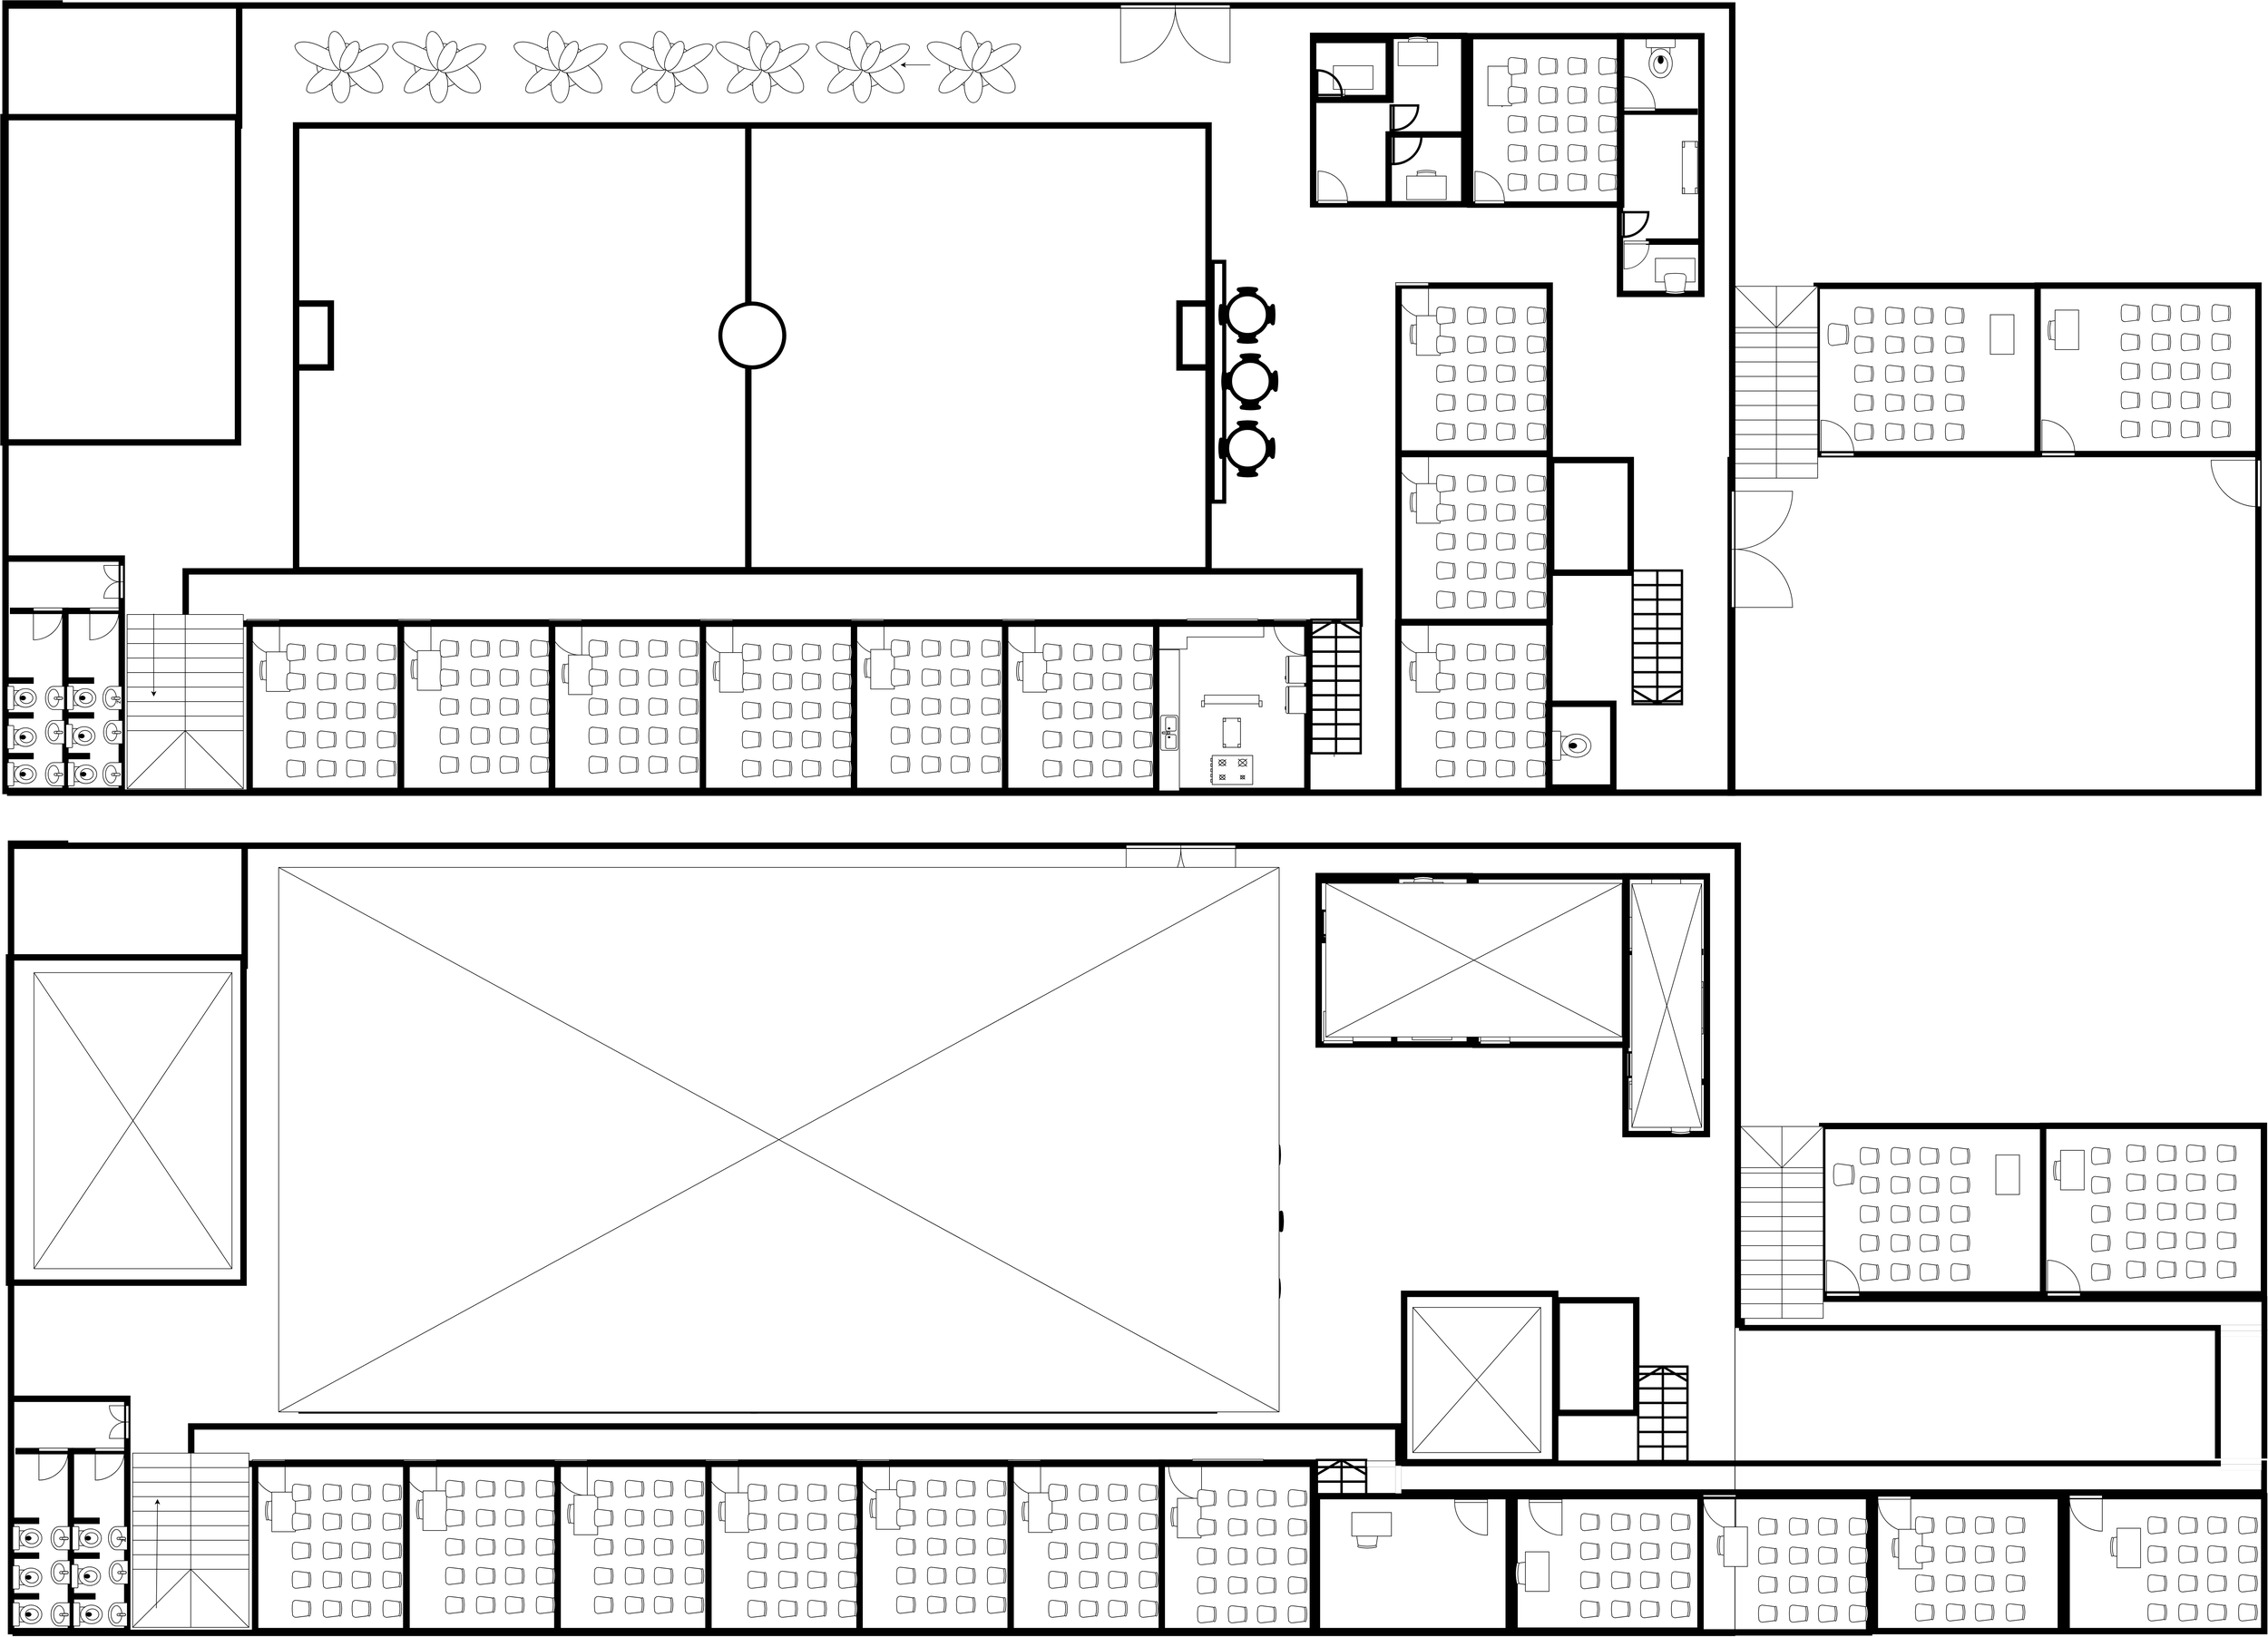<mxfile version="18.0.1" type="github">
  <diagram name="Page-1" id="38b20595-45e3-9b7f-d5ca-b57f44c5b66d">
    <mxGraphModel dx="1447" dy="750" grid="1" gridSize="10" guides="1" tooltips="1" connect="1" arrows="1" fold="1" page="1" pageScale="1" pageWidth="1100" pageHeight="850" background="none" math="0" shadow="0">
      <root>
        <mxCell id="0" />
        <mxCell id="1" parent="0" />
        <mxCell id="48ef80bc37b76060-127" value="" style="verticalLabelPosition=bottom;html=1;verticalAlign=top;align=center;strokeWidth=1;shape=mxgraph.floorplan.wallCorner;fillColor=#000000;rounded=0;shadow=0;comic=0;fontFamily=Verdana;fontSize=12;" parent="1" vertex="1">
          <mxGeometry x="33.5" y="50" width="103" height="1365.75" as="geometry" />
        </mxCell>
        <mxCell id="48ef80bc37b76060-128" value="" style="verticalLabelPosition=bottom;html=1;verticalAlign=top;align=center;strokeWidth=1;shape=mxgraph.floorplan.wallU;fillColor=#000000;rounded=0;shadow=0;comic=0;fontFamily=Verdana;fontSize=12;rotation=90;" parent="1" vertex="1">
          <mxGeometry x="845.44" y="-750.43" width="1365.25" height="2973.12" as="geometry" />
        </mxCell>
        <mxCell id="1xs2wTyu8J6TD5JoGst9-4" value="" style="verticalLabelPosition=bottom;html=1;verticalAlign=top;align=center;shape=mxgraph.floorplan.room;fillColor=#000000;" vertex="1" parent="1">
          <mxGeometry x="30" y="245.75" width="413.5" height="570" as="geometry" />
        </mxCell>
        <mxCell id="1xs2wTyu8J6TD5JoGst9-5" value="" style="verticalLabelPosition=bottom;html=1;verticalAlign=top;align=center;shape=mxgraph.floorplan.room;fillColor=#000000;strokeWidth=1;" vertex="1" parent="1">
          <mxGeometry x="453.5" y="1115.75" width="270" height="300" as="geometry" />
        </mxCell>
        <mxCell id="1xs2wTyu8J6TD5JoGst9-7" value="" style="verticalLabelPosition=bottom;html=1;verticalAlign=top;align=center;shape=mxgraph.floorplan.doorRight;aspect=fixed;" vertex="1" parent="1">
          <mxGeometry x="453.5" y="1115.75" width="56.47" height="60" as="geometry" />
        </mxCell>
        <mxCell id="1xs2wTyu8J6TD5JoGst9-9" value="" style="verticalLabelPosition=bottom;html=1;verticalAlign=top;align=center;shape=mxgraph.floorplan.room;fillColor=#000000;strokeWidth=1;" vertex="1" parent="1">
          <mxGeometry x="33.5" y="1005.75" width="210" height="410" as="geometry" />
        </mxCell>
        <mxCell id="1xs2wTyu8J6TD5JoGst9-10" value="" style="verticalLabelPosition=bottom;html=1;verticalAlign=top;align=center;shape=mxgraph.floorplan.wall;fillColor=#000000;direction=south;strokeWidth=1;" vertex="1" parent="1">
          <mxGeometry x="136.5" y="1095.75" width="10" height="310" as="geometry" />
        </mxCell>
        <mxCell id="1xs2wTyu8J6TD5JoGst9-11" value="" style="verticalLabelPosition=bottom;html=1;verticalAlign=top;align=center;shape=mxgraph.floorplan.doorDouble;aspect=fixed;strokeWidth=1;rotation=90;" vertex="1" parent="1">
          <mxGeometry x="197.76" y="1035.75" width="56.47" height="30" as="geometry" />
        </mxCell>
        <mxCell id="1xs2wTyu8J6TD5JoGst9-14" value="" style="verticalLabelPosition=bottom;html=1;verticalAlign=top;align=center;shape=mxgraph.floorplan.wall;fillColor=#000000;strokeWidth=1;" vertex="1" parent="1">
          <mxGeometry x="46.5" y="1095.75" width="100" height="10" as="geometry" />
        </mxCell>
        <mxCell id="1xs2wTyu8J6TD5JoGst9-16" value="" style="verticalLabelPosition=bottom;html=1;verticalAlign=top;align=center;shape=mxgraph.floorplan.wall;fillColor=#000000;strokeWidth=1;" vertex="1" parent="1">
          <mxGeometry x="143.5" y="1095.75" width="100" height="10" as="geometry" />
        </mxCell>
        <mxCell id="1xs2wTyu8J6TD5JoGst9-17" value="" style="verticalLabelPosition=bottom;html=1;verticalAlign=top;align=center;shape=mxgraph.floorplan.doorLeft;aspect=fixed;strokeWidth=1;" vertex="1" parent="1">
          <mxGeometry x="86.5" y="1095.75" width="50" height="53.13" as="geometry" />
        </mxCell>
        <mxCell id="1xs2wTyu8J6TD5JoGst9-18" value="" style="verticalLabelPosition=bottom;html=1;verticalAlign=top;align=center;shape=mxgraph.floorplan.doorLeft;aspect=fixed;strokeWidth=1;" vertex="1" parent="1">
          <mxGeometry x="183.5" y="1095.75" width="50" height="53.13" as="geometry" />
        </mxCell>
        <mxCell id="1xs2wTyu8J6TD5JoGst9-19" value="" style="verticalLabelPosition=bottom;html=1;verticalAlign=top;align=center;shape=mxgraph.floorplan.wall;fillColor=#000000;strokeWidth=1;" vertex="1" parent="1">
          <mxGeometry x="143.5" y="1215.75" width="47" height="10" as="geometry" />
        </mxCell>
        <mxCell id="1xs2wTyu8J6TD5JoGst9-20" value="" style="verticalLabelPosition=bottom;html=1;verticalAlign=top;align=center;shape=mxgraph.floorplan.wall;fillColor=#000000;strokeWidth=1;" vertex="1" parent="1">
          <mxGeometry x="143.5" y="1275.75" width="47" height="10" as="geometry" />
        </mxCell>
        <mxCell id="1xs2wTyu8J6TD5JoGst9-21" value="" style="verticalLabelPosition=bottom;html=1;verticalAlign=top;align=center;shape=mxgraph.floorplan.wall;fillColor=#000000;strokeWidth=1;" vertex="1" parent="1">
          <mxGeometry x="39.5" y="1215.75" width="47" height="10" as="geometry" />
        </mxCell>
        <mxCell id="1xs2wTyu8J6TD5JoGst9-22" value="" style="verticalLabelPosition=bottom;html=1;verticalAlign=top;align=center;shape=mxgraph.floorplan.wall;fillColor=#000000;strokeWidth=1;" vertex="1" parent="1">
          <mxGeometry x="39.5" y="1275.75" width="47" height="10" as="geometry" />
        </mxCell>
        <mxCell id="1xs2wTyu8J6TD5JoGst9-23" value="" style="verticalLabelPosition=bottom;html=1;verticalAlign=top;align=center;shape=mxgraph.floorplan.wall;fillColor=#000000;strokeWidth=1;" vertex="1" parent="1">
          <mxGeometry x="39.5" y="1345.75" width="47" height="10" as="geometry" />
        </mxCell>
        <mxCell id="1xs2wTyu8J6TD5JoGst9-24" value="" style="verticalLabelPosition=bottom;html=1;verticalAlign=top;align=center;shape=mxgraph.floorplan.wall;fillColor=#000000;strokeWidth=1;" vertex="1" parent="1">
          <mxGeometry x="136.5" y="1345.75" width="47" height="10" as="geometry" />
        </mxCell>
        <mxCell id="1xs2wTyu8J6TD5JoGst9-25" value="" style="verticalLabelPosition=bottom;html=1;verticalAlign=top;align=center;shape=mxgraph.floorplan.sink_1;strokeWidth=1;rotation=90;" vertex="1" parent="1">
          <mxGeometry x="202.25" y="1234.5" width="40" height="32.5" as="geometry" />
        </mxCell>
        <mxCell id="1xs2wTyu8J6TD5JoGst9-26" value="" style="verticalLabelPosition=bottom;html=1;verticalAlign=top;align=center;shape=mxgraph.floorplan.sink_1;strokeWidth=1;rotation=90;" vertex="1" parent="1">
          <mxGeometry x="203.5" y="1293.25" width="40" height="32.5" as="geometry" />
        </mxCell>
        <mxCell id="1xs2wTyu8J6TD5JoGst9-27" value="" style="verticalLabelPosition=bottom;html=1;verticalAlign=top;align=center;shape=mxgraph.floorplan.sink_1;strokeWidth=1;rotation=90;" vertex="1" parent="1">
          <mxGeometry x="202.25" y="1365.75" width="40" height="32.5" as="geometry" />
        </mxCell>
        <mxCell id="1xs2wTyu8J6TD5JoGst9-32" value="" style="verticalLabelPosition=bottom;html=1;verticalAlign=top;align=center;shape=mxgraph.floorplan.sink_1;strokeWidth=1;rotation=90;" vertex="1" parent="1">
          <mxGeometry x="103.5" y="1234.5" width="40" height="32.5" as="geometry" />
        </mxCell>
        <mxCell id="1xs2wTyu8J6TD5JoGst9-35" value="" style="verticalLabelPosition=bottom;html=1;verticalAlign=top;align=center;shape=mxgraph.floorplan.sink_1;strokeWidth=1;rotation=90;" vertex="1" parent="1">
          <mxGeometry x="103.5" y="1293.25" width="40" height="32.5" as="geometry" />
        </mxCell>
        <mxCell id="1xs2wTyu8J6TD5JoGst9-36" value="" style="verticalLabelPosition=bottom;html=1;verticalAlign=top;align=center;shape=mxgraph.floorplan.sink_1;strokeWidth=1;rotation=90;" vertex="1" parent="1">
          <mxGeometry x="103.5" y="1365.75" width="40" height="32.5" as="geometry" />
        </mxCell>
        <mxCell id="1xs2wTyu8J6TD5JoGst9-37" value="" style="verticalLabelPosition=bottom;html=1;verticalAlign=top;align=center;shape=mxgraph.floorplan.toilet;strokeWidth=1;rotation=-90;" vertex="1" parent="1">
          <mxGeometry x="46.5" y="1225.75" width="40" height="50" as="geometry" />
        </mxCell>
        <mxCell id="1xs2wTyu8J6TD5JoGst9-38" value="" style="verticalLabelPosition=bottom;html=1;verticalAlign=top;align=center;shape=mxgraph.floorplan.toilet;strokeWidth=1;rotation=-90;" vertex="1" parent="1">
          <mxGeometry x="46.5" y="1293.25" width="40" height="50" as="geometry" />
        </mxCell>
        <mxCell id="1xs2wTyu8J6TD5JoGst9-39" value="" style="verticalLabelPosition=bottom;html=1;verticalAlign=top;align=center;shape=mxgraph.floorplan.toilet;strokeWidth=1;rotation=-90;" vertex="1" parent="1">
          <mxGeometry x="46.5" y="1357" width="40" height="50" as="geometry" />
        </mxCell>
        <mxCell id="1xs2wTyu8J6TD5JoGst9-40" value="" style="verticalLabelPosition=bottom;html=1;verticalAlign=top;align=center;shape=mxgraph.floorplan.toilet;strokeWidth=1;rotation=-90;" vertex="1" parent="1">
          <mxGeometry x="149" y="1225.75" width="40" height="50" as="geometry" />
        </mxCell>
        <mxCell id="1xs2wTyu8J6TD5JoGst9-41" value="" style="verticalLabelPosition=bottom;html=1;verticalAlign=top;align=center;shape=mxgraph.floorplan.toilet;strokeWidth=1;rotation=-90;" vertex="1" parent="1">
          <mxGeometry x="147.5" y="1291.25" width="40" height="50" as="geometry" />
        </mxCell>
        <mxCell id="1xs2wTyu8J6TD5JoGst9-42" value="" style="verticalLabelPosition=bottom;html=1;verticalAlign=top;align=center;shape=mxgraph.floorplan.toilet;strokeWidth=1;rotation=-90;" vertex="1" parent="1">
          <mxGeometry x="150.5" y="1357" width="40" height="50" as="geometry" />
        </mxCell>
        <mxCell id="1xs2wTyu8J6TD5JoGst9-53" value="" style="verticalLabelPosition=bottom;html=1;verticalAlign=top;align=center;shape=mxgraph.floorplan.room;fillColor=#000000;strokeWidth=1;" vertex="1" parent="1">
          <mxGeometry x="714" y="1115.75" width="270" height="300" as="geometry" />
        </mxCell>
        <mxCell id="1xs2wTyu8J6TD5JoGst9-54" value="" style="verticalLabelPosition=bottom;html=1;verticalAlign=top;align=center;shape=mxgraph.floorplan.doorRight;aspect=fixed;" vertex="1" parent="1">
          <mxGeometry x="714" y="1115.75" width="56.47" height="60" as="geometry" />
        </mxCell>
        <mxCell id="1xs2wTyu8J6TD5JoGst9-55" value="" style="verticalLabelPosition=bottom;html=1;verticalAlign=top;align=center;shape=mxgraph.floorplan.room;fillColor=#000000;strokeWidth=1;" vertex="1" parent="1">
          <mxGeometry x="973.5" y="1115.75" width="270" height="300" as="geometry" />
        </mxCell>
        <mxCell id="1xs2wTyu8J6TD5JoGst9-56" value="" style="verticalLabelPosition=bottom;html=1;verticalAlign=top;align=center;shape=mxgraph.floorplan.doorRight;aspect=fixed;" vertex="1" parent="1">
          <mxGeometry x="973.5" y="1115.75" width="56.47" height="60" as="geometry" />
        </mxCell>
        <mxCell id="1xs2wTyu8J6TD5JoGst9-57" value="" style="verticalLabelPosition=bottom;html=1;verticalAlign=top;align=center;shape=mxgraph.floorplan.room;fillColor=#000000;strokeWidth=1;" vertex="1" parent="1">
          <mxGeometry x="1233.5" y="1115.75" width="270" height="300" as="geometry" />
        </mxCell>
        <mxCell id="1xs2wTyu8J6TD5JoGst9-58" value="" style="verticalLabelPosition=bottom;html=1;verticalAlign=top;align=center;shape=mxgraph.floorplan.doorRight;aspect=fixed;" vertex="1" parent="1">
          <mxGeometry x="1233.5" y="1115.75" width="56.47" height="60" as="geometry" />
        </mxCell>
        <mxCell id="1xs2wTyu8J6TD5JoGst9-59" value="" style="verticalLabelPosition=bottom;html=1;verticalAlign=top;align=center;shape=mxgraph.floorplan.room;fillColor=#000000;strokeWidth=1;" vertex="1" parent="1">
          <mxGeometry x="1493.5" y="1115.75" width="270" height="300" as="geometry" />
        </mxCell>
        <mxCell id="1xs2wTyu8J6TD5JoGst9-60" value="" style="verticalLabelPosition=bottom;html=1;verticalAlign=top;align=center;shape=mxgraph.floorplan.doorRight;aspect=fixed;" vertex="1" parent="1">
          <mxGeometry x="1493.5" y="1115.75" width="56.47" height="60" as="geometry" />
        </mxCell>
        <mxCell id="1xs2wTyu8J6TD5JoGst9-61" value="" style="verticalLabelPosition=bottom;html=1;verticalAlign=top;align=center;shape=mxgraph.floorplan.room;fillColor=#000000;strokeWidth=1;" vertex="1" parent="1">
          <mxGeometry x="1753.5" y="1115.75" width="270" height="300" as="geometry" />
        </mxCell>
        <mxCell id="1xs2wTyu8J6TD5JoGst9-62" value="" style="verticalLabelPosition=bottom;html=1;verticalAlign=top;align=center;shape=mxgraph.floorplan.doorRight;aspect=fixed;" vertex="1" parent="1">
          <mxGeometry x="1753.5" y="1115.75" width="56.47" height="60" as="geometry" />
        </mxCell>
        <mxCell id="1xs2wTyu8J6TD5JoGst9-63" value="" style="verticalLabelPosition=bottom;html=1;verticalAlign=top;align=center;shape=mxgraph.floorplan.room;fillColor=#000000;strokeWidth=1;" vertex="1" parent="1">
          <mxGeometry x="2013.5" y="1115.75" width="270" height="300" as="geometry" />
        </mxCell>
        <mxCell id="1xs2wTyu8J6TD5JoGst9-64" value="" style="verticalLabelPosition=bottom;html=1;verticalAlign=top;align=center;shape=mxgraph.floorplan.doorRight;aspect=fixed;" vertex="1" parent="1">
          <mxGeometry x="2220.5" y="1115.75" width="56.47" height="60" as="geometry" />
        </mxCell>
        <mxCell id="1xs2wTyu8J6TD5JoGst9-71" value="" style="verticalLabelPosition=bottom;html=1;verticalAlign=top;align=center;shape=mxgraph.floorplan.office_chair;shadow=0;strokeWidth=1;rotation=-90;" vertex="1" parent="1">
          <mxGeometry x="474.5" y="1185.12" width="38.74" height="36.5" as="geometry" />
        </mxCell>
        <mxCell id="1xs2wTyu8J6TD5JoGst9-72" value="" style="shape=rect;shadow=0;strokeWidth=1;rotation=-90;" vertex="1" parent="1">
          <mxGeometry x="473.5" y="1185.12" width="68.11" height="40.63" as="geometry" />
        </mxCell>
        <mxCell id="1xs2wTyu8J6TD5JoGst9-74" value="" style="verticalLabelPosition=bottom;html=1;verticalAlign=top;align=center;shape=mxgraph.floorplan.office_chair;shadow=0;strokeWidth=1;rotation=-90;" vertex="1" parent="1">
          <mxGeometry x="734.5" y="1183.05" width="38.74" height="36.5" as="geometry" />
        </mxCell>
        <mxCell id="1xs2wTyu8J6TD5JoGst9-75" value="" style="shape=rect;shadow=0;strokeWidth=1;rotation=-90;" vertex="1" parent="1">
          <mxGeometry x="733.5" y="1183.05" width="68.11" height="40.63" as="geometry" />
        </mxCell>
        <mxCell id="1xs2wTyu8J6TD5JoGst9-80" value="" style="verticalLabelPosition=bottom;html=1;verticalAlign=top;align=center;shape=mxgraph.floorplan.office_chair;shadow=0;strokeWidth=1;rotation=-90;" vertex="1" parent="1">
          <mxGeometry x="994.5" y="1190.43" width="38.74" height="36.5" as="geometry" />
        </mxCell>
        <mxCell id="1xs2wTyu8J6TD5JoGst9-81" value="" style="shape=rect;shadow=0;strokeWidth=1;rotation=-90;" vertex="1" parent="1">
          <mxGeometry x="993.5" y="1190.43" width="68.11" height="40.63" as="geometry" />
        </mxCell>
        <mxCell id="1xs2wTyu8J6TD5JoGst9-82" value="" style="verticalLabelPosition=bottom;html=1;verticalAlign=top;align=center;shape=mxgraph.floorplan.office_chair;shadow=0;strokeWidth=1;rotation=-90;" vertex="1" parent="1">
          <mxGeometry x="1254.5" y="1186.3" width="38.74" height="36.5" as="geometry" />
        </mxCell>
        <mxCell id="1xs2wTyu8J6TD5JoGst9-83" value="" style="shape=rect;shadow=0;strokeWidth=1;rotation=-90;" vertex="1" parent="1">
          <mxGeometry x="1253.5" y="1186.3" width="68.11" height="40.63" as="geometry" />
        </mxCell>
        <mxCell id="1xs2wTyu8J6TD5JoGst9-84" value="" style="verticalLabelPosition=bottom;html=1;verticalAlign=top;align=center;shape=mxgraph.floorplan.office_chair;shadow=0;strokeWidth=1;rotation=-90;" vertex="1" parent="1">
          <mxGeometry x="1514.5" y="1180.98" width="38.74" height="36.5" as="geometry" />
        </mxCell>
        <mxCell id="1xs2wTyu8J6TD5JoGst9-85" value="" style="shape=rect;shadow=0;strokeWidth=1;rotation=-90;" vertex="1" parent="1">
          <mxGeometry x="1513.5" y="1180.98" width="68.11" height="40.63" as="geometry" />
        </mxCell>
        <mxCell id="1xs2wTyu8J6TD5JoGst9-86" value="" style="verticalLabelPosition=bottom;html=1;verticalAlign=top;align=center;shape=mxgraph.floorplan.office_chair;shadow=0;strokeWidth=1;rotation=-90;" vertex="1" parent="1">
          <mxGeometry x="1776.5" y="1186.3" width="38.74" height="36.5" as="geometry" />
        </mxCell>
        <mxCell id="1xs2wTyu8J6TD5JoGst9-87" value="" style="shape=rect;shadow=0;strokeWidth=1;rotation=-90;" vertex="1" parent="1">
          <mxGeometry x="1775.5" y="1186.3" width="68.11" height="40.63" as="geometry" />
        </mxCell>
        <mxCell id="1xs2wTyu8J6TD5JoGst9-88" value="" style="verticalLabelPosition=bottom;html=1;verticalAlign=top;align=center;shape=mxgraph.floorplan.office_chair;strokeWidth=1;rotation=90;" vertex="1" parent="1">
          <mxGeometry x="523.5" y="1155.75" width="30" height="33" as="geometry" />
        </mxCell>
        <mxCell id="1xs2wTyu8J6TD5JoGst9-89" value="" style="verticalLabelPosition=bottom;html=1;verticalAlign=top;align=center;shape=mxgraph.floorplan.office_chair;strokeWidth=1;rotation=90;" vertex="1" parent="1">
          <mxGeometry x="576.53" y="1155.75" width="30" height="33" as="geometry" />
        </mxCell>
        <mxCell id="1xs2wTyu8J6TD5JoGst9-90" value="" style="verticalLabelPosition=bottom;html=1;verticalAlign=top;align=center;shape=mxgraph.floorplan.office_chair;strokeWidth=1;rotation=90;" vertex="1" parent="1">
          <mxGeometry x="626.53" y="1155.75" width="30" height="33" as="geometry" />
        </mxCell>
        <mxCell id="1xs2wTyu8J6TD5JoGst9-91" value="" style="verticalLabelPosition=bottom;html=1;verticalAlign=top;align=center;shape=mxgraph.floorplan.office_chair;strokeWidth=1;rotation=90;" vertex="1" parent="1">
          <mxGeometry x="679.56" y="1155.75" width="30" height="33" as="geometry" />
        </mxCell>
        <mxCell id="1xs2wTyu8J6TD5JoGst9-92" value="" style="verticalLabelPosition=bottom;html=1;verticalAlign=top;align=center;shape=mxgraph.floorplan.office_chair;strokeWidth=1;rotation=90;" vertex="1" parent="1">
          <mxGeometry x="523.5" y="1205.75" width="30" height="33" as="geometry" />
        </mxCell>
        <mxCell id="1xs2wTyu8J6TD5JoGst9-93" value="" style="verticalLabelPosition=bottom;html=1;verticalAlign=top;align=center;shape=mxgraph.floorplan.office_chair;strokeWidth=1;rotation=90;" vertex="1" parent="1">
          <mxGeometry x="576.53" y="1205.75" width="30" height="33" as="geometry" />
        </mxCell>
        <mxCell id="1xs2wTyu8J6TD5JoGst9-94" value="" style="verticalLabelPosition=bottom;html=1;verticalAlign=top;align=center;shape=mxgraph.floorplan.office_chair;strokeWidth=1;rotation=90;" vertex="1" parent="1">
          <mxGeometry x="626.53" y="1205.75" width="30" height="33" as="geometry" />
        </mxCell>
        <mxCell id="1xs2wTyu8J6TD5JoGst9-95" value="" style="verticalLabelPosition=bottom;html=1;verticalAlign=top;align=center;shape=mxgraph.floorplan.office_chair;strokeWidth=1;rotation=90;" vertex="1" parent="1">
          <mxGeometry x="679.56" y="1205.75" width="30" height="33" as="geometry" />
        </mxCell>
        <mxCell id="1xs2wTyu8J6TD5JoGst9-96" value="" style="verticalLabelPosition=bottom;html=1;verticalAlign=top;align=center;shape=mxgraph.floorplan.office_chair;strokeWidth=1;rotation=90;" vertex="1" parent="1">
          <mxGeometry x="523.5" y="1255.75" width="30" height="33" as="geometry" />
        </mxCell>
        <mxCell id="1xs2wTyu8J6TD5JoGst9-97" value="" style="verticalLabelPosition=bottom;html=1;verticalAlign=top;align=center;shape=mxgraph.floorplan.office_chair;strokeWidth=1;rotation=90;" vertex="1" parent="1">
          <mxGeometry x="576.53" y="1255.75" width="30" height="33" as="geometry" />
        </mxCell>
        <mxCell id="1xs2wTyu8J6TD5JoGst9-98" value="" style="verticalLabelPosition=bottom;html=1;verticalAlign=top;align=center;shape=mxgraph.floorplan.office_chair;strokeWidth=1;rotation=90;" vertex="1" parent="1">
          <mxGeometry x="626.53" y="1255.75" width="30" height="33" as="geometry" />
        </mxCell>
        <mxCell id="1xs2wTyu8J6TD5JoGst9-99" value="" style="verticalLabelPosition=bottom;html=1;verticalAlign=top;align=center;shape=mxgraph.floorplan.office_chair;strokeWidth=1;rotation=90;" vertex="1" parent="1">
          <mxGeometry x="679.56" y="1255.75" width="30" height="33" as="geometry" />
        </mxCell>
        <mxCell id="1xs2wTyu8J6TD5JoGst9-100" value="" style="verticalLabelPosition=bottom;html=1;verticalAlign=top;align=center;shape=mxgraph.floorplan.office_chair;strokeWidth=1;rotation=90;" vertex="1" parent="1">
          <mxGeometry x="523.5" y="1305.75" width="30" height="33" as="geometry" />
        </mxCell>
        <mxCell id="1xs2wTyu8J6TD5JoGst9-101" value="" style="verticalLabelPosition=bottom;html=1;verticalAlign=top;align=center;shape=mxgraph.floorplan.office_chair;strokeWidth=1;rotation=90;" vertex="1" parent="1">
          <mxGeometry x="576.53" y="1305.75" width="30" height="33" as="geometry" />
        </mxCell>
        <mxCell id="1xs2wTyu8J6TD5JoGst9-102" value="" style="verticalLabelPosition=bottom;html=1;verticalAlign=top;align=center;shape=mxgraph.floorplan.office_chair;strokeWidth=1;rotation=90;" vertex="1" parent="1">
          <mxGeometry x="626.53" y="1305.75" width="30" height="33" as="geometry" />
        </mxCell>
        <mxCell id="1xs2wTyu8J6TD5JoGst9-103" value="" style="verticalLabelPosition=bottom;html=1;verticalAlign=top;align=center;shape=mxgraph.floorplan.office_chair;strokeWidth=1;rotation=90;" vertex="1" parent="1">
          <mxGeometry x="679.56" y="1305.75" width="30" height="33" as="geometry" />
        </mxCell>
        <mxCell id="1xs2wTyu8J6TD5JoGst9-112" value="" style="verticalLabelPosition=bottom;html=1;verticalAlign=top;align=center;shape=mxgraph.floorplan.office_chair;strokeWidth=1;rotation=90;" vertex="1" parent="1">
          <mxGeometry x="523.5" y="1355.75" width="30" height="33" as="geometry" />
        </mxCell>
        <mxCell id="1xs2wTyu8J6TD5JoGst9-113" value="" style="verticalLabelPosition=bottom;html=1;verticalAlign=top;align=center;shape=mxgraph.floorplan.office_chair;strokeWidth=1;rotation=90;" vertex="1" parent="1">
          <mxGeometry x="576.53" y="1355.75" width="30" height="33" as="geometry" />
        </mxCell>
        <mxCell id="1xs2wTyu8J6TD5JoGst9-114" value="" style="verticalLabelPosition=bottom;html=1;verticalAlign=top;align=center;shape=mxgraph.floorplan.office_chair;strokeWidth=1;rotation=90;" vertex="1" parent="1">
          <mxGeometry x="626.53" y="1355.75" width="30" height="33" as="geometry" />
        </mxCell>
        <mxCell id="1xs2wTyu8J6TD5JoGst9-115" value="" style="verticalLabelPosition=bottom;html=1;verticalAlign=top;align=center;shape=mxgraph.floorplan.office_chair;strokeWidth=1;rotation=90;" vertex="1" parent="1">
          <mxGeometry x="679.56" y="1355.75" width="30" height="33" as="geometry" />
        </mxCell>
        <mxCell id="1xs2wTyu8J6TD5JoGst9-116" value="" style="verticalLabelPosition=bottom;html=1;verticalAlign=top;align=center;shape=mxgraph.floorplan.office_chair;strokeWidth=1;rotation=90;" vertex="1" parent="1">
          <mxGeometry x="787.44" y="1149.25" width="30" height="33" as="geometry" />
        </mxCell>
        <mxCell id="1xs2wTyu8J6TD5JoGst9-117" value="" style="verticalLabelPosition=bottom;html=1;verticalAlign=top;align=center;shape=mxgraph.floorplan.office_chair;strokeWidth=1;rotation=90;" vertex="1" parent="1">
          <mxGeometry x="840.47" y="1149.25" width="30" height="33" as="geometry" />
        </mxCell>
        <mxCell id="1xs2wTyu8J6TD5JoGst9-118" value="" style="verticalLabelPosition=bottom;html=1;verticalAlign=top;align=center;shape=mxgraph.floorplan.office_chair;strokeWidth=1;rotation=90;" vertex="1" parent="1">
          <mxGeometry x="890.47" y="1149.25" width="30" height="33" as="geometry" />
        </mxCell>
        <mxCell id="1xs2wTyu8J6TD5JoGst9-119" value="" style="verticalLabelPosition=bottom;html=1;verticalAlign=top;align=center;shape=mxgraph.floorplan.office_chair;strokeWidth=1;rotation=90;" vertex="1" parent="1">
          <mxGeometry x="943.5" y="1149.25" width="30" height="33" as="geometry" />
        </mxCell>
        <mxCell id="1xs2wTyu8J6TD5JoGst9-120" value="" style="verticalLabelPosition=bottom;html=1;verticalAlign=top;align=center;shape=mxgraph.floorplan.office_chair;strokeWidth=1;rotation=90;" vertex="1" parent="1">
          <mxGeometry x="787.44" y="1199.25" width="30" height="33" as="geometry" />
        </mxCell>
        <mxCell id="1xs2wTyu8J6TD5JoGst9-121" value="" style="verticalLabelPosition=bottom;html=1;verticalAlign=top;align=center;shape=mxgraph.floorplan.office_chair;strokeWidth=1;rotation=90;" vertex="1" parent="1">
          <mxGeometry x="840.47" y="1199.25" width="30" height="33" as="geometry" />
        </mxCell>
        <mxCell id="1xs2wTyu8J6TD5JoGst9-122" value="" style="verticalLabelPosition=bottom;html=1;verticalAlign=top;align=center;shape=mxgraph.floorplan.office_chair;strokeWidth=1;rotation=90;" vertex="1" parent="1">
          <mxGeometry x="890.47" y="1199.25" width="30" height="33" as="geometry" />
        </mxCell>
        <mxCell id="1xs2wTyu8J6TD5JoGst9-123" value="" style="verticalLabelPosition=bottom;html=1;verticalAlign=top;align=center;shape=mxgraph.floorplan.office_chair;strokeWidth=1;rotation=90;" vertex="1" parent="1">
          <mxGeometry x="943.5" y="1199.25" width="30" height="33" as="geometry" />
        </mxCell>
        <mxCell id="1xs2wTyu8J6TD5JoGst9-124" value="" style="verticalLabelPosition=bottom;html=1;verticalAlign=top;align=center;shape=mxgraph.floorplan.office_chair;strokeWidth=1;rotation=90;" vertex="1" parent="1">
          <mxGeometry x="787.44" y="1249.25" width="30" height="33" as="geometry" />
        </mxCell>
        <mxCell id="1xs2wTyu8J6TD5JoGst9-125" value="" style="verticalLabelPosition=bottom;html=1;verticalAlign=top;align=center;shape=mxgraph.floorplan.office_chair;strokeWidth=1;rotation=90;" vertex="1" parent="1">
          <mxGeometry x="840.47" y="1249.25" width="30" height="33" as="geometry" />
        </mxCell>
        <mxCell id="1xs2wTyu8J6TD5JoGst9-126" value="" style="verticalLabelPosition=bottom;html=1;verticalAlign=top;align=center;shape=mxgraph.floorplan.office_chair;strokeWidth=1;rotation=90;" vertex="1" parent="1">
          <mxGeometry x="890.47" y="1249.25" width="30" height="33" as="geometry" />
        </mxCell>
        <mxCell id="1xs2wTyu8J6TD5JoGst9-127" value="" style="verticalLabelPosition=bottom;html=1;verticalAlign=top;align=center;shape=mxgraph.floorplan.office_chair;strokeWidth=1;rotation=90;" vertex="1" parent="1">
          <mxGeometry x="943.5" y="1249.25" width="30" height="33" as="geometry" />
        </mxCell>
        <mxCell id="1xs2wTyu8J6TD5JoGst9-128" value="" style="verticalLabelPosition=bottom;html=1;verticalAlign=top;align=center;shape=mxgraph.floorplan.office_chair;strokeWidth=1;rotation=90;" vertex="1" parent="1">
          <mxGeometry x="787.44" y="1299.25" width="30" height="33" as="geometry" />
        </mxCell>
        <mxCell id="1xs2wTyu8J6TD5JoGst9-129" value="" style="verticalLabelPosition=bottom;html=1;verticalAlign=top;align=center;shape=mxgraph.floorplan.office_chair;strokeWidth=1;rotation=90;" vertex="1" parent="1">
          <mxGeometry x="840.47" y="1299.25" width="30" height="33" as="geometry" />
        </mxCell>
        <mxCell id="1xs2wTyu8J6TD5JoGst9-130" value="" style="verticalLabelPosition=bottom;html=1;verticalAlign=top;align=center;shape=mxgraph.floorplan.office_chair;strokeWidth=1;rotation=90;" vertex="1" parent="1">
          <mxGeometry x="890.47" y="1299.25" width="30" height="33" as="geometry" />
        </mxCell>
        <mxCell id="1xs2wTyu8J6TD5JoGst9-131" value="" style="verticalLabelPosition=bottom;html=1;verticalAlign=top;align=center;shape=mxgraph.floorplan.office_chair;strokeWidth=1;rotation=90;" vertex="1" parent="1">
          <mxGeometry x="943.5" y="1299.25" width="30" height="33" as="geometry" />
        </mxCell>
        <mxCell id="1xs2wTyu8J6TD5JoGst9-132" value="" style="verticalLabelPosition=bottom;html=1;verticalAlign=top;align=center;shape=mxgraph.floorplan.office_chair;strokeWidth=1;rotation=90;" vertex="1" parent="1">
          <mxGeometry x="787.44" y="1349.25" width="30" height="33" as="geometry" />
        </mxCell>
        <mxCell id="1xs2wTyu8J6TD5JoGst9-133" value="" style="verticalLabelPosition=bottom;html=1;verticalAlign=top;align=center;shape=mxgraph.floorplan.office_chair;strokeWidth=1;rotation=90;" vertex="1" parent="1">
          <mxGeometry x="840.47" y="1349.25" width="30" height="33" as="geometry" />
        </mxCell>
        <mxCell id="1xs2wTyu8J6TD5JoGst9-134" value="" style="verticalLabelPosition=bottom;html=1;verticalAlign=top;align=center;shape=mxgraph.floorplan.office_chair;strokeWidth=1;rotation=90;" vertex="1" parent="1">
          <mxGeometry x="890.47" y="1349.25" width="30" height="33" as="geometry" />
        </mxCell>
        <mxCell id="1xs2wTyu8J6TD5JoGst9-135" value="" style="verticalLabelPosition=bottom;html=1;verticalAlign=top;align=center;shape=mxgraph.floorplan.office_chair;strokeWidth=1;rotation=90;" vertex="1" parent="1">
          <mxGeometry x="943.5" y="1349.25" width="30" height="33" as="geometry" />
        </mxCell>
        <mxCell id="1xs2wTyu8J6TD5JoGst9-136" value="" style="verticalLabelPosition=bottom;html=1;verticalAlign=top;align=center;shape=mxgraph.floorplan.office_chair;strokeWidth=1;rotation=90;" vertex="1" parent="1">
          <mxGeometry x="1043.5" y="1149.25" width="30" height="33" as="geometry" />
        </mxCell>
        <mxCell id="1xs2wTyu8J6TD5JoGst9-137" value="" style="verticalLabelPosition=bottom;html=1;verticalAlign=top;align=center;shape=mxgraph.floorplan.office_chair;strokeWidth=1;rotation=90;" vertex="1" parent="1">
          <mxGeometry x="1096.53" y="1149.25" width="30" height="33" as="geometry" />
        </mxCell>
        <mxCell id="1xs2wTyu8J6TD5JoGst9-138" value="" style="verticalLabelPosition=bottom;html=1;verticalAlign=top;align=center;shape=mxgraph.floorplan.office_chair;strokeWidth=1;rotation=90;" vertex="1" parent="1">
          <mxGeometry x="1146.53" y="1149.25" width="30" height="33" as="geometry" />
        </mxCell>
        <mxCell id="1xs2wTyu8J6TD5JoGst9-139" value="" style="verticalLabelPosition=bottom;html=1;verticalAlign=top;align=center;shape=mxgraph.floorplan.office_chair;strokeWidth=1;rotation=90;" vertex="1" parent="1">
          <mxGeometry x="1199.56" y="1149.25" width="30" height="33" as="geometry" />
        </mxCell>
        <mxCell id="1xs2wTyu8J6TD5JoGst9-140" value="" style="verticalLabelPosition=bottom;html=1;verticalAlign=top;align=center;shape=mxgraph.floorplan.office_chair;strokeWidth=1;rotation=90;" vertex="1" parent="1">
          <mxGeometry x="1043.5" y="1199.25" width="30" height="33" as="geometry" />
        </mxCell>
        <mxCell id="1xs2wTyu8J6TD5JoGst9-141" value="" style="verticalLabelPosition=bottom;html=1;verticalAlign=top;align=center;shape=mxgraph.floorplan.office_chair;strokeWidth=1;rotation=90;" vertex="1" parent="1">
          <mxGeometry x="1096.53" y="1199.25" width="30" height="33" as="geometry" />
        </mxCell>
        <mxCell id="1xs2wTyu8J6TD5JoGst9-142" value="" style="verticalLabelPosition=bottom;html=1;verticalAlign=top;align=center;shape=mxgraph.floorplan.office_chair;strokeWidth=1;rotation=90;" vertex="1" parent="1">
          <mxGeometry x="1146.53" y="1199.25" width="30" height="33" as="geometry" />
        </mxCell>
        <mxCell id="1xs2wTyu8J6TD5JoGst9-143" value="" style="verticalLabelPosition=bottom;html=1;verticalAlign=top;align=center;shape=mxgraph.floorplan.office_chair;strokeWidth=1;rotation=90;" vertex="1" parent="1">
          <mxGeometry x="1199.56" y="1199.25" width="30" height="33" as="geometry" />
        </mxCell>
        <mxCell id="1xs2wTyu8J6TD5JoGst9-144" value="" style="verticalLabelPosition=bottom;html=1;verticalAlign=top;align=center;shape=mxgraph.floorplan.office_chair;strokeWidth=1;rotation=90;" vertex="1" parent="1">
          <mxGeometry x="1043.5" y="1249.25" width="30" height="33" as="geometry" />
        </mxCell>
        <mxCell id="1xs2wTyu8J6TD5JoGst9-145" value="" style="verticalLabelPosition=bottom;html=1;verticalAlign=top;align=center;shape=mxgraph.floorplan.office_chair;strokeWidth=1;rotation=90;" vertex="1" parent="1">
          <mxGeometry x="1096.53" y="1249.25" width="30" height="33" as="geometry" />
        </mxCell>
        <mxCell id="1xs2wTyu8J6TD5JoGst9-146" value="" style="verticalLabelPosition=bottom;html=1;verticalAlign=top;align=center;shape=mxgraph.floorplan.office_chair;strokeWidth=1;rotation=90;" vertex="1" parent="1">
          <mxGeometry x="1146.53" y="1249.25" width="30" height="33" as="geometry" />
        </mxCell>
        <mxCell id="1xs2wTyu8J6TD5JoGst9-147" value="" style="verticalLabelPosition=bottom;html=1;verticalAlign=top;align=center;shape=mxgraph.floorplan.office_chair;strokeWidth=1;rotation=90;" vertex="1" parent="1">
          <mxGeometry x="1199.56" y="1249.25" width="30" height="33" as="geometry" />
        </mxCell>
        <mxCell id="1xs2wTyu8J6TD5JoGst9-148" value="" style="verticalLabelPosition=bottom;html=1;verticalAlign=top;align=center;shape=mxgraph.floorplan.office_chair;strokeWidth=1;rotation=90;" vertex="1" parent="1">
          <mxGeometry x="1043.5" y="1299.25" width="30" height="33" as="geometry" />
        </mxCell>
        <mxCell id="1xs2wTyu8J6TD5JoGst9-149" value="" style="verticalLabelPosition=bottom;html=1;verticalAlign=top;align=center;shape=mxgraph.floorplan.office_chair;strokeWidth=1;rotation=90;" vertex="1" parent="1">
          <mxGeometry x="1096.53" y="1299.25" width="30" height="33" as="geometry" />
        </mxCell>
        <mxCell id="1xs2wTyu8J6TD5JoGst9-150" value="" style="verticalLabelPosition=bottom;html=1;verticalAlign=top;align=center;shape=mxgraph.floorplan.office_chair;strokeWidth=1;rotation=90;" vertex="1" parent="1">
          <mxGeometry x="1146.53" y="1299.25" width="30" height="33" as="geometry" />
        </mxCell>
        <mxCell id="1xs2wTyu8J6TD5JoGst9-151" value="" style="verticalLabelPosition=bottom;html=1;verticalAlign=top;align=center;shape=mxgraph.floorplan.office_chair;strokeWidth=1;rotation=90;" vertex="1" parent="1">
          <mxGeometry x="1199.56" y="1299.25" width="30" height="33" as="geometry" />
        </mxCell>
        <mxCell id="1xs2wTyu8J6TD5JoGst9-152" value="" style="verticalLabelPosition=bottom;html=1;verticalAlign=top;align=center;shape=mxgraph.floorplan.office_chair;strokeWidth=1;rotation=90;" vertex="1" parent="1">
          <mxGeometry x="1043.5" y="1349.25" width="30" height="33" as="geometry" />
        </mxCell>
        <mxCell id="1xs2wTyu8J6TD5JoGst9-153" value="" style="verticalLabelPosition=bottom;html=1;verticalAlign=top;align=center;shape=mxgraph.floorplan.office_chair;strokeWidth=1;rotation=90;" vertex="1" parent="1">
          <mxGeometry x="1096.53" y="1349.25" width="30" height="33" as="geometry" />
        </mxCell>
        <mxCell id="1xs2wTyu8J6TD5JoGst9-154" value="" style="verticalLabelPosition=bottom;html=1;verticalAlign=top;align=center;shape=mxgraph.floorplan.office_chair;strokeWidth=1;rotation=90;" vertex="1" parent="1">
          <mxGeometry x="1146.53" y="1349.25" width="30" height="33" as="geometry" />
        </mxCell>
        <mxCell id="1xs2wTyu8J6TD5JoGst9-155" value="" style="verticalLabelPosition=bottom;html=1;verticalAlign=top;align=center;shape=mxgraph.floorplan.office_chair;strokeWidth=1;rotation=90;" vertex="1" parent="1">
          <mxGeometry x="1199.56" y="1349.25" width="30" height="33" as="geometry" />
        </mxCell>
        <mxCell id="1xs2wTyu8J6TD5JoGst9-156" value="" style="verticalLabelPosition=bottom;html=1;verticalAlign=top;align=center;shape=mxgraph.floorplan.office_chair;strokeWidth=1;rotation=90;" vertex="1" parent="1">
          <mxGeometry x="1307.44" y="1155.75" width="30" height="33" as="geometry" />
        </mxCell>
        <mxCell id="1xs2wTyu8J6TD5JoGst9-157" value="" style="verticalLabelPosition=bottom;html=1;verticalAlign=top;align=center;shape=mxgraph.floorplan.office_chair;strokeWidth=1;rotation=90;" vertex="1" parent="1">
          <mxGeometry x="1360.47" y="1155.75" width="30" height="33" as="geometry" />
        </mxCell>
        <mxCell id="1xs2wTyu8J6TD5JoGst9-158" value="" style="verticalLabelPosition=bottom;html=1;verticalAlign=top;align=center;shape=mxgraph.floorplan.office_chair;strokeWidth=1;rotation=90;" vertex="1" parent="1">
          <mxGeometry x="1410.47" y="1155.75" width="30" height="33" as="geometry" />
        </mxCell>
        <mxCell id="1xs2wTyu8J6TD5JoGst9-159" value="" style="verticalLabelPosition=bottom;html=1;verticalAlign=top;align=center;shape=mxgraph.floorplan.office_chair;strokeWidth=1;rotation=90;" vertex="1" parent="1">
          <mxGeometry x="1463.5" y="1155.75" width="30" height="33" as="geometry" />
        </mxCell>
        <mxCell id="1xs2wTyu8J6TD5JoGst9-160" value="" style="verticalLabelPosition=bottom;html=1;verticalAlign=top;align=center;shape=mxgraph.floorplan.office_chair;strokeWidth=1;rotation=90;" vertex="1" parent="1">
          <mxGeometry x="1307.44" y="1205.75" width="30" height="33" as="geometry" />
        </mxCell>
        <mxCell id="1xs2wTyu8J6TD5JoGst9-161" value="" style="verticalLabelPosition=bottom;html=1;verticalAlign=top;align=center;shape=mxgraph.floorplan.office_chair;strokeWidth=1;rotation=90;" vertex="1" parent="1">
          <mxGeometry x="1360.47" y="1205.75" width="30" height="33" as="geometry" />
        </mxCell>
        <mxCell id="1xs2wTyu8J6TD5JoGst9-162" value="" style="verticalLabelPosition=bottom;html=1;verticalAlign=top;align=center;shape=mxgraph.floorplan.office_chair;strokeWidth=1;rotation=90;" vertex="1" parent="1">
          <mxGeometry x="1410.47" y="1205.75" width="30" height="33" as="geometry" />
        </mxCell>
        <mxCell id="1xs2wTyu8J6TD5JoGst9-163" value="" style="verticalLabelPosition=bottom;html=1;verticalAlign=top;align=center;shape=mxgraph.floorplan.office_chair;strokeWidth=1;rotation=90;" vertex="1" parent="1">
          <mxGeometry x="1463.5" y="1205.75" width="30" height="33" as="geometry" />
        </mxCell>
        <mxCell id="1xs2wTyu8J6TD5JoGst9-164" value="" style="verticalLabelPosition=bottom;html=1;verticalAlign=top;align=center;shape=mxgraph.floorplan.office_chair;strokeWidth=1;rotation=90;" vertex="1" parent="1">
          <mxGeometry x="1307.44" y="1255.75" width="30" height="33" as="geometry" />
        </mxCell>
        <mxCell id="1xs2wTyu8J6TD5JoGst9-165" value="" style="verticalLabelPosition=bottom;html=1;verticalAlign=top;align=center;shape=mxgraph.floorplan.office_chair;strokeWidth=1;rotation=90;" vertex="1" parent="1">
          <mxGeometry x="1360.47" y="1255.75" width="30" height="33" as="geometry" />
        </mxCell>
        <mxCell id="1xs2wTyu8J6TD5JoGst9-166" value="" style="verticalLabelPosition=bottom;html=1;verticalAlign=top;align=center;shape=mxgraph.floorplan.office_chair;strokeWidth=1;rotation=90;" vertex="1" parent="1">
          <mxGeometry x="1410.47" y="1255.75" width="30" height="33" as="geometry" />
        </mxCell>
        <mxCell id="1xs2wTyu8J6TD5JoGst9-167" value="" style="verticalLabelPosition=bottom;html=1;verticalAlign=top;align=center;shape=mxgraph.floorplan.office_chair;strokeWidth=1;rotation=90;" vertex="1" parent="1">
          <mxGeometry x="1463.5" y="1255.75" width="30" height="33" as="geometry" />
        </mxCell>
        <mxCell id="1xs2wTyu8J6TD5JoGst9-168" value="" style="verticalLabelPosition=bottom;html=1;verticalAlign=top;align=center;shape=mxgraph.floorplan.office_chair;strokeWidth=1;rotation=90;" vertex="1" parent="1">
          <mxGeometry x="1307.44" y="1305.75" width="30" height="33" as="geometry" />
        </mxCell>
        <mxCell id="1xs2wTyu8J6TD5JoGst9-169" value="" style="verticalLabelPosition=bottom;html=1;verticalAlign=top;align=center;shape=mxgraph.floorplan.office_chair;strokeWidth=1;rotation=90;" vertex="1" parent="1">
          <mxGeometry x="1360.47" y="1305.75" width="30" height="33" as="geometry" />
        </mxCell>
        <mxCell id="1xs2wTyu8J6TD5JoGst9-170" value="" style="verticalLabelPosition=bottom;html=1;verticalAlign=top;align=center;shape=mxgraph.floorplan.office_chair;strokeWidth=1;rotation=90;" vertex="1" parent="1">
          <mxGeometry x="1410.47" y="1305.75" width="30" height="33" as="geometry" />
        </mxCell>
        <mxCell id="1xs2wTyu8J6TD5JoGst9-171" value="" style="verticalLabelPosition=bottom;html=1;verticalAlign=top;align=center;shape=mxgraph.floorplan.office_chair;strokeWidth=1;rotation=90;" vertex="1" parent="1">
          <mxGeometry x="1463.5" y="1305.75" width="30" height="33" as="geometry" />
        </mxCell>
        <mxCell id="1xs2wTyu8J6TD5JoGst9-172" value="" style="verticalLabelPosition=bottom;html=1;verticalAlign=top;align=center;shape=mxgraph.floorplan.office_chair;strokeWidth=1;rotation=90;" vertex="1" parent="1">
          <mxGeometry x="1307.44" y="1355.75" width="30" height="33" as="geometry" />
        </mxCell>
        <mxCell id="1xs2wTyu8J6TD5JoGst9-173" value="" style="verticalLabelPosition=bottom;html=1;verticalAlign=top;align=center;shape=mxgraph.floorplan.office_chair;strokeWidth=1;rotation=90;" vertex="1" parent="1">
          <mxGeometry x="1360.47" y="1355.75" width="30" height="33" as="geometry" />
        </mxCell>
        <mxCell id="1xs2wTyu8J6TD5JoGst9-174" value="" style="verticalLabelPosition=bottom;html=1;verticalAlign=top;align=center;shape=mxgraph.floorplan.office_chair;strokeWidth=1;rotation=90;" vertex="1" parent="1">
          <mxGeometry x="1410.47" y="1355.75" width="30" height="33" as="geometry" />
        </mxCell>
        <mxCell id="1xs2wTyu8J6TD5JoGst9-175" value="" style="verticalLabelPosition=bottom;html=1;verticalAlign=top;align=center;shape=mxgraph.floorplan.office_chair;strokeWidth=1;rotation=90;" vertex="1" parent="1">
          <mxGeometry x="1463.5" y="1355.75" width="30" height="33" as="geometry" />
        </mxCell>
        <mxCell id="1xs2wTyu8J6TD5JoGst9-176" value="" style="verticalLabelPosition=bottom;html=1;verticalAlign=top;align=center;shape=mxgraph.floorplan.office_chair;strokeWidth=1;rotation=90;" vertex="1" parent="1">
          <mxGeometry x="1563.5" y="1148.88" width="30" height="33" as="geometry" />
        </mxCell>
        <mxCell id="1xs2wTyu8J6TD5JoGst9-177" value="" style="verticalLabelPosition=bottom;html=1;verticalAlign=top;align=center;shape=mxgraph.floorplan.office_chair;strokeWidth=1;rotation=90;" vertex="1" parent="1">
          <mxGeometry x="1616.53" y="1148.88" width="30" height="33" as="geometry" />
        </mxCell>
        <mxCell id="1xs2wTyu8J6TD5JoGst9-178" value="" style="verticalLabelPosition=bottom;html=1;verticalAlign=top;align=center;shape=mxgraph.floorplan.office_chair;strokeWidth=1;rotation=90;" vertex="1" parent="1">
          <mxGeometry x="1666.53" y="1148.88" width="30" height="33" as="geometry" />
        </mxCell>
        <mxCell id="1xs2wTyu8J6TD5JoGst9-179" value="" style="verticalLabelPosition=bottom;html=1;verticalAlign=top;align=center;shape=mxgraph.floorplan.office_chair;strokeWidth=1;rotation=90;" vertex="1" parent="1">
          <mxGeometry x="1719.56" y="1148.88" width="30" height="33" as="geometry" />
        </mxCell>
        <mxCell id="1xs2wTyu8J6TD5JoGst9-180" value="" style="verticalLabelPosition=bottom;html=1;verticalAlign=top;align=center;shape=mxgraph.floorplan.office_chair;strokeWidth=1;rotation=90;" vertex="1" parent="1">
          <mxGeometry x="1563.5" y="1198.88" width="30" height="33" as="geometry" />
        </mxCell>
        <mxCell id="1xs2wTyu8J6TD5JoGst9-181" value="" style="verticalLabelPosition=bottom;html=1;verticalAlign=top;align=center;shape=mxgraph.floorplan.office_chair;strokeWidth=1;rotation=90;" vertex="1" parent="1">
          <mxGeometry x="1616.53" y="1198.88" width="30" height="33" as="geometry" />
        </mxCell>
        <mxCell id="1xs2wTyu8J6TD5JoGst9-182" value="" style="verticalLabelPosition=bottom;html=1;verticalAlign=top;align=center;shape=mxgraph.floorplan.office_chair;strokeWidth=1;rotation=90;" vertex="1" parent="1">
          <mxGeometry x="1666.53" y="1198.88" width="30" height="33" as="geometry" />
        </mxCell>
        <mxCell id="1xs2wTyu8J6TD5JoGst9-183" value="" style="verticalLabelPosition=bottom;html=1;verticalAlign=top;align=center;shape=mxgraph.floorplan.office_chair;strokeWidth=1;rotation=90;" vertex="1" parent="1">
          <mxGeometry x="1719.56" y="1198.88" width="30" height="33" as="geometry" />
        </mxCell>
        <mxCell id="1xs2wTyu8J6TD5JoGst9-184" value="" style="verticalLabelPosition=bottom;html=1;verticalAlign=top;align=center;shape=mxgraph.floorplan.office_chair;strokeWidth=1;rotation=90;" vertex="1" parent="1">
          <mxGeometry x="1563.5" y="1248.88" width="30" height="33" as="geometry" />
        </mxCell>
        <mxCell id="1xs2wTyu8J6TD5JoGst9-185" value="" style="verticalLabelPosition=bottom;html=1;verticalAlign=top;align=center;shape=mxgraph.floorplan.office_chair;strokeWidth=1;rotation=90;" vertex="1" parent="1">
          <mxGeometry x="1616.53" y="1248.88" width="30" height="33" as="geometry" />
        </mxCell>
        <mxCell id="1xs2wTyu8J6TD5JoGst9-186" value="" style="verticalLabelPosition=bottom;html=1;verticalAlign=top;align=center;shape=mxgraph.floorplan.office_chair;strokeWidth=1;rotation=90;" vertex="1" parent="1">
          <mxGeometry x="1666.53" y="1248.88" width="30" height="33" as="geometry" />
        </mxCell>
        <mxCell id="1xs2wTyu8J6TD5JoGst9-187" value="" style="verticalLabelPosition=bottom;html=1;verticalAlign=top;align=center;shape=mxgraph.floorplan.office_chair;strokeWidth=1;rotation=90;" vertex="1" parent="1">
          <mxGeometry x="1719.56" y="1248.88" width="30" height="33" as="geometry" />
        </mxCell>
        <mxCell id="1xs2wTyu8J6TD5JoGst9-188" value="" style="verticalLabelPosition=bottom;html=1;verticalAlign=top;align=center;shape=mxgraph.floorplan.office_chair;strokeWidth=1;rotation=90;" vertex="1" parent="1">
          <mxGeometry x="1563.5" y="1298.88" width="30" height="33" as="geometry" />
        </mxCell>
        <mxCell id="1xs2wTyu8J6TD5JoGst9-189" value="" style="verticalLabelPosition=bottom;html=1;verticalAlign=top;align=center;shape=mxgraph.floorplan.office_chair;strokeWidth=1;rotation=90;" vertex="1" parent="1">
          <mxGeometry x="1616.53" y="1298.88" width="30" height="33" as="geometry" />
        </mxCell>
        <mxCell id="1xs2wTyu8J6TD5JoGst9-190" value="" style="verticalLabelPosition=bottom;html=1;verticalAlign=top;align=center;shape=mxgraph.floorplan.office_chair;strokeWidth=1;rotation=90;" vertex="1" parent="1">
          <mxGeometry x="1666.53" y="1298.88" width="30" height="33" as="geometry" />
        </mxCell>
        <mxCell id="1xs2wTyu8J6TD5JoGst9-191" value="" style="verticalLabelPosition=bottom;html=1;verticalAlign=top;align=center;shape=mxgraph.floorplan.office_chair;strokeWidth=1;rotation=90;" vertex="1" parent="1">
          <mxGeometry x="1719.56" y="1298.88" width="30" height="33" as="geometry" />
        </mxCell>
        <mxCell id="1xs2wTyu8J6TD5JoGst9-192" value="" style="verticalLabelPosition=bottom;html=1;verticalAlign=top;align=center;shape=mxgraph.floorplan.office_chair;strokeWidth=1;rotation=90;" vertex="1" parent="1">
          <mxGeometry x="1563.5" y="1348.88" width="30" height="33" as="geometry" />
        </mxCell>
        <mxCell id="1xs2wTyu8J6TD5JoGst9-193" value="" style="verticalLabelPosition=bottom;html=1;verticalAlign=top;align=center;shape=mxgraph.floorplan.office_chair;strokeWidth=1;rotation=90;" vertex="1" parent="1">
          <mxGeometry x="1616.53" y="1348.88" width="30" height="33" as="geometry" />
        </mxCell>
        <mxCell id="1xs2wTyu8J6TD5JoGst9-194" value="" style="verticalLabelPosition=bottom;html=1;verticalAlign=top;align=center;shape=mxgraph.floorplan.office_chair;strokeWidth=1;rotation=90;" vertex="1" parent="1">
          <mxGeometry x="1666.53" y="1348.88" width="30" height="33" as="geometry" />
        </mxCell>
        <mxCell id="1xs2wTyu8J6TD5JoGst9-195" value="" style="verticalLabelPosition=bottom;html=1;verticalAlign=top;align=center;shape=mxgraph.floorplan.office_chair;strokeWidth=1;rotation=90;" vertex="1" parent="1">
          <mxGeometry x="1719.56" y="1348.88" width="30" height="33" as="geometry" />
        </mxCell>
        <mxCell id="1xs2wTyu8J6TD5JoGst9-236" value="" style="verticalLabelPosition=bottom;html=1;verticalAlign=top;align=center;shape=mxgraph.floorplan.office_chair;strokeWidth=1;rotation=90;" vertex="1" parent="1">
          <mxGeometry x="1825" y="1155.75" width="30" height="33" as="geometry" />
        </mxCell>
        <mxCell id="1xs2wTyu8J6TD5JoGst9-237" value="" style="verticalLabelPosition=bottom;html=1;verticalAlign=top;align=center;shape=mxgraph.floorplan.office_chair;strokeWidth=1;rotation=90;" vertex="1" parent="1">
          <mxGeometry x="1878.03" y="1155.75" width="30" height="33" as="geometry" />
        </mxCell>
        <mxCell id="1xs2wTyu8J6TD5JoGst9-238" value="" style="verticalLabelPosition=bottom;html=1;verticalAlign=top;align=center;shape=mxgraph.floorplan.office_chair;strokeWidth=1;rotation=90;" vertex="1" parent="1">
          <mxGeometry x="1928.03" y="1155.75" width="30" height="33" as="geometry" />
        </mxCell>
        <mxCell id="1xs2wTyu8J6TD5JoGst9-239" value="" style="verticalLabelPosition=bottom;html=1;verticalAlign=top;align=center;shape=mxgraph.floorplan.office_chair;strokeWidth=1;rotation=90;" vertex="1" parent="1">
          <mxGeometry x="1981.06" y="1155.75" width="30" height="33" as="geometry" />
        </mxCell>
        <mxCell id="1xs2wTyu8J6TD5JoGst9-240" value="" style="verticalLabelPosition=bottom;html=1;verticalAlign=top;align=center;shape=mxgraph.floorplan.office_chair;strokeWidth=1;rotation=90;" vertex="1" parent="1">
          <mxGeometry x="1825" y="1205.75" width="30" height="33" as="geometry" />
        </mxCell>
        <mxCell id="1xs2wTyu8J6TD5JoGst9-241" value="" style="verticalLabelPosition=bottom;html=1;verticalAlign=top;align=center;shape=mxgraph.floorplan.office_chair;strokeWidth=1;rotation=90;" vertex="1" parent="1">
          <mxGeometry x="1878.03" y="1205.75" width="30" height="33" as="geometry" />
        </mxCell>
        <mxCell id="1xs2wTyu8J6TD5JoGst9-242" value="" style="verticalLabelPosition=bottom;html=1;verticalAlign=top;align=center;shape=mxgraph.floorplan.office_chair;strokeWidth=1;rotation=90;" vertex="1" parent="1">
          <mxGeometry x="1928.03" y="1205.75" width="30" height="33" as="geometry" />
        </mxCell>
        <mxCell id="1xs2wTyu8J6TD5JoGst9-243" value="" style="verticalLabelPosition=bottom;html=1;verticalAlign=top;align=center;shape=mxgraph.floorplan.office_chair;strokeWidth=1;rotation=90;" vertex="1" parent="1">
          <mxGeometry x="1981.06" y="1205.75" width="30" height="33" as="geometry" />
        </mxCell>
        <mxCell id="1xs2wTyu8J6TD5JoGst9-244" value="" style="verticalLabelPosition=bottom;html=1;verticalAlign=top;align=center;shape=mxgraph.floorplan.office_chair;strokeWidth=1;rotation=90;" vertex="1" parent="1">
          <mxGeometry x="1825" y="1255.75" width="30" height="33" as="geometry" />
        </mxCell>
        <mxCell id="1xs2wTyu8J6TD5JoGst9-245" value="" style="verticalLabelPosition=bottom;html=1;verticalAlign=top;align=center;shape=mxgraph.floorplan.office_chair;strokeWidth=1;rotation=90;" vertex="1" parent="1">
          <mxGeometry x="1878.03" y="1255.75" width="30" height="33" as="geometry" />
        </mxCell>
        <mxCell id="1xs2wTyu8J6TD5JoGst9-246" value="" style="verticalLabelPosition=bottom;html=1;verticalAlign=top;align=center;shape=mxgraph.floorplan.office_chair;strokeWidth=1;rotation=90;" vertex="1" parent="1">
          <mxGeometry x="1928.03" y="1255.75" width="30" height="33" as="geometry" />
        </mxCell>
        <mxCell id="1xs2wTyu8J6TD5JoGst9-247" value="" style="verticalLabelPosition=bottom;html=1;verticalAlign=top;align=center;shape=mxgraph.floorplan.office_chair;strokeWidth=1;rotation=90;" vertex="1" parent="1">
          <mxGeometry x="1981.06" y="1255.75" width="30" height="33" as="geometry" />
        </mxCell>
        <mxCell id="1xs2wTyu8J6TD5JoGst9-248" value="" style="verticalLabelPosition=bottom;html=1;verticalAlign=top;align=center;shape=mxgraph.floorplan.office_chair;strokeWidth=1;rotation=90;" vertex="1" parent="1">
          <mxGeometry x="1825" y="1305.75" width="30" height="33" as="geometry" />
        </mxCell>
        <mxCell id="1xs2wTyu8J6TD5JoGst9-249" value="" style="verticalLabelPosition=bottom;html=1;verticalAlign=top;align=center;shape=mxgraph.floorplan.office_chair;strokeWidth=1;rotation=90;" vertex="1" parent="1">
          <mxGeometry x="1878.03" y="1305.75" width="30" height="33" as="geometry" />
        </mxCell>
        <mxCell id="1xs2wTyu8J6TD5JoGst9-250" value="" style="verticalLabelPosition=bottom;html=1;verticalAlign=top;align=center;shape=mxgraph.floorplan.office_chair;strokeWidth=1;rotation=90;" vertex="1" parent="1">
          <mxGeometry x="1928.03" y="1305.75" width="30" height="33" as="geometry" />
        </mxCell>
        <mxCell id="1xs2wTyu8J6TD5JoGst9-251" value="" style="verticalLabelPosition=bottom;html=1;verticalAlign=top;align=center;shape=mxgraph.floorplan.office_chair;strokeWidth=1;rotation=90;" vertex="1" parent="1">
          <mxGeometry x="1981.06" y="1305.75" width="30" height="33" as="geometry" />
        </mxCell>
        <mxCell id="1xs2wTyu8J6TD5JoGst9-252" value="" style="verticalLabelPosition=bottom;html=1;verticalAlign=top;align=center;shape=mxgraph.floorplan.office_chair;strokeWidth=1;rotation=90;" vertex="1" parent="1">
          <mxGeometry x="1825" y="1355.75" width="30" height="33" as="geometry" />
        </mxCell>
        <mxCell id="1xs2wTyu8J6TD5JoGst9-253" value="" style="verticalLabelPosition=bottom;html=1;verticalAlign=top;align=center;shape=mxgraph.floorplan.office_chair;strokeWidth=1;rotation=90;" vertex="1" parent="1">
          <mxGeometry x="1878.03" y="1355.75" width="30" height="33" as="geometry" />
        </mxCell>
        <mxCell id="1xs2wTyu8J6TD5JoGst9-254" value="" style="verticalLabelPosition=bottom;html=1;verticalAlign=top;align=center;shape=mxgraph.floorplan.office_chair;strokeWidth=1;rotation=90;" vertex="1" parent="1">
          <mxGeometry x="1928.03" y="1355.75" width="30" height="33" as="geometry" />
        </mxCell>
        <mxCell id="1xs2wTyu8J6TD5JoGst9-255" value="" style="verticalLabelPosition=bottom;html=1;verticalAlign=top;align=center;shape=mxgraph.floorplan.office_chair;strokeWidth=1;rotation=90;" vertex="1" parent="1">
          <mxGeometry x="1981.06" y="1355.75" width="30" height="33" as="geometry" />
        </mxCell>
        <mxCell id="1xs2wTyu8J6TD5JoGst9-256" value="" style="verticalLabelPosition=bottom;html=1;verticalAlign=top;align=center;shape=mxgraph.floorplan.desk_corner_2;strokeWidth=1;" vertex="1" parent="1">
          <mxGeometry x="2023.5" y="1124.93" width="180" height="41.64" as="geometry" />
        </mxCell>
        <mxCell id="1xs2wTyu8J6TD5JoGst9-274" value="" style="verticalLabelPosition=bottom;html=1;verticalAlign=top;align=center;shape=mxgraph.floorplan.table;strokeWidth=1;rotation=90;" vertex="1" parent="1">
          <mxGeometry x="2123.5" y="1295.75" width="50" height="30" as="geometry" />
        </mxCell>
        <mxCell id="1xs2wTyu8J6TD5JoGst9-275" value="" style="verticalLabelPosition=bottom;html=1;verticalAlign=top;align=center;shape=mxgraph.floorplan.range_1;strokeWidth=1;rotation=90;" vertex="1" parent="1">
          <mxGeometry x="2123.5" y="1338.75" width="50" height="72" as="geometry" />
        </mxCell>
        <mxCell id="1xs2wTyu8J6TD5JoGst9-277" value="" style="verticalLabelPosition=bottom;html=1;verticalAlign=top;align=center;shape=mxgraph.floorplan.refrigerator;strokeWidth=1;rotation=90;" vertex="1" parent="1">
          <mxGeometry x="2236.97" y="1182.25" width="46.53" height="39.45" as="geometry" />
        </mxCell>
        <mxCell id="1xs2wTyu8J6TD5JoGst9-278" value="" style="verticalLabelPosition=bottom;html=1;verticalAlign=top;align=center;shape=mxgraph.floorplan.refrigerator;strokeWidth=1;rotation=90;" vertex="1" parent="1">
          <mxGeometry x="2236.97" y="1234.5" width="46.53" height="39.45" as="geometry" />
        </mxCell>
        <mxCell id="1xs2wTyu8J6TD5JoGst9-279" value="" style="verticalLabelPosition=bottom;html=1;verticalAlign=top;align=center;shape=mxgraph.floorplan.doorOverhead;strokeWidth=1;" vertex="1" parent="1">
          <mxGeometry x="2096.5" y="1245.75" width="104" height="20" as="geometry" />
        </mxCell>
        <mxCell id="1xs2wTyu8J6TD5JoGst9-280" value="" style="rounded=0;whiteSpace=wrap;html=1;strokeWidth=1;rotation=90;" vertex="1" parent="1">
          <mxGeometry x="1919.56" y="1271.69" width="242.75" height="34.88" as="geometry" />
        </mxCell>
        <mxCell id="1xs2wTyu8J6TD5JoGst9-281" value="" style="verticalLabelPosition=bottom;html=1;verticalAlign=top;align=center;shape=mxgraph.floorplan.sink_double;strokeWidth=1;rotation=-90;" vertex="1" parent="1">
          <mxGeometry x="2011.06" y="1295.75" width="60" height="30" as="geometry" />
        </mxCell>
        <mxCell id="1xs2wTyu8J6TD5JoGst9-282" value="" style="verticalLabelPosition=bottom;html=1;verticalAlign=top;align=center;shape=mxgraph.floorplan.windowGlider;dx=0.25;strokeWidth=1;" vertex="1" parent="1">
          <mxGeometry x="2071.06" y="1114.93" width="122.44" height="10" as="geometry" />
        </mxCell>
        <mxCell id="1xs2wTyu8J6TD5JoGst9-285" value="" style="verticalLabelPosition=bottom;html=1;verticalAlign=top;align=center;shape=mxgraph.floorplan.doorDouble;aspect=fixed;strokeWidth=1;" vertex="1" parent="1">
          <mxGeometry x="1957.26" y="57.73" width="188.24" height="100" as="geometry" />
        </mxCell>
        <mxCell id="1xs2wTyu8J6TD5JoGst9-286" value="" style="verticalLabelPosition=bottom;html=1;verticalAlign=top;align=center;shape=mxgraph.floorplan.plant;strokeWidth=1;" vertex="1" parent="1">
          <mxGeometry x="541.61" y="95.74" width="140" height="130" as="geometry" />
        </mxCell>
        <mxCell id="1xs2wTyu8J6TD5JoGst9-287" value="" style="verticalLabelPosition=bottom;html=1;verticalAlign=top;align=center;shape=mxgraph.floorplan.plant;strokeWidth=1;" vertex="1" parent="1">
          <mxGeometry x="709.72" y="95.74" width="140" height="130" as="geometry" />
        </mxCell>
        <mxCell id="1xs2wTyu8J6TD5JoGst9-288" value="" style="verticalLabelPosition=bottom;html=1;verticalAlign=top;align=center;shape=mxgraph.floorplan.plant;strokeWidth=1;" vertex="1" parent="1">
          <mxGeometry x="918.58" y="95.74" width="140" height="130" as="geometry" />
        </mxCell>
        <mxCell id="1xs2wTyu8J6TD5JoGst9-289" value="" style="verticalLabelPosition=bottom;html=1;verticalAlign=top;align=center;shape=mxgraph.floorplan.plant;strokeWidth=1;" vertex="1" parent="1">
          <mxGeometry x="1100.67" y="95.74" width="140" height="130" as="geometry" />
        </mxCell>
        <mxCell id="1xs2wTyu8J6TD5JoGst9-290" value="" style="verticalLabelPosition=bottom;html=1;verticalAlign=top;align=center;shape=mxgraph.floorplan.plant;strokeWidth=1;" vertex="1" parent="1">
          <mxGeometry x="1438.58" y="95.74" width="140" height="130" as="geometry" />
        </mxCell>
        <mxCell id="1xs2wTyu8J6TD5JoGst9-291" value="" style="verticalLabelPosition=bottom;html=1;verticalAlign=top;align=center;shape=mxgraph.floorplan.plant;strokeWidth=1;" vertex="1" parent="1">
          <mxGeometry x="1265.66" y="95.74" width="140" height="130" as="geometry" />
        </mxCell>
        <mxCell id="1xs2wTyu8J6TD5JoGst9-293" value="" style="edgeStyle=orthogonalEdgeStyle;rounded=0;orthogonalLoop=1;jettySize=auto;html=1;" edge="1" parent="1" source="1xs2wTyu8J6TD5JoGst9-292" target="1xs2wTyu8J6TD5JoGst9-290">
          <mxGeometry relative="1" as="geometry" />
        </mxCell>
        <mxCell id="1xs2wTyu8J6TD5JoGst9-292" value="" style="verticalLabelPosition=bottom;html=1;verticalAlign=top;align=center;shape=mxgraph.floorplan.plant;strokeWidth=1;" vertex="1" parent="1">
          <mxGeometry x="1629.72" y="95.74" width="140" height="130" as="geometry" />
        </mxCell>
        <mxCell id="1xs2wTyu8J6TD5JoGst9-294" value="" style="verticalLabelPosition=bottom;html=1;verticalAlign=top;align=center;shape=mxgraph.floorplan.room;fillColor=#000000;strokeWidth=1;" vertex="1" parent="1">
          <mxGeometry x="533.5" y="260" width="1580" height="775.75" as="geometry" />
        </mxCell>
        <mxCell id="1xs2wTyu8J6TD5JoGst9-295" value="" style="verticalLabelPosition=bottom;html=1;verticalAlign=top;align=center;shape=mxgraph.floorplan.wall;fillColor=#000000;direction=south;strokeWidth=1;" vertex="1" parent="1">
          <mxGeometry x="1311.61" y="260" width="10" height="775.75" as="geometry" />
        </mxCell>
        <mxCell id="1xs2wTyu8J6TD5JoGst9-296" value="" style="ellipse;whiteSpace=wrap;html=1;aspect=fixed;strokeWidth=7;" vertex="1" parent="1">
          <mxGeometry x="1268.5" y="571.61" width="110" height="110" as="geometry" />
        </mxCell>
        <mxCell id="1xs2wTyu8J6TD5JoGst9-297" value="" style="verticalLabelPosition=bottom;html=1;verticalAlign=top;align=center;shape=mxgraph.floorplan.wallU;fillColor=#000000;strokeWidth=1;rotation=-90;" vertex="1" parent="1">
          <mxGeometry x="2023.5" y="596.61" width="120" height="60" as="geometry" />
        </mxCell>
        <mxCell id="1xs2wTyu8J6TD5JoGst9-298" value="" style="verticalLabelPosition=bottom;html=1;verticalAlign=top;align=center;shape=mxgraph.floorplan.wallU;fillColor=#000000;strokeWidth=1;rotation=90;" vertex="1" parent="1">
          <mxGeometry x="513.24" y="596.61" width="120" height="60" as="geometry" />
        </mxCell>
        <mxCell id="1xs2wTyu8J6TD5JoGst9-299" value="" style="verticalLabelPosition=bottom;html=1;verticalAlign=top;align=center;shape=mxgraph.floorplan.room;fillColor=#000000;strokeWidth=1;" vertex="1" parent="1">
          <mxGeometry x="343.5" y="1027.75" width="2030" height="100" as="geometry" />
        </mxCell>
        <mxCell id="1xs2wTyu8J6TD5JoGst9-300" value="" style="rounded=0;whiteSpace=wrap;html=1;strokeWidth=7;rotation=90;" vertex="1" parent="1">
          <mxGeometry x="1919" y="696.25" width="413" height="20" as="geometry" />
        </mxCell>
        <mxCell id="1xs2wTyu8J6TD5JoGst9-306" value="" style="verticalLabelPosition=bottom;html=1;verticalAlign=top;align=center;shape=mxgraph.floorplan.chair;shadow=0;strokeWidth=7;" vertex="1" parent="1">
          <mxGeometry x="2160.5" y="775.75" width="30" height="32" as="geometry" />
        </mxCell>
        <mxCell id="1xs2wTyu8J6TD5JoGst9-307" value="" style="verticalLabelPosition=bottom;html=1;verticalAlign=top;align=center;shape=mxgraph.floorplan.chair;shadow=0;direction=west;strokeWidth=7;" vertex="1" parent="1">
          <mxGeometry x="2160.5" y="835.75" width="30" height="32" as="geometry" />
        </mxCell>
        <mxCell id="1xs2wTyu8J6TD5JoGst9-308" value="" style="verticalLabelPosition=bottom;html=1;verticalAlign=top;align=center;shape=mxgraph.floorplan.chair;shadow=0;direction=north;strokeWidth=7;" vertex="1" parent="1">
          <mxGeometry x="2128.5" y="805.75" width="32" height="30" as="geometry" />
        </mxCell>
        <mxCell id="1xs2wTyu8J6TD5JoGst9-309" value="" style="verticalLabelPosition=bottom;html=1;verticalAlign=top;align=center;shape=mxgraph.floorplan.chair;shadow=0;direction=south;strokeWidth=7;" vertex="1" parent="1">
          <mxGeometry x="2188.5" y="805.75" width="32" height="30" as="geometry" />
        </mxCell>
        <mxCell id="1xs2wTyu8J6TD5JoGst9-310" value="" style="shape=ellipse;shadow=0;strokeWidth=7;" vertex="1" parent="1">
          <mxGeometry x="2140.5" y="785.75" width="70" height="70" as="geometry" />
        </mxCell>
        <mxCell id="1xs2wTyu8J6TD5JoGst9-311" value="" style="verticalLabelPosition=bottom;html=1;verticalAlign=top;align=center;shape=mxgraph.floorplan.chair;shadow=0;strokeWidth=7;" vertex="1" parent="1">
          <mxGeometry x="2165.5" y="660.25" width="30" height="32" as="geometry" />
        </mxCell>
        <mxCell id="1xs2wTyu8J6TD5JoGst9-312" value="" style="verticalLabelPosition=bottom;html=1;verticalAlign=top;align=center;shape=mxgraph.floorplan.chair;shadow=0;direction=west;strokeWidth=7;" vertex="1" parent="1">
          <mxGeometry x="2165.5" y="720.25" width="30" height="32" as="geometry" />
        </mxCell>
        <mxCell id="1xs2wTyu8J6TD5JoGst9-313" value="" style="verticalLabelPosition=bottom;html=1;verticalAlign=top;align=center;shape=mxgraph.floorplan.chair;shadow=0;direction=north;strokeWidth=7;" vertex="1" parent="1">
          <mxGeometry x="2133.5" y="690.25" width="32" height="30" as="geometry" />
        </mxCell>
        <mxCell id="1xs2wTyu8J6TD5JoGst9-314" value="" style="verticalLabelPosition=bottom;html=1;verticalAlign=top;align=center;shape=mxgraph.floorplan.chair;shadow=0;direction=south;strokeWidth=7;" vertex="1" parent="1">
          <mxGeometry x="2193.5" y="690.25" width="32" height="30" as="geometry" />
        </mxCell>
        <mxCell id="1xs2wTyu8J6TD5JoGst9-315" value="" style="shape=ellipse;shadow=0;strokeWidth=7;" vertex="1" parent="1">
          <mxGeometry x="2145.5" y="670.25" width="70" height="70" as="geometry" />
        </mxCell>
        <mxCell id="1xs2wTyu8J6TD5JoGst9-316" value="" style="verticalLabelPosition=bottom;html=1;verticalAlign=top;align=center;shape=mxgraph.floorplan.chair;shadow=0;strokeWidth=7;" vertex="1" parent="1">
          <mxGeometry x="2160.5" y="545.75" width="30" height="32" as="geometry" />
        </mxCell>
        <mxCell id="1xs2wTyu8J6TD5JoGst9-317" value="" style="verticalLabelPosition=bottom;html=1;verticalAlign=top;align=center;shape=mxgraph.floorplan.chair;shadow=0;direction=west;strokeWidth=7;" vertex="1" parent="1">
          <mxGeometry x="2160.5" y="605.75" width="30" height="32" as="geometry" />
        </mxCell>
        <mxCell id="1xs2wTyu8J6TD5JoGst9-318" value="" style="verticalLabelPosition=bottom;html=1;verticalAlign=top;align=center;shape=mxgraph.floorplan.chair;shadow=0;direction=north;strokeWidth=7;" vertex="1" parent="1">
          <mxGeometry x="2128.5" y="575.75" width="32" height="30" as="geometry" />
        </mxCell>
        <mxCell id="1xs2wTyu8J6TD5JoGst9-319" value="" style="verticalLabelPosition=bottom;html=1;verticalAlign=top;align=center;shape=mxgraph.floorplan.chair;shadow=0;direction=south;strokeWidth=7;" vertex="1" parent="1">
          <mxGeometry x="2193.5" y="575.75" width="27" height="30" as="geometry" />
        </mxCell>
        <mxCell id="1xs2wTyu8J6TD5JoGst9-320" value="" style="shape=ellipse;shadow=0;strokeWidth=7;" vertex="1" parent="1">
          <mxGeometry x="2140.5" y="555.75" width="70" height="70" as="geometry" />
        </mxCell>
        <mxCell id="1xs2wTyu8J6TD5JoGst9-322" value="z" style="verticalLabelPosition=bottom;html=1;verticalAlign=top;align=center;shape=mxgraph.floorplan.stairsRest;strokeWidth=1;rotation=90;" vertex="1" parent="1">
          <mxGeometry x="197.76" y="1157" width="300" height="200" as="geometry" />
        </mxCell>
        <mxCell id="1xs2wTyu8J6TD5JoGst9-323" value="" style="endArrow=classic;html=1;rounded=0;entryX=0.575;entryY=0.732;entryDx=0;entryDy=0;entryPerimeter=0;" edge="1" parent="1">
          <mxGeometry width="50" height="50" relative="1" as="geometry">
            <mxPoint x="293.5" y="1105.75" as="sourcePoint" />
            <mxPoint x="293.57" y="1248.25" as="targetPoint" />
          </mxGeometry>
        </mxCell>
        <mxCell id="1xs2wTyu8J6TD5JoGst9-324" value="" style="endArrow=classic;html=1;rounded=0;entryX=0.715;entryY=0.464;entryDx=0;entryDy=0;entryPerimeter=0;exitX=-0.026;exitY=0.464;exitDx=0;exitDy=0;exitPerimeter=0;" edge="1" parent="1" source="1xs2wTyu8J6TD5JoGst9-325" target="1xs2wTyu8J6TD5JoGst9-325">
          <mxGeometry width="50" height="50" relative="1" as="geometry">
            <mxPoint x="2423.5" y="1114.93" as="sourcePoint" />
            <mxPoint x="2423.57" y="1257.43" as="targetPoint" />
          </mxGeometry>
        </mxCell>
        <mxCell id="1xs2wTyu8J6TD5JoGst9-325" value="" style="verticalLabelPosition=bottom;html=1;verticalAlign=top;align=center;shape=mxgraph.floorplan.stairs;strokeWidth=4;rotation=-90;" vertex="1" parent="1">
          <mxGeometry x="2212.89" y="1188.59" width="230" height="84.77" as="geometry" />
        </mxCell>
        <mxCell id="1xs2wTyu8J6TD5JoGst9-326" value="" style="verticalLabelPosition=bottom;html=1;verticalAlign=top;align=center;shape=mxgraph.floorplan.room;fillColor=#000000;strokeWidth=1;" vertex="1" parent="1">
          <mxGeometry x="2283.5" y="105.73" width="270" height="300" as="geometry" />
        </mxCell>
        <mxCell id="1xs2wTyu8J6TD5JoGst9-327" value="" style="verticalLabelPosition=bottom;html=1;verticalAlign=top;align=center;shape=mxgraph.floorplan.doorRight;aspect=fixed;direction=west;" vertex="1" parent="1">
          <mxGeometry x="2297" y="345.48" width="50.48" height="53.63" as="geometry" />
        </mxCell>
        <mxCell id="1xs2wTyu8J6TD5JoGst9-405" value="" style="verticalLabelPosition=bottom;html=1;verticalAlign=top;align=center;shape=mxgraph.floorplan.room;fillColor=#000000;strokeWidth=1;" vertex="1" parent="1">
          <mxGeometry x="2553.5" y="106.23" width="270" height="300" as="geometry" />
        </mxCell>
        <mxCell id="1xs2wTyu8J6TD5JoGst9-406" value="" style="verticalLabelPosition=bottom;html=1;verticalAlign=top;align=center;shape=mxgraph.floorplan.doorRight;aspect=fixed;direction=west;" vertex="1" parent="1">
          <mxGeometry x="2567" y="345.98" width="50.48" height="53.63" as="geometry" />
        </mxCell>
        <mxCell id="1xs2wTyu8J6TD5JoGst9-407" value="" style="verticalLabelPosition=bottom;html=1;verticalAlign=top;align=center;shape=mxgraph.floorplan.office_chair;shadow=0;strokeWidth=1;rotation=-90;" vertex="1" parent="1">
          <mxGeometry x="2584.06" y="203.69" width="58.09" height="2.03" as="geometry" />
        </mxCell>
        <mxCell id="1xs2wTyu8J6TD5JoGst9-408" value="" style="shape=rect;shadow=0;strokeWidth=1;rotation=-90;" vertex="1" parent="1">
          <mxGeometry x="2575.5" y="176.78" width="68.11" height="40.63" as="geometry" />
        </mxCell>
        <mxCell id="1xs2wTyu8J6TD5JoGst9-409" value="" style="verticalLabelPosition=bottom;html=1;verticalAlign=top;align=center;shape=mxgraph.floorplan.office_chair;strokeWidth=1;rotation=90;" vertex="1" parent="1">
          <mxGeometry x="2625" y="146.23" width="30" height="33" as="geometry" />
        </mxCell>
        <mxCell id="1xs2wTyu8J6TD5JoGst9-410" value="" style="verticalLabelPosition=bottom;html=1;verticalAlign=top;align=center;shape=mxgraph.floorplan.office_chair;strokeWidth=1;rotation=90;" vertex="1" parent="1">
          <mxGeometry x="2678.03" y="146.23" width="30" height="33" as="geometry" />
        </mxCell>
        <mxCell id="1xs2wTyu8J6TD5JoGst9-411" value="" style="verticalLabelPosition=bottom;html=1;verticalAlign=top;align=center;shape=mxgraph.floorplan.office_chair;strokeWidth=1;rotation=90;" vertex="1" parent="1">
          <mxGeometry x="2728.03" y="146.23" width="30" height="33" as="geometry" />
        </mxCell>
        <mxCell id="1xs2wTyu8J6TD5JoGst9-412" value="" style="verticalLabelPosition=bottom;html=1;verticalAlign=top;align=center;shape=mxgraph.floorplan.office_chair;strokeWidth=1;rotation=90;" vertex="1" parent="1">
          <mxGeometry x="2781.06" y="146.23" width="30" height="33" as="geometry" />
        </mxCell>
        <mxCell id="1xs2wTyu8J6TD5JoGst9-413" value="" style="verticalLabelPosition=bottom;html=1;verticalAlign=top;align=center;shape=mxgraph.floorplan.office_chair;strokeWidth=1;rotation=90;" vertex="1" parent="1">
          <mxGeometry x="2625" y="196.23" width="30" height="33" as="geometry" />
        </mxCell>
        <mxCell id="1xs2wTyu8J6TD5JoGst9-414" value="" style="verticalLabelPosition=bottom;html=1;verticalAlign=top;align=center;shape=mxgraph.floorplan.office_chair;strokeWidth=1;rotation=90;" vertex="1" parent="1">
          <mxGeometry x="2678.03" y="196.23" width="30" height="33" as="geometry" />
        </mxCell>
        <mxCell id="1xs2wTyu8J6TD5JoGst9-415" value="" style="verticalLabelPosition=bottom;html=1;verticalAlign=top;align=center;shape=mxgraph.floorplan.office_chair;strokeWidth=1;rotation=90;" vertex="1" parent="1">
          <mxGeometry x="2728.03" y="196.23" width="30" height="33" as="geometry" />
        </mxCell>
        <mxCell id="1xs2wTyu8J6TD5JoGst9-416" value="" style="verticalLabelPosition=bottom;html=1;verticalAlign=top;align=center;shape=mxgraph.floorplan.office_chair;strokeWidth=1;rotation=90;" vertex="1" parent="1">
          <mxGeometry x="2781.06" y="196.23" width="30" height="33" as="geometry" />
        </mxCell>
        <mxCell id="1xs2wTyu8J6TD5JoGst9-417" value="" style="verticalLabelPosition=bottom;html=1;verticalAlign=top;align=center;shape=mxgraph.floorplan.office_chair;strokeWidth=1;rotation=90;" vertex="1" parent="1">
          <mxGeometry x="2625" y="246.23" width="30" height="33" as="geometry" />
        </mxCell>
        <mxCell id="1xs2wTyu8J6TD5JoGst9-418" value="" style="verticalLabelPosition=bottom;html=1;verticalAlign=top;align=center;shape=mxgraph.floorplan.office_chair;strokeWidth=1;rotation=90;" vertex="1" parent="1">
          <mxGeometry x="2678.03" y="246.23" width="30" height="33" as="geometry" />
        </mxCell>
        <mxCell id="1xs2wTyu8J6TD5JoGst9-419" value="" style="verticalLabelPosition=bottom;html=1;verticalAlign=top;align=center;shape=mxgraph.floorplan.office_chair;strokeWidth=1;rotation=90;" vertex="1" parent="1">
          <mxGeometry x="2728.03" y="246.23" width="30" height="33" as="geometry" />
        </mxCell>
        <mxCell id="1xs2wTyu8J6TD5JoGst9-420" value="" style="verticalLabelPosition=bottom;html=1;verticalAlign=top;align=center;shape=mxgraph.floorplan.office_chair;strokeWidth=1;rotation=90;" vertex="1" parent="1">
          <mxGeometry x="2781.06" y="246.23" width="30" height="33" as="geometry" />
        </mxCell>
        <mxCell id="1xs2wTyu8J6TD5JoGst9-421" value="" style="verticalLabelPosition=bottom;html=1;verticalAlign=top;align=center;shape=mxgraph.floorplan.office_chair;strokeWidth=1;rotation=90;" vertex="1" parent="1">
          <mxGeometry x="2625" y="296.23" width="30" height="33" as="geometry" />
        </mxCell>
        <mxCell id="1xs2wTyu8J6TD5JoGst9-422" value="" style="verticalLabelPosition=bottom;html=1;verticalAlign=top;align=center;shape=mxgraph.floorplan.office_chair;strokeWidth=1;rotation=90;" vertex="1" parent="1">
          <mxGeometry x="2678.03" y="296.23" width="30" height="33" as="geometry" />
        </mxCell>
        <mxCell id="1xs2wTyu8J6TD5JoGst9-423" value="" style="verticalLabelPosition=bottom;html=1;verticalAlign=top;align=center;shape=mxgraph.floorplan.office_chair;strokeWidth=1;rotation=90;" vertex="1" parent="1">
          <mxGeometry x="2728.03" y="296.23" width="30" height="33" as="geometry" />
        </mxCell>
        <mxCell id="1xs2wTyu8J6TD5JoGst9-424" value="" style="verticalLabelPosition=bottom;html=1;verticalAlign=top;align=center;shape=mxgraph.floorplan.office_chair;strokeWidth=1;rotation=90;" vertex="1" parent="1">
          <mxGeometry x="2781.06" y="296.23" width="30" height="33" as="geometry" />
        </mxCell>
        <mxCell id="1xs2wTyu8J6TD5JoGst9-425" value="" style="verticalLabelPosition=bottom;html=1;verticalAlign=top;align=center;shape=mxgraph.floorplan.office_chair;strokeWidth=1;rotation=90;" vertex="1" parent="1">
          <mxGeometry x="2625" y="346.23" width="30" height="33" as="geometry" />
        </mxCell>
        <mxCell id="1xs2wTyu8J6TD5JoGst9-426" value="" style="verticalLabelPosition=bottom;html=1;verticalAlign=top;align=center;shape=mxgraph.floorplan.office_chair;strokeWidth=1;rotation=90;" vertex="1" parent="1">
          <mxGeometry x="2678.03" y="346.23" width="30" height="33" as="geometry" />
        </mxCell>
        <mxCell id="1xs2wTyu8J6TD5JoGst9-427" value="" style="verticalLabelPosition=bottom;html=1;verticalAlign=top;align=center;shape=mxgraph.floorplan.office_chair;strokeWidth=1;rotation=90;" vertex="1" parent="1">
          <mxGeometry x="2728.03" y="346.23" width="30" height="33" as="geometry" />
        </mxCell>
        <mxCell id="1xs2wTyu8J6TD5JoGst9-428" value="" style="verticalLabelPosition=bottom;html=1;verticalAlign=top;align=center;shape=mxgraph.floorplan.office_chair;strokeWidth=1;rotation=90;" vertex="1" parent="1">
          <mxGeometry x="2781.06" y="346.23" width="30" height="33" as="geometry" />
        </mxCell>
        <mxCell id="1xs2wTyu8J6TD5JoGst9-429" value="" style="verticalLabelPosition=bottom;html=1;verticalAlign=top;align=center;shape=mxgraph.floorplan.wallU;fillColor=#000000;strokeWidth=1;" vertex="1" parent="1">
          <mxGeometry x="2413.5" y="275.48" width="140" height="124.13" as="geometry" />
        </mxCell>
        <mxCell id="1xs2wTyu8J6TD5JoGst9-430" value="" style="verticalLabelPosition=bottom;html=1;verticalAlign=top;align=center;shape=mxgraph.floorplan.wallU;fillColor=#000000;strokeWidth=4;rotation=90;" vertex="1" parent="1">
          <mxGeometry x="2300.8" y="100" width="113.12" height="135.6" as="geometry" />
        </mxCell>
        <mxCell id="1xs2wTyu8J6TD5JoGst9-432" value="" style="verticalLabelPosition=bottom;html=1;verticalAlign=top;align=center;shape=mxgraph.floorplan.office_chair;shadow=0;strokeWidth=1;rotation=0;" vertex="1" parent="1">
          <mxGeometry x="2464.12" y="341.73" width="38.74" height="36.5" as="geometry" />
        </mxCell>
        <mxCell id="1xs2wTyu8J6TD5JoGst9-433" value="" style="shape=rect;shadow=0;strokeWidth=1;rotation=0;" vertex="1" parent="1">
          <mxGeometry x="2449.44" y="352.1" width="68.11" height="40.63" as="geometry" />
        </mxCell>
        <mxCell id="1xs2wTyu8J6TD5JoGst9-434" value="" style="verticalLabelPosition=bottom;html=1;verticalAlign=top;align=center;shape=mxgraph.floorplan.office_chair;shadow=0;strokeWidth=1;rotation=0;" vertex="1" parent="1">
          <mxGeometry x="2449.43" y="111.23" width="38.74" height="36.5" as="geometry" />
        </mxCell>
        <mxCell id="1xs2wTyu8J6TD5JoGst9-435" value="" style="shape=rect;shadow=0;strokeWidth=1;rotation=0;" vertex="1" parent="1">
          <mxGeometry x="2434.75" y="121.6" width="68.11" height="40.63" as="geometry" />
        </mxCell>
        <mxCell id="1xs2wTyu8J6TD5JoGst9-436" value="" style="verticalLabelPosition=bottom;html=1;verticalAlign=top;align=center;shape=mxgraph.floorplan.office_chair;shadow=0;strokeWidth=1;rotation=-180;" vertex="1" parent="1">
          <mxGeometry x="2337.99" y="179.24" width="5.49" height="36.5" as="geometry" />
        </mxCell>
        <mxCell id="1xs2wTyu8J6TD5JoGst9-437" value="" style="shape=rect;shadow=0;strokeWidth=1;rotation=0;" vertex="1" parent="1">
          <mxGeometry x="2323.3" y="162.23" width="68.11" height="40.63" as="geometry" />
        </mxCell>
        <mxCell id="1xs2wTyu8J6TD5JoGst9-443" value="" style="verticalLabelPosition=bottom;html=1;verticalAlign=top;align=center;shape=mxgraph.floorplan.doorRight;aspect=fixed;strokeWidth=4;rotation=-90;" vertex="1" parent="1">
          <mxGeometry x="2423.15" y="229.3" width="42.35" height="45" as="geometry" />
        </mxCell>
        <mxCell id="1xs2wTyu8J6TD5JoGst9-444" value="" style="verticalLabelPosition=bottom;html=1;verticalAlign=top;align=center;shape=mxgraph.floorplan.doorRight;aspect=fixed;strokeWidth=4;rotation=-90;" vertex="1" parent="1">
          <mxGeometry x="2423.49" y="282.07" width="47.8" height="50.79" as="geometry" />
        </mxCell>
        <mxCell id="1xs2wTyu8J6TD5JoGst9-445" value="" style="verticalLabelPosition=bottom;html=1;verticalAlign=top;align=center;shape=mxgraph.floorplan.doorRight;aspect=fixed;strokeWidth=4;rotation=-180;" vertex="1" parent="1">
          <mxGeometry x="2295.64" y="172.53" width="42.35" height="45" as="geometry" />
        </mxCell>
        <mxCell id="1xs2wTyu8J6TD5JoGst9-446" value="" style="verticalLabelPosition=bottom;html=1;verticalAlign=top;align=center;shape=mxgraph.floorplan.room;fillColor=#000000;strokeWidth=1;" vertex="1" parent="1">
          <mxGeometry x="2430" y="1115.75" width="270" height="300" as="geometry" />
        </mxCell>
        <mxCell id="1xs2wTyu8J6TD5JoGst9-447" value="" style="verticalLabelPosition=bottom;html=1;verticalAlign=top;align=center;shape=mxgraph.floorplan.doorRight;aspect=fixed;" vertex="1" parent="1">
          <mxGeometry x="2430" y="1115.75" width="56.47" height="60" as="geometry" />
        </mxCell>
        <mxCell id="1xs2wTyu8J6TD5JoGst9-448" value="" style="verticalLabelPosition=bottom;html=1;verticalAlign=top;align=center;shape=mxgraph.floorplan.office_chair;shadow=0;strokeWidth=1;rotation=-90;" vertex="1" parent="1">
          <mxGeometry x="2453" y="1186.3" width="38.74" height="36.5" as="geometry" />
        </mxCell>
        <mxCell id="1xs2wTyu8J6TD5JoGst9-449" value="" style="shape=rect;shadow=0;strokeWidth=1;rotation=-90;" vertex="1" parent="1">
          <mxGeometry x="2452" y="1186.3" width="68.11" height="40.63" as="geometry" />
        </mxCell>
        <mxCell id="1xs2wTyu8J6TD5JoGst9-450" value="" style="verticalLabelPosition=bottom;html=1;verticalAlign=top;align=center;shape=mxgraph.floorplan.office_chair;strokeWidth=1;rotation=90;" vertex="1" parent="1">
          <mxGeometry x="2501.5" y="1155.75" width="30" height="33" as="geometry" />
        </mxCell>
        <mxCell id="1xs2wTyu8J6TD5JoGst9-451" value="" style="verticalLabelPosition=bottom;html=1;verticalAlign=top;align=center;shape=mxgraph.floorplan.office_chair;strokeWidth=1;rotation=90;" vertex="1" parent="1">
          <mxGeometry x="2554.53" y="1155.75" width="30" height="33" as="geometry" />
        </mxCell>
        <mxCell id="1xs2wTyu8J6TD5JoGst9-452" value="" style="verticalLabelPosition=bottom;html=1;verticalAlign=top;align=center;shape=mxgraph.floorplan.office_chair;strokeWidth=1;rotation=90;" vertex="1" parent="1">
          <mxGeometry x="2604.53" y="1155.75" width="30" height="33" as="geometry" />
        </mxCell>
        <mxCell id="1xs2wTyu8J6TD5JoGst9-453" value="" style="verticalLabelPosition=bottom;html=1;verticalAlign=top;align=center;shape=mxgraph.floorplan.office_chair;strokeWidth=1;rotation=90;" vertex="1" parent="1">
          <mxGeometry x="2657.56" y="1155.75" width="30" height="33" as="geometry" />
        </mxCell>
        <mxCell id="1xs2wTyu8J6TD5JoGst9-454" value="" style="verticalLabelPosition=bottom;html=1;verticalAlign=top;align=center;shape=mxgraph.floorplan.office_chair;strokeWidth=1;rotation=90;" vertex="1" parent="1">
          <mxGeometry x="2501.5" y="1205.75" width="30" height="33" as="geometry" />
        </mxCell>
        <mxCell id="1xs2wTyu8J6TD5JoGst9-455" value="" style="verticalLabelPosition=bottom;html=1;verticalAlign=top;align=center;shape=mxgraph.floorplan.office_chair;strokeWidth=1;rotation=90;" vertex="1" parent="1">
          <mxGeometry x="2554.53" y="1205.75" width="30" height="33" as="geometry" />
        </mxCell>
        <mxCell id="1xs2wTyu8J6TD5JoGst9-456" value="" style="verticalLabelPosition=bottom;html=1;verticalAlign=top;align=center;shape=mxgraph.floorplan.office_chair;strokeWidth=1;rotation=90;" vertex="1" parent="1">
          <mxGeometry x="2604.53" y="1205.75" width="30" height="33" as="geometry" />
        </mxCell>
        <mxCell id="1xs2wTyu8J6TD5JoGst9-457" value="" style="verticalLabelPosition=bottom;html=1;verticalAlign=top;align=center;shape=mxgraph.floorplan.office_chair;strokeWidth=1;rotation=90;" vertex="1" parent="1">
          <mxGeometry x="2657.56" y="1205.75" width="30" height="33" as="geometry" />
        </mxCell>
        <mxCell id="1xs2wTyu8J6TD5JoGst9-458" value="" style="verticalLabelPosition=bottom;html=1;verticalAlign=top;align=center;shape=mxgraph.floorplan.office_chair;strokeWidth=1;rotation=90;" vertex="1" parent="1">
          <mxGeometry x="2501.5" y="1255.75" width="30" height="33" as="geometry" />
        </mxCell>
        <mxCell id="1xs2wTyu8J6TD5JoGst9-459" value="" style="verticalLabelPosition=bottom;html=1;verticalAlign=top;align=center;shape=mxgraph.floorplan.office_chair;strokeWidth=1;rotation=90;" vertex="1" parent="1">
          <mxGeometry x="2554.53" y="1255.75" width="30" height="33" as="geometry" />
        </mxCell>
        <mxCell id="1xs2wTyu8J6TD5JoGst9-460" value="" style="verticalLabelPosition=bottom;html=1;verticalAlign=top;align=center;shape=mxgraph.floorplan.office_chair;strokeWidth=1;rotation=90;" vertex="1" parent="1">
          <mxGeometry x="2604.53" y="1255.75" width="30" height="33" as="geometry" />
        </mxCell>
        <mxCell id="1xs2wTyu8J6TD5JoGst9-461" value="" style="verticalLabelPosition=bottom;html=1;verticalAlign=top;align=center;shape=mxgraph.floorplan.office_chair;strokeWidth=1;rotation=90;" vertex="1" parent="1">
          <mxGeometry x="2657.56" y="1255.75" width="30" height="33" as="geometry" />
        </mxCell>
        <mxCell id="1xs2wTyu8J6TD5JoGst9-462" value="" style="verticalLabelPosition=bottom;html=1;verticalAlign=top;align=center;shape=mxgraph.floorplan.office_chair;strokeWidth=1;rotation=90;" vertex="1" parent="1">
          <mxGeometry x="2501.5" y="1305.75" width="30" height="33" as="geometry" />
        </mxCell>
        <mxCell id="1xs2wTyu8J6TD5JoGst9-463" value="" style="verticalLabelPosition=bottom;html=1;verticalAlign=top;align=center;shape=mxgraph.floorplan.office_chair;strokeWidth=1;rotation=90;" vertex="1" parent="1">
          <mxGeometry x="2554.53" y="1305.75" width="30" height="33" as="geometry" />
        </mxCell>
        <mxCell id="1xs2wTyu8J6TD5JoGst9-464" value="" style="verticalLabelPosition=bottom;html=1;verticalAlign=top;align=center;shape=mxgraph.floorplan.office_chair;strokeWidth=1;rotation=90;" vertex="1" parent="1">
          <mxGeometry x="2604.53" y="1305.75" width="30" height="33" as="geometry" />
        </mxCell>
        <mxCell id="1xs2wTyu8J6TD5JoGst9-465" value="" style="verticalLabelPosition=bottom;html=1;verticalAlign=top;align=center;shape=mxgraph.floorplan.office_chair;strokeWidth=1;rotation=90;" vertex="1" parent="1">
          <mxGeometry x="2657.56" y="1305.75" width="30" height="33" as="geometry" />
        </mxCell>
        <mxCell id="1xs2wTyu8J6TD5JoGst9-466" value="" style="verticalLabelPosition=bottom;html=1;verticalAlign=top;align=center;shape=mxgraph.floorplan.office_chair;strokeWidth=1;rotation=90;" vertex="1" parent="1">
          <mxGeometry x="2501.5" y="1355.75" width="30" height="33" as="geometry" />
        </mxCell>
        <mxCell id="1xs2wTyu8J6TD5JoGst9-467" value="" style="verticalLabelPosition=bottom;html=1;verticalAlign=top;align=center;shape=mxgraph.floorplan.office_chair;strokeWidth=1;rotation=90;" vertex="1" parent="1">
          <mxGeometry x="2554.53" y="1355.75" width="30" height="33" as="geometry" />
        </mxCell>
        <mxCell id="1xs2wTyu8J6TD5JoGst9-468" value="" style="verticalLabelPosition=bottom;html=1;verticalAlign=top;align=center;shape=mxgraph.floorplan.office_chair;strokeWidth=1;rotation=90;" vertex="1" parent="1">
          <mxGeometry x="2604.53" y="1355.75" width="30" height="33" as="geometry" />
        </mxCell>
        <mxCell id="1xs2wTyu8J6TD5JoGst9-469" value="" style="verticalLabelPosition=bottom;html=1;verticalAlign=top;align=center;shape=mxgraph.floorplan.office_chair;strokeWidth=1;rotation=90;" vertex="1" parent="1">
          <mxGeometry x="2657.56" y="1355.75" width="30" height="33" as="geometry" />
        </mxCell>
        <mxCell id="1xs2wTyu8J6TD5JoGst9-494" value="" style="verticalLabelPosition=bottom;html=1;verticalAlign=top;align=center;shape=mxgraph.floorplan.room;fillColor=#000000;strokeWidth=1;" vertex="1" parent="1">
          <mxGeometry x="2430.53" y="824.93" width="270" height="300" as="geometry" />
        </mxCell>
        <mxCell id="1xs2wTyu8J6TD5JoGst9-495" value="" style="verticalLabelPosition=bottom;html=1;verticalAlign=top;align=center;shape=mxgraph.floorplan.doorRight;aspect=fixed;" vertex="1" parent="1">
          <mxGeometry x="2430.53" y="824.93" width="56.47" height="60" as="geometry" />
        </mxCell>
        <mxCell id="1xs2wTyu8J6TD5JoGst9-496" value="" style="verticalLabelPosition=bottom;html=1;verticalAlign=top;align=center;shape=mxgraph.floorplan.office_chair;shadow=0;strokeWidth=1;rotation=-90;" vertex="1" parent="1">
          <mxGeometry x="2453.53" y="895.48" width="38.74" height="36.5" as="geometry" />
        </mxCell>
        <mxCell id="1xs2wTyu8J6TD5JoGst9-497" value="" style="shape=rect;shadow=0;strokeWidth=1;rotation=-90;" vertex="1" parent="1">
          <mxGeometry x="2452.53" y="895.48" width="68.11" height="40.63" as="geometry" />
        </mxCell>
        <mxCell id="1xs2wTyu8J6TD5JoGst9-498" value="" style="verticalLabelPosition=bottom;html=1;verticalAlign=top;align=center;shape=mxgraph.floorplan.office_chair;strokeWidth=1;rotation=90;" vertex="1" parent="1">
          <mxGeometry x="2502.03" y="864.93" width="30" height="33" as="geometry" />
        </mxCell>
        <mxCell id="1xs2wTyu8J6TD5JoGst9-499" value="" style="verticalLabelPosition=bottom;html=1;verticalAlign=top;align=center;shape=mxgraph.floorplan.office_chair;strokeWidth=1;rotation=90;" vertex="1" parent="1">
          <mxGeometry x="2555.06" y="864.93" width="30" height="33" as="geometry" />
        </mxCell>
        <mxCell id="1xs2wTyu8J6TD5JoGst9-500" value="" style="verticalLabelPosition=bottom;html=1;verticalAlign=top;align=center;shape=mxgraph.floorplan.office_chair;strokeWidth=1;rotation=90;" vertex="1" parent="1">
          <mxGeometry x="2605.06" y="864.93" width="30" height="33" as="geometry" />
        </mxCell>
        <mxCell id="1xs2wTyu8J6TD5JoGst9-501" value="" style="verticalLabelPosition=bottom;html=1;verticalAlign=top;align=center;shape=mxgraph.floorplan.office_chair;strokeWidth=1;rotation=90;" vertex="1" parent="1">
          <mxGeometry x="2658.09" y="864.93" width="30" height="33" as="geometry" />
        </mxCell>
        <mxCell id="1xs2wTyu8J6TD5JoGst9-502" value="" style="verticalLabelPosition=bottom;html=1;verticalAlign=top;align=center;shape=mxgraph.floorplan.office_chair;strokeWidth=1;rotation=90;" vertex="1" parent="1">
          <mxGeometry x="2502.03" y="914.93" width="30" height="33" as="geometry" />
        </mxCell>
        <mxCell id="1xs2wTyu8J6TD5JoGst9-503" value="" style="verticalLabelPosition=bottom;html=1;verticalAlign=top;align=center;shape=mxgraph.floorplan.office_chair;strokeWidth=1;rotation=90;" vertex="1" parent="1">
          <mxGeometry x="2555.06" y="914.93" width="30" height="33" as="geometry" />
        </mxCell>
        <mxCell id="1xs2wTyu8J6TD5JoGst9-504" value="" style="verticalLabelPosition=bottom;html=1;verticalAlign=top;align=center;shape=mxgraph.floorplan.office_chair;strokeWidth=1;rotation=90;" vertex="1" parent="1">
          <mxGeometry x="2605.06" y="914.93" width="30" height="33" as="geometry" />
        </mxCell>
        <mxCell id="1xs2wTyu8J6TD5JoGst9-505" value="" style="verticalLabelPosition=bottom;html=1;verticalAlign=top;align=center;shape=mxgraph.floorplan.office_chair;strokeWidth=1;rotation=90;" vertex="1" parent="1">
          <mxGeometry x="2658.09" y="914.93" width="30" height="33" as="geometry" />
        </mxCell>
        <mxCell id="1xs2wTyu8J6TD5JoGst9-506" value="" style="verticalLabelPosition=bottom;html=1;verticalAlign=top;align=center;shape=mxgraph.floorplan.office_chair;strokeWidth=1;rotation=90;" vertex="1" parent="1">
          <mxGeometry x="2502.03" y="964.93" width="30" height="33" as="geometry" />
        </mxCell>
        <mxCell id="1xs2wTyu8J6TD5JoGst9-507" value="" style="verticalLabelPosition=bottom;html=1;verticalAlign=top;align=center;shape=mxgraph.floorplan.office_chair;strokeWidth=1;rotation=90;" vertex="1" parent="1">
          <mxGeometry x="2555.06" y="964.93" width="30" height="33" as="geometry" />
        </mxCell>
        <mxCell id="1xs2wTyu8J6TD5JoGst9-508" value="" style="verticalLabelPosition=bottom;html=1;verticalAlign=top;align=center;shape=mxgraph.floorplan.office_chair;strokeWidth=1;rotation=90;" vertex="1" parent="1">
          <mxGeometry x="2605.06" y="964.93" width="30" height="33" as="geometry" />
        </mxCell>
        <mxCell id="1xs2wTyu8J6TD5JoGst9-509" value="" style="verticalLabelPosition=bottom;html=1;verticalAlign=top;align=center;shape=mxgraph.floorplan.office_chair;strokeWidth=1;rotation=90;" vertex="1" parent="1">
          <mxGeometry x="2658.09" y="964.93" width="30" height="33" as="geometry" />
        </mxCell>
        <mxCell id="1xs2wTyu8J6TD5JoGst9-510" value="" style="verticalLabelPosition=bottom;html=1;verticalAlign=top;align=center;shape=mxgraph.floorplan.office_chair;strokeWidth=1;rotation=90;" vertex="1" parent="1">
          <mxGeometry x="2502.03" y="1014.93" width="30" height="33" as="geometry" />
        </mxCell>
        <mxCell id="1xs2wTyu8J6TD5JoGst9-511" value="" style="verticalLabelPosition=bottom;html=1;verticalAlign=top;align=center;shape=mxgraph.floorplan.office_chair;strokeWidth=1;rotation=90;" vertex="1" parent="1">
          <mxGeometry x="2555.06" y="1014.93" width="30" height="33" as="geometry" />
        </mxCell>
        <mxCell id="1xs2wTyu8J6TD5JoGst9-512" value="" style="verticalLabelPosition=bottom;html=1;verticalAlign=top;align=center;shape=mxgraph.floorplan.office_chair;strokeWidth=1;rotation=90;" vertex="1" parent="1">
          <mxGeometry x="2605.06" y="1014.93" width="30" height="33" as="geometry" />
        </mxCell>
        <mxCell id="1xs2wTyu8J6TD5JoGst9-513" value="" style="verticalLabelPosition=bottom;html=1;verticalAlign=top;align=center;shape=mxgraph.floorplan.office_chair;strokeWidth=1;rotation=90;" vertex="1" parent="1">
          <mxGeometry x="2658.09" y="1014.93" width="30" height="33" as="geometry" />
        </mxCell>
        <mxCell id="1xs2wTyu8J6TD5JoGst9-514" value="" style="verticalLabelPosition=bottom;html=1;verticalAlign=top;align=center;shape=mxgraph.floorplan.office_chair;strokeWidth=1;rotation=90;" vertex="1" parent="1">
          <mxGeometry x="2502.03" y="1064.93" width="30" height="33" as="geometry" />
        </mxCell>
        <mxCell id="1xs2wTyu8J6TD5JoGst9-515" value="" style="verticalLabelPosition=bottom;html=1;verticalAlign=top;align=center;shape=mxgraph.floorplan.office_chair;strokeWidth=1;rotation=90;" vertex="1" parent="1">
          <mxGeometry x="2555.06" y="1064.93" width="30" height="33" as="geometry" />
        </mxCell>
        <mxCell id="1xs2wTyu8J6TD5JoGst9-516" value="" style="verticalLabelPosition=bottom;html=1;verticalAlign=top;align=center;shape=mxgraph.floorplan.office_chair;strokeWidth=1;rotation=90;" vertex="1" parent="1">
          <mxGeometry x="2605.06" y="1064.93" width="30" height="33" as="geometry" />
        </mxCell>
        <mxCell id="1xs2wTyu8J6TD5JoGst9-517" value="" style="verticalLabelPosition=bottom;html=1;verticalAlign=top;align=center;shape=mxgraph.floorplan.office_chair;strokeWidth=1;rotation=90;" vertex="1" parent="1">
          <mxGeometry x="2658.09" y="1064.93" width="30" height="33" as="geometry" />
        </mxCell>
        <mxCell id="1xs2wTyu8J6TD5JoGst9-542" value="" style="verticalLabelPosition=bottom;html=1;verticalAlign=top;align=center;shape=mxgraph.floorplan.room;fillColor=#000000;strokeWidth=1;" vertex="1" parent="1">
          <mxGeometry x="2430.53" y="535.75" width="270" height="300" as="geometry" />
        </mxCell>
        <mxCell id="1xs2wTyu8J6TD5JoGst9-543" value="" style="verticalLabelPosition=bottom;html=1;verticalAlign=top;align=center;shape=mxgraph.floorplan.doorRight;aspect=fixed;" vertex="1" parent="1">
          <mxGeometry x="2430.53" y="535.75" width="56.47" height="60" as="geometry" />
        </mxCell>
        <mxCell id="1xs2wTyu8J6TD5JoGst9-544" value="" style="verticalLabelPosition=bottom;html=1;verticalAlign=top;align=center;shape=mxgraph.floorplan.office_chair;shadow=0;strokeWidth=1;rotation=-90;" vertex="1" parent="1">
          <mxGeometry x="2453.53" y="606.3" width="38.74" height="36.5" as="geometry" />
        </mxCell>
        <mxCell id="1xs2wTyu8J6TD5JoGst9-545" value="" style="shape=rect;shadow=0;strokeWidth=1;rotation=-90;" vertex="1" parent="1">
          <mxGeometry x="2452.53" y="606.3" width="68.11" height="40.63" as="geometry" />
        </mxCell>
        <mxCell id="1xs2wTyu8J6TD5JoGst9-546" value="" style="verticalLabelPosition=bottom;html=1;verticalAlign=top;align=center;shape=mxgraph.floorplan.office_chair;strokeWidth=1;rotation=90;" vertex="1" parent="1">
          <mxGeometry x="2502.03" y="575.75" width="30" height="33" as="geometry" />
        </mxCell>
        <mxCell id="1xs2wTyu8J6TD5JoGst9-547" value="" style="verticalLabelPosition=bottom;html=1;verticalAlign=top;align=center;shape=mxgraph.floorplan.office_chair;strokeWidth=1;rotation=90;" vertex="1" parent="1">
          <mxGeometry x="2555.06" y="575.75" width="30" height="33" as="geometry" />
        </mxCell>
        <mxCell id="1xs2wTyu8J6TD5JoGst9-548" value="" style="verticalLabelPosition=bottom;html=1;verticalAlign=top;align=center;shape=mxgraph.floorplan.office_chair;strokeWidth=1;rotation=90;" vertex="1" parent="1">
          <mxGeometry x="2605.06" y="575.75" width="30" height="33" as="geometry" />
        </mxCell>
        <mxCell id="1xs2wTyu8J6TD5JoGst9-549" value="" style="verticalLabelPosition=bottom;html=1;verticalAlign=top;align=center;shape=mxgraph.floorplan.office_chair;strokeWidth=1;rotation=90;" vertex="1" parent="1">
          <mxGeometry x="2658.09" y="575.75" width="30" height="33" as="geometry" />
        </mxCell>
        <mxCell id="1xs2wTyu8J6TD5JoGst9-550" value="" style="verticalLabelPosition=bottom;html=1;verticalAlign=top;align=center;shape=mxgraph.floorplan.office_chair;strokeWidth=1;rotation=90;" vertex="1" parent="1">
          <mxGeometry x="2502.03" y="625.75" width="30" height="33" as="geometry" />
        </mxCell>
        <mxCell id="1xs2wTyu8J6TD5JoGst9-551" value="" style="verticalLabelPosition=bottom;html=1;verticalAlign=top;align=center;shape=mxgraph.floorplan.office_chair;strokeWidth=1;rotation=90;" vertex="1" parent="1">
          <mxGeometry x="2555.06" y="625.75" width="30" height="33" as="geometry" />
        </mxCell>
        <mxCell id="1xs2wTyu8J6TD5JoGst9-552" value="" style="verticalLabelPosition=bottom;html=1;verticalAlign=top;align=center;shape=mxgraph.floorplan.office_chair;strokeWidth=1;rotation=90;" vertex="1" parent="1">
          <mxGeometry x="2605.06" y="625.75" width="30" height="33" as="geometry" />
        </mxCell>
        <mxCell id="1xs2wTyu8J6TD5JoGst9-553" value="" style="verticalLabelPosition=bottom;html=1;verticalAlign=top;align=center;shape=mxgraph.floorplan.office_chair;strokeWidth=1;rotation=90;" vertex="1" parent="1">
          <mxGeometry x="2658.09" y="625.75" width="30" height="33" as="geometry" />
        </mxCell>
        <mxCell id="1xs2wTyu8J6TD5JoGst9-554" value="" style="verticalLabelPosition=bottom;html=1;verticalAlign=top;align=center;shape=mxgraph.floorplan.office_chair;strokeWidth=1;rotation=90;" vertex="1" parent="1">
          <mxGeometry x="2502.03" y="675.75" width="30" height="33" as="geometry" />
        </mxCell>
        <mxCell id="1xs2wTyu8J6TD5JoGst9-555" value="" style="verticalLabelPosition=bottom;html=1;verticalAlign=top;align=center;shape=mxgraph.floorplan.office_chair;strokeWidth=1;rotation=90;" vertex="1" parent="1">
          <mxGeometry x="2555.06" y="675.75" width="30" height="33" as="geometry" />
        </mxCell>
        <mxCell id="1xs2wTyu8J6TD5JoGst9-556" value="" style="verticalLabelPosition=bottom;html=1;verticalAlign=top;align=center;shape=mxgraph.floorplan.office_chair;strokeWidth=1;rotation=90;" vertex="1" parent="1">
          <mxGeometry x="2605.06" y="675.75" width="30" height="33" as="geometry" />
        </mxCell>
        <mxCell id="1xs2wTyu8J6TD5JoGst9-557" value="" style="verticalLabelPosition=bottom;html=1;verticalAlign=top;align=center;shape=mxgraph.floorplan.office_chair;strokeWidth=1;rotation=90;" vertex="1" parent="1">
          <mxGeometry x="2658.09" y="675.75" width="30" height="33" as="geometry" />
        </mxCell>
        <mxCell id="1xs2wTyu8J6TD5JoGst9-558" value="" style="verticalLabelPosition=bottom;html=1;verticalAlign=top;align=center;shape=mxgraph.floorplan.office_chair;strokeWidth=1;rotation=90;" vertex="1" parent="1">
          <mxGeometry x="2502.03" y="725.75" width="30" height="33" as="geometry" />
        </mxCell>
        <mxCell id="1xs2wTyu8J6TD5JoGst9-559" value="" style="verticalLabelPosition=bottom;html=1;verticalAlign=top;align=center;shape=mxgraph.floorplan.office_chair;strokeWidth=1;rotation=90;" vertex="1" parent="1">
          <mxGeometry x="2555.06" y="725.75" width="30" height="33" as="geometry" />
        </mxCell>
        <mxCell id="1xs2wTyu8J6TD5JoGst9-560" value="" style="verticalLabelPosition=bottom;html=1;verticalAlign=top;align=center;shape=mxgraph.floorplan.office_chair;strokeWidth=1;rotation=90;" vertex="1" parent="1">
          <mxGeometry x="2605.06" y="725.75" width="30" height="33" as="geometry" />
        </mxCell>
        <mxCell id="1xs2wTyu8J6TD5JoGst9-561" value="" style="verticalLabelPosition=bottom;html=1;verticalAlign=top;align=center;shape=mxgraph.floorplan.office_chair;strokeWidth=1;rotation=90;" vertex="1" parent="1">
          <mxGeometry x="2658.09" y="725.75" width="30" height="33" as="geometry" />
        </mxCell>
        <mxCell id="1xs2wTyu8J6TD5JoGst9-562" value="" style="verticalLabelPosition=bottom;html=1;verticalAlign=top;align=center;shape=mxgraph.floorplan.office_chair;strokeWidth=1;rotation=90;" vertex="1" parent="1">
          <mxGeometry x="2502.03" y="775.75" width="30" height="33" as="geometry" />
        </mxCell>
        <mxCell id="1xs2wTyu8J6TD5JoGst9-563" value="" style="verticalLabelPosition=bottom;html=1;verticalAlign=top;align=center;shape=mxgraph.floorplan.office_chair;strokeWidth=1;rotation=90;" vertex="1" parent="1">
          <mxGeometry x="2555.06" y="775.75" width="30" height="33" as="geometry" />
        </mxCell>
        <mxCell id="1xs2wTyu8J6TD5JoGst9-564" value="" style="verticalLabelPosition=bottom;html=1;verticalAlign=top;align=center;shape=mxgraph.floorplan.office_chair;strokeWidth=1;rotation=90;" vertex="1" parent="1">
          <mxGeometry x="2605.06" y="775.75" width="30" height="33" as="geometry" />
        </mxCell>
        <mxCell id="1xs2wTyu8J6TD5JoGst9-565" value="" style="verticalLabelPosition=bottom;html=1;verticalAlign=top;align=center;shape=mxgraph.floorplan.office_chair;strokeWidth=1;rotation=90;" vertex="1" parent="1">
          <mxGeometry x="2658.09" y="775.75" width="30" height="33" as="geometry" />
        </mxCell>
        <mxCell id="1xs2wTyu8J6TD5JoGst9-590" value="" style="verticalLabelPosition=bottom;html=1;verticalAlign=top;align=center;shape=mxgraph.floorplan.room;fillColor=#000000;strokeWidth=1;" vertex="1" parent="1">
          <mxGeometry x="2811.5" y="106.23" width="150" height="453.77" as="geometry" />
        </mxCell>
        <mxCell id="1xs2wTyu8J6TD5JoGst9-592" value="" style="shape=rect;shadow=0;strokeWidth=1;rotation=-180;" vertex="1" parent="1">
          <mxGeometry x="2877.45" y="493.86" width="68.11" height="40.63" as="geometry" />
        </mxCell>
        <mxCell id="1xs2wTyu8J6TD5JoGst9-593" value="" style="verticalLabelPosition=bottom;html=1;verticalAlign=top;align=center;shape=mxgraph.floorplan.office_chair;shadow=0;strokeWidth=1;rotation=-180;" vertex="1" parent="1">
          <mxGeometry x="2892.14" y="519.25" width="38.74" height="36.5" as="geometry" />
        </mxCell>
        <mxCell id="1xs2wTyu8J6TD5JoGst9-595" value="" style="verticalLabelPosition=bottom;html=1;verticalAlign=top;align=center;shape=mxgraph.floorplan.wall;fillColor=#000000;strokeWidth=1;" vertex="1" parent="1">
          <mxGeometry x="2861.51" y="460" width="100" height="10" as="geometry" />
        </mxCell>
        <mxCell id="1xs2wTyu8J6TD5JoGst9-597" value="" style="verticalLabelPosition=bottom;html=1;verticalAlign=top;align=center;shape=mxgraph.floorplan.doorRight;aspect=fixed;strokeWidth=4;rotation=-90;" vertex="1" parent="1">
          <mxGeometry x="2819.16" y="413" width="42.35" height="45" as="geometry" />
        </mxCell>
        <mxCell id="1xs2wTyu8J6TD5JoGst9-599" value="" style="verticalLabelPosition=bottom;html=1;verticalAlign=top;align=center;shape=mxgraph.floorplan.doorLeft;aspect=fixed;strokeWidth=1;" vertex="1" parent="1">
          <mxGeometry x="2823.5" y="464" width="43.06" height="45.75" as="geometry" />
        </mxCell>
        <mxCell id="1xs2wTyu8J6TD5JoGst9-600" value="" style="verticalLabelPosition=bottom;html=1;verticalAlign=top;align=center;shape=mxgraph.floorplan.wall;fillColor=#000000;strokeWidth=1;" vertex="1" parent="1">
          <mxGeometry x="2811.5" y="236.23" width="138.44" height="10" as="geometry" />
        </mxCell>
        <mxCell id="1xs2wTyu8J6TD5JoGst9-601" value="" style="verticalLabelPosition=bottom;html=1;verticalAlign=top;align=center;shape=mxgraph.floorplan.doorRight;aspect=fixed;strokeWidth=1;rotation=-180;" vertex="1" parent="1">
          <mxGeometry x="2823.5" y="183.08" width="53.56" height="56.91" as="geometry" />
        </mxCell>
        <mxCell id="1xs2wTyu8J6TD5JoGst9-602" value="" style="verticalLabelPosition=bottom;html=1;verticalAlign=top;align=center;shape=mxgraph.floorplan.toilet;strokeWidth=1;" vertex="1" parent="1">
          <mxGeometry x="2861.5" y="116.08" width="50" height="67" as="geometry" />
        </mxCell>
        <mxCell id="1xs2wTyu8J6TD5JoGst9-603" value="" style="verticalLabelPosition=bottom;html=1;verticalAlign=top;align=center;shape=mxgraph.floorplan.table;strokeWidth=1;rotation=90;" vertex="1" parent="1">
          <mxGeometry x="2891.86" y="324.47" width="90" height="26.17" as="geometry" />
        </mxCell>
        <mxCell id="1xs2wTyu8J6TD5JoGst9-604" value="" style="verticalLabelPosition=bottom;html=1;verticalAlign=top;align=center;shape=mxgraph.floorplan.room;fillColor=#000000;strokeWidth=1;" vertex="1" parent="1">
          <mxGeometry x="2693.09" y="836.11" width="146.91" height="203.89" as="geometry" />
        </mxCell>
        <mxCell id="1xs2wTyu8J6TD5JoGst9-605" value="" style="verticalLabelPosition=bottom;html=1;verticalAlign=top;align=center;shape=mxgraph.floorplan.stairs;strokeWidth=4;rotation=90;" vertex="1" parent="1">
          <mxGeometry x="2765.72" y="1103.98" width="230" height="84.77" as="geometry" />
        </mxCell>
        <mxCell id="1xs2wTyu8J6TD5JoGst9-606" value="" style="verticalLabelPosition=bottom;html=1;verticalAlign=top;align=center;shape=mxgraph.floorplan.room;fillColor=#000000;strokeWidth=1;" vertex="1" parent="1">
          <mxGeometry x="2688.56" y="1255.75" width="121.44" height="154.25" as="geometry" />
        </mxCell>
        <mxCell id="1xs2wTyu8J6TD5JoGst9-607" value="" style="verticalLabelPosition=bottom;html=1;verticalAlign=top;align=center;shape=mxgraph.floorplan.toilet;strokeWidth=1;rotation=-90;" vertex="1" parent="1">
          <mxGeometry x="2708.09" y="1299.38" width="50" height="67" as="geometry" />
        </mxCell>
        <mxCell id="1xs2wTyu8J6TD5JoGst9-610" value="" style="verticalLabelPosition=bottom;html=1;verticalAlign=top;align=center;shape=mxgraph.floorplan.room;fillColor=#000000;strokeWidth=1;" vertex="1" parent="1">
          <mxGeometry x="3150" y="536.11" width="390" height="300" as="geometry" />
        </mxCell>
        <mxCell id="1xs2wTyu8J6TD5JoGst9-611" value="" style="verticalLabelPosition=bottom;html=1;verticalAlign=top;align=center;shape=mxgraph.floorplan.doorRight;aspect=fixed;rotation=-180;" vertex="1" parent="1">
          <mxGeometry x="3162.5" y="774" width="56.47" height="60" as="geometry" />
        </mxCell>
        <mxCell id="1xs2wTyu8J6TD5JoGst9-612" value="" style="verticalLabelPosition=bottom;html=1;verticalAlign=top;align=center;shape=mxgraph.floorplan.office_chair;shadow=0;strokeWidth=1;rotation=90;" vertex="1" parent="1">
          <mxGeometry x="3173" y="606.66" width="38.74" height="36.5" as="geometry" />
        </mxCell>
        <mxCell id="1xs2wTyu8J6TD5JoGst9-613" value="" style="shape=rect;shadow=0;strokeWidth=1;rotation=-90;" vertex="1" parent="1">
          <mxGeometry x="3440" y="604.6" width="68.11" height="40.63" as="geometry" />
        </mxCell>
        <mxCell id="1xs2wTyu8J6TD5JoGst9-614" value="" style="verticalLabelPosition=bottom;html=1;verticalAlign=top;align=center;shape=mxgraph.floorplan.office_chair;strokeWidth=1;rotation=90;" vertex="1" parent="1">
          <mxGeometry x="3221.5" y="576.11" width="30" height="33" as="geometry" />
        </mxCell>
        <mxCell id="1xs2wTyu8J6TD5JoGst9-615" value="" style="verticalLabelPosition=bottom;html=1;verticalAlign=top;align=center;shape=mxgraph.floorplan.office_chair;strokeWidth=1;rotation=90;" vertex="1" parent="1">
          <mxGeometry x="3274.53" y="576.11" width="30" height="33" as="geometry" />
        </mxCell>
        <mxCell id="1xs2wTyu8J6TD5JoGst9-616" value="" style="verticalLabelPosition=bottom;html=1;verticalAlign=top;align=center;shape=mxgraph.floorplan.office_chair;strokeWidth=1;rotation=90;" vertex="1" parent="1">
          <mxGeometry x="3324.53" y="576.11" width="30" height="33" as="geometry" />
        </mxCell>
        <mxCell id="1xs2wTyu8J6TD5JoGst9-617" value="" style="verticalLabelPosition=bottom;html=1;verticalAlign=top;align=center;shape=mxgraph.floorplan.office_chair;strokeWidth=1;rotation=90;" vertex="1" parent="1">
          <mxGeometry x="3377.56" y="576.11" width="30" height="33" as="geometry" />
        </mxCell>
        <mxCell id="1xs2wTyu8J6TD5JoGst9-618" value="" style="verticalLabelPosition=bottom;html=1;verticalAlign=top;align=center;shape=mxgraph.floorplan.office_chair;strokeWidth=1;rotation=90;" vertex="1" parent="1">
          <mxGeometry x="3221.5" y="626.11" width="30" height="33" as="geometry" />
        </mxCell>
        <mxCell id="1xs2wTyu8J6TD5JoGst9-619" value="" style="verticalLabelPosition=bottom;html=1;verticalAlign=top;align=center;shape=mxgraph.floorplan.office_chair;strokeWidth=1;rotation=90;" vertex="1" parent="1">
          <mxGeometry x="3274.53" y="626.11" width="30" height="33" as="geometry" />
        </mxCell>
        <mxCell id="1xs2wTyu8J6TD5JoGst9-620" value="" style="verticalLabelPosition=bottom;html=1;verticalAlign=top;align=center;shape=mxgraph.floorplan.office_chair;strokeWidth=1;rotation=90;" vertex="1" parent="1">
          <mxGeometry x="3324.53" y="626.11" width="30" height="33" as="geometry" />
        </mxCell>
        <mxCell id="1xs2wTyu8J6TD5JoGst9-621" value="" style="verticalLabelPosition=bottom;html=1;verticalAlign=top;align=center;shape=mxgraph.floorplan.office_chair;strokeWidth=1;rotation=90;" vertex="1" parent="1">
          <mxGeometry x="3377.56" y="626.11" width="30" height="33" as="geometry" />
        </mxCell>
        <mxCell id="1xs2wTyu8J6TD5JoGst9-622" value="" style="verticalLabelPosition=bottom;html=1;verticalAlign=top;align=center;shape=mxgraph.floorplan.office_chair;strokeWidth=1;rotation=90;" vertex="1" parent="1">
          <mxGeometry x="3221.5" y="676.11" width="30" height="33" as="geometry" />
        </mxCell>
        <mxCell id="1xs2wTyu8J6TD5JoGst9-623" value="" style="verticalLabelPosition=bottom;html=1;verticalAlign=top;align=center;shape=mxgraph.floorplan.office_chair;strokeWidth=1;rotation=90;" vertex="1" parent="1">
          <mxGeometry x="3274.53" y="676.11" width="30" height="33" as="geometry" />
        </mxCell>
        <mxCell id="1xs2wTyu8J6TD5JoGst9-624" value="" style="verticalLabelPosition=bottom;html=1;verticalAlign=top;align=center;shape=mxgraph.floorplan.office_chair;strokeWidth=1;rotation=90;" vertex="1" parent="1">
          <mxGeometry x="3324.53" y="676.11" width="30" height="33" as="geometry" />
        </mxCell>
        <mxCell id="1xs2wTyu8J6TD5JoGst9-625" value="" style="verticalLabelPosition=bottom;html=1;verticalAlign=top;align=center;shape=mxgraph.floorplan.office_chair;strokeWidth=1;rotation=90;" vertex="1" parent="1">
          <mxGeometry x="3377.56" y="676.11" width="30" height="33" as="geometry" />
        </mxCell>
        <mxCell id="1xs2wTyu8J6TD5JoGst9-626" value="" style="verticalLabelPosition=bottom;html=1;verticalAlign=top;align=center;shape=mxgraph.floorplan.office_chair;strokeWidth=1;rotation=90;" vertex="1" parent="1">
          <mxGeometry x="3221.5" y="726.11" width="30" height="33" as="geometry" />
        </mxCell>
        <mxCell id="1xs2wTyu8J6TD5JoGst9-627" value="" style="verticalLabelPosition=bottom;html=1;verticalAlign=top;align=center;shape=mxgraph.floorplan.office_chair;strokeWidth=1;rotation=90;" vertex="1" parent="1">
          <mxGeometry x="3274.53" y="726.11" width="30" height="33" as="geometry" />
        </mxCell>
        <mxCell id="1xs2wTyu8J6TD5JoGst9-628" value="" style="verticalLabelPosition=bottom;html=1;verticalAlign=top;align=center;shape=mxgraph.floorplan.office_chair;strokeWidth=1;rotation=90;" vertex="1" parent="1">
          <mxGeometry x="3324.53" y="726.11" width="30" height="33" as="geometry" />
        </mxCell>
        <mxCell id="1xs2wTyu8J6TD5JoGst9-629" value="" style="verticalLabelPosition=bottom;html=1;verticalAlign=top;align=center;shape=mxgraph.floorplan.office_chair;strokeWidth=1;rotation=90;" vertex="1" parent="1">
          <mxGeometry x="3377.56" y="726.11" width="30" height="33" as="geometry" />
        </mxCell>
        <mxCell id="1xs2wTyu8J6TD5JoGst9-630" value="" style="verticalLabelPosition=bottom;html=1;verticalAlign=top;align=center;shape=mxgraph.floorplan.office_chair;strokeWidth=1;rotation=90;" vertex="1" parent="1">
          <mxGeometry x="3221.5" y="776.11" width="30" height="33" as="geometry" />
        </mxCell>
        <mxCell id="1xs2wTyu8J6TD5JoGst9-631" value="" style="verticalLabelPosition=bottom;html=1;verticalAlign=top;align=center;shape=mxgraph.floorplan.office_chair;strokeWidth=1;rotation=90;" vertex="1" parent="1">
          <mxGeometry x="3274.53" y="776.11" width="30" height="33" as="geometry" />
        </mxCell>
        <mxCell id="1xs2wTyu8J6TD5JoGst9-632" value="" style="verticalLabelPosition=bottom;html=1;verticalAlign=top;align=center;shape=mxgraph.floorplan.office_chair;strokeWidth=1;rotation=90;" vertex="1" parent="1">
          <mxGeometry x="3324.53" y="776.11" width="30" height="33" as="geometry" />
        </mxCell>
        <mxCell id="1xs2wTyu8J6TD5JoGst9-633" value="" style="verticalLabelPosition=bottom;html=1;verticalAlign=top;align=center;shape=mxgraph.floorplan.office_chair;strokeWidth=1;rotation=90;" vertex="1" parent="1">
          <mxGeometry x="3377.56" y="776.11" width="30" height="33" as="geometry" />
        </mxCell>
        <mxCell id="1xs2wTyu8J6TD5JoGst9-634" value="" style="verticalLabelPosition=bottom;html=1;verticalAlign=top;align=center;shape=mxgraph.floorplan.stairsRest;strokeWidth=1;rotation=-90;" vertex="1" parent="1">
          <mxGeometry x="2920.51" y="636" width="330.24" height="142" as="geometry" />
        </mxCell>
        <mxCell id="1xs2wTyu8J6TD5JoGst9-684" value="" style="verticalLabelPosition=bottom;html=1;verticalAlign=top;align=center;shape=mxgraph.floorplan.room;fillColor=#000000;strokeWidth=1;" vertex="1" parent="1">
          <mxGeometry x="3530" y="535.75" width="390" height="300" as="geometry" />
        </mxCell>
        <mxCell id="1xs2wTyu8J6TD5JoGst9-685" value="" style="verticalLabelPosition=bottom;html=1;verticalAlign=top;align=center;shape=mxgraph.floorplan.doorRight;aspect=fixed;rotation=-180;" vertex="1" parent="1">
          <mxGeometry x="3542.5" y="773.64" width="56.47" height="60" as="geometry" />
        </mxCell>
        <mxCell id="1xs2wTyu8J6TD5JoGst9-686" value="" style="verticalLabelPosition=bottom;html=1;verticalAlign=top;align=center;shape=mxgraph.floorplan.office_chair;shadow=0;strokeWidth=1;rotation=-90;" vertex="1" parent="1">
          <mxGeometry x="3551.37" y="599.5" width="38.74" height="36.5" as="geometry" />
        </mxCell>
        <mxCell id="1xs2wTyu8J6TD5JoGst9-687" value="" style="shape=rect;shadow=0;strokeWidth=1;rotation=-90;" vertex="1" parent="1">
          <mxGeometry x="3551.37" y="596.61" width="68.11" height="40.63" as="geometry" />
        </mxCell>
        <mxCell id="1xs2wTyu8J6TD5JoGst9-688" value="" style="verticalLabelPosition=bottom;html=1;verticalAlign=top;align=center;shape=mxgraph.floorplan.office_chair;strokeWidth=1;rotation=90;" vertex="1" parent="1">
          <mxGeometry x="3680" y="571.61" width="30" height="33" as="geometry" />
        </mxCell>
        <mxCell id="1xs2wTyu8J6TD5JoGst9-689" value="" style="verticalLabelPosition=bottom;html=1;verticalAlign=top;align=center;shape=mxgraph.floorplan.office_chair;strokeWidth=1;rotation=90;" vertex="1" parent="1">
          <mxGeometry x="3733.03" y="571.61" width="30" height="33" as="geometry" />
        </mxCell>
        <mxCell id="1xs2wTyu8J6TD5JoGst9-690" value="" style="verticalLabelPosition=bottom;html=1;verticalAlign=top;align=center;shape=mxgraph.floorplan.office_chair;strokeWidth=1;rotation=90;" vertex="1" parent="1">
          <mxGeometry x="3783.03" y="571.61" width="30" height="33" as="geometry" />
        </mxCell>
        <mxCell id="1xs2wTyu8J6TD5JoGst9-691" value="" style="verticalLabelPosition=bottom;html=1;verticalAlign=top;align=center;shape=mxgraph.floorplan.office_chair;strokeWidth=1;rotation=90;" vertex="1" parent="1">
          <mxGeometry x="3836.06" y="571.61" width="30" height="33" as="geometry" />
        </mxCell>
        <mxCell id="1xs2wTyu8J6TD5JoGst9-692" value="" style="verticalLabelPosition=bottom;html=1;verticalAlign=top;align=center;shape=mxgraph.floorplan.office_chair;strokeWidth=1;rotation=90;" vertex="1" parent="1">
          <mxGeometry x="3680" y="621.61" width="30" height="33" as="geometry" />
        </mxCell>
        <mxCell id="1xs2wTyu8J6TD5JoGst9-693" value="" style="verticalLabelPosition=bottom;html=1;verticalAlign=top;align=center;shape=mxgraph.floorplan.office_chair;strokeWidth=1;rotation=90;" vertex="1" parent="1">
          <mxGeometry x="3733.03" y="621.61" width="30" height="33" as="geometry" />
        </mxCell>
        <mxCell id="1xs2wTyu8J6TD5JoGst9-694" value="" style="verticalLabelPosition=bottom;html=1;verticalAlign=top;align=center;shape=mxgraph.floorplan.office_chair;strokeWidth=1;rotation=90;" vertex="1" parent="1">
          <mxGeometry x="3783.03" y="621.61" width="30" height="33" as="geometry" />
        </mxCell>
        <mxCell id="1xs2wTyu8J6TD5JoGst9-695" value="" style="verticalLabelPosition=bottom;html=1;verticalAlign=top;align=center;shape=mxgraph.floorplan.office_chair;strokeWidth=1;rotation=90;" vertex="1" parent="1">
          <mxGeometry x="3836.06" y="621.61" width="30" height="33" as="geometry" />
        </mxCell>
        <mxCell id="1xs2wTyu8J6TD5JoGst9-696" value="" style="verticalLabelPosition=bottom;html=1;verticalAlign=top;align=center;shape=mxgraph.floorplan.office_chair;strokeWidth=1;rotation=90;" vertex="1" parent="1">
          <mxGeometry x="3680" y="671.61" width="30" height="33" as="geometry" />
        </mxCell>
        <mxCell id="1xs2wTyu8J6TD5JoGst9-697" value="" style="verticalLabelPosition=bottom;html=1;verticalAlign=top;align=center;shape=mxgraph.floorplan.office_chair;strokeWidth=1;rotation=90;" vertex="1" parent="1">
          <mxGeometry x="3733.03" y="671.61" width="30" height="33" as="geometry" />
        </mxCell>
        <mxCell id="1xs2wTyu8J6TD5JoGst9-698" value="" style="verticalLabelPosition=bottom;html=1;verticalAlign=top;align=center;shape=mxgraph.floorplan.office_chair;strokeWidth=1;rotation=90;" vertex="1" parent="1">
          <mxGeometry x="3783.03" y="671.61" width="30" height="33" as="geometry" />
        </mxCell>
        <mxCell id="1xs2wTyu8J6TD5JoGst9-699" value="" style="verticalLabelPosition=bottom;html=1;verticalAlign=top;align=center;shape=mxgraph.floorplan.office_chair;strokeWidth=1;rotation=90;" vertex="1" parent="1">
          <mxGeometry x="3836.06" y="671.61" width="30" height="33" as="geometry" />
        </mxCell>
        <mxCell id="1xs2wTyu8J6TD5JoGst9-700" value="" style="verticalLabelPosition=bottom;html=1;verticalAlign=top;align=center;shape=mxgraph.floorplan.office_chair;strokeWidth=1;rotation=90;" vertex="1" parent="1">
          <mxGeometry x="3680" y="721.61" width="30" height="33" as="geometry" />
        </mxCell>
        <mxCell id="1xs2wTyu8J6TD5JoGst9-701" value="" style="verticalLabelPosition=bottom;html=1;verticalAlign=top;align=center;shape=mxgraph.floorplan.office_chair;strokeWidth=1;rotation=90;" vertex="1" parent="1">
          <mxGeometry x="3733.03" y="721.61" width="30" height="33" as="geometry" />
        </mxCell>
        <mxCell id="1xs2wTyu8J6TD5JoGst9-702" value="" style="verticalLabelPosition=bottom;html=1;verticalAlign=top;align=center;shape=mxgraph.floorplan.office_chair;strokeWidth=1;rotation=90;" vertex="1" parent="1">
          <mxGeometry x="3783.03" y="721.61" width="30" height="33" as="geometry" />
        </mxCell>
        <mxCell id="1xs2wTyu8J6TD5JoGst9-703" value="" style="verticalLabelPosition=bottom;html=1;verticalAlign=top;align=center;shape=mxgraph.floorplan.office_chair;strokeWidth=1;rotation=90;" vertex="1" parent="1">
          <mxGeometry x="3836.06" y="721.61" width="30" height="33" as="geometry" />
        </mxCell>
        <mxCell id="1xs2wTyu8J6TD5JoGst9-704" value="" style="verticalLabelPosition=bottom;html=1;verticalAlign=top;align=center;shape=mxgraph.floorplan.office_chair;strokeWidth=1;rotation=90;" vertex="1" parent="1">
          <mxGeometry x="3680" y="771.61" width="30" height="33" as="geometry" />
        </mxCell>
        <mxCell id="1xs2wTyu8J6TD5JoGst9-705" value="" style="verticalLabelPosition=bottom;html=1;verticalAlign=top;align=center;shape=mxgraph.floorplan.office_chair;strokeWidth=1;rotation=90;" vertex="1" parent="1">
          <mxGeometry x="3733.03" y="771.61" width="30" height="33" as="geometry" />
        </mxCell>
        <mxCell id="1xs2wTyu8J6TD5JoGst9-706" value="" style="verticalLabelPosition=bottom;html=1;verticalAlign=top;align=center;shape=mxgraph.floorplan.office_chair;strokeWidth=1;rotation=90;" vertex="1" parent="1">
          <mxGeometry x="3783.03" y="771.61" width="30" height="33" as="geometry" />
        </mxCell>
        <mxCell id="1xs2wTyu8J6TD5JoGst9-707" value="" style="verticalLabelPosition=bottom;html=1;verticalAlign=top;align=center;shape=mxgraph.floorplan.office_chair;strokeWidth=1;rotation=90;" vertex="1" parent="1">
          <mxGeometry x="3836.06" y="771.61" width="30" height="33" as="geometry" />
        </mxCell>
        <mxCell id="1xs2wTyu8J6TD5JoGst9-708" value="" style="verticalLabelPosition=bottom;html=1;verticalAlign=top;align=center;shape=mxgraph.floorplan.wallU;fillColor=#000000;strokeWidth=1;rotation=-180;" vertex="1" parent="1">
          <mxGeometry x="3002" y="836.25" width="918" height="582.5" as="geometry" />
        </mxCell>
        <mxCell id="1xs2wTyu8J6TD5JoGst9-709" value="" style="verticalLabelPosition=bottom;html=1;verticalAlign=top;align=center;shape=mxgraph.floorplan.doorDouble;aspect=fixed;strokeWidth=1;rotation=-90;" vertex="1" parent="1">
          <mxGeometry x="2961.5" y="941.68" width="200" height="106.25" as="geometry" />
        </mxCell>
        <mxCell id="1xs2wTyu8J6TD5JoGst9-710" value="" style="verticalLabelPosition=bottom;html=1;verticalAlign=top;align=center;shape=mxgraph.floorplan.doorLeft;aspect=fixed;strokeWidth=1;rotation=90;" vertex="1" parent="1">
          <mxGeometry x="3836.06" y="838.93" width="80" height="85" as="geometry" />
        </mxCell>
        <mxCell id="1xs2wTyu8J6TD5JoGst9-711" value="" style="verticalLabelPosition=bottom;html=1;verticalAlign=top;align=center;shape=mxgraph.floorplan.wall;fillColor=#000000;direction=south;strokeWidth=1;" vertex="1" parent="1">
          <mxGeometry x="435.5" y="62.23" width="10" height="207.77" as="geometry" />
        </mxCell>
        <mxCell id="1xs2wTyu8J6TD5JoGst9-712" value="" style="verticalLabelPosition=bottom;html=1;verticalAlign=top;align=center;strokeWidth=1;shape=mxgraph.floorplan.wallCorner;fillColor=#000000;rounded=0;shadow=0;comic=0;fontFamily=Verdana;fontSize=12;" vertex="1" parent="1">
          <mxGeometry x="43" y="1496.68" width="103" height="1365.75" as="geometry" />
        </mxCell>
        <mxCell id="1xs2wTyu8J6TD5JoGst9-713" value="" style="verticalLabelPosition=bottom;html=1;verticalAlign=top;align=center;strokeWidth=1;shape=mxgraph.floorplan.wallU;fillColor=#000000;rounded=0;shadow=0;comic=0;fontFamily=Verdana;fontSize=12;rotation=90;" vertex="1" parent="1">
          <mxGeometry x="854.94" y="696.25" width="1365.25" height="2973.12" as="geometry" />
        </mxCell>
        <mxCell id="1xs2wTyu8J6TD5JoGst9-714" value="" style="verticalLabelPosition=bottom;html=1;verticalAlign=top;align=center;shape=mxgraph.floorplan.room;fillColor=#000000;" vertex="1" parent="1">
          <mxGeometry x="39.5" y="1692.43" width="413.5" height="570" as="geometry" />
        </mxCell>
        <mxCell id="1xs2wTyu8J6TD5JoGst9-715" value="" style="verticalLabelPosition=bottom;html=1;verticalAlign=top;align=center;shape=mxgraph.floorplan.room;fillColor=#000000;strokeWidth=1;" vertex="1" parent="1">
          <mxGeometry x="463" y="2562.43" width="270" height="300" as="geometry" />
        </mxCell>
        <mxCell id="1xs2wTyu8J6TD5JoGst9-716" value="" style="verticalLabelPosition=bottom;html=1;verticalAlign=top;align=center;shape=mxgraph.floorplan.doorRight;aspect=fixed;" vertex="1" parent="1">
          <mxGeometry x="463" y="2562.43" width="56.47" height="60" as="geometry" />
        </mxCell>
        <mxCell id="1xs2wTyu8J6TD5JoGst9-717" value="" style="verticalLabelPosition=bottom;html=1;verticalAlign=top;align=center;shape=mxgraph.floorplan.room;fillColor=#000000;strokeWidth=1;" vertex="1" parent="1">
          <mxGeometry x="43" y="2452.43" width="210" height="410" as="geometry" />
        </mxCell>
        <mxCell id="1xs2wTyu8J6TD5JoGst9-718" value="" style="verticalLabelPosition=bottom;html=1;verticalAlign=top;align=center;shape=mxgraph.floorplan.wall;fillColor=#000000;direction=south;strokeWidth=1;" vertex="1" parent="1">
          <mxGeometry x="146" y="2542.43" width="10" height="310" as="geometry" />
        </mxCell>
        <mxCell id="1xs2wTyu8J6TD5JoGst9-719" value="" style="verticalLabelPosition=bottom;html=1;verticalAlign=top;align=center;shape=mxgraph.floorplan.doorDouble;aspect=fixed;strokeWidth=1;rotation=90;" vertex="1" parent="1">
          <mxGeometry x="207.26" y="2482.43" width="56.47" height="30" as="geometry" />
        </mxCell>
        <mxCell id="1xs2wTyu8J6TD5JoGst9-720" value="" style="verticalLabelPosition=bottom;html=1;verticalAlign=top;align=center;shape=mxgraph.floorplan.wall;fillColor=#000000;strokeWidth=1;" vertex="1" parent="1">
          <mxGeometry x="56" y="2542.43" width="100" height="10" as="geometry" />
        </mxCell>
        <mxCell id="1xs2wTyu8J6TD5JoGst9-721" value="" style="verticalLabelPosition=bottom;html=1;verticalAlign=top;align=center;shape=mxgraph.floorplan.wall;fillColor=#000000;strokeWidth=1;" vertex="1" parent="1">
          <mxGeometry x="153" y="2542.43" width="100" height="10" as="geometry" />
        </mxCell>
        <mxCell id="1xs2wTyu8J6TD5JoGst9-722" value="" style="verticalLabelPosition=bottom;html=1;verticalAlign=top;align=center;shape=mxgraph.floorplan.doorLeft;aspect=fixed;strokeWidth=1;" vertex="1" parent="1">
          <mxGeometry x="96" y="2542.43" width="50" height="53.13" as="geometry" />
        </mxCell>
        <mxCell id="1xs2wTyu8J6TD5JoGst9-723" value="" style="verticalLabelPosition=bottom;html=1;verticalAlign=top;align=center;shape=mxgraph.floorplan.doorLeft;aspect=fixed;strokeWidth=1;" vertex="1" parent="1">
          <mxGeometry x="193" y="2542.43" width="50" height="53.13" as="geometry" />
        </mxCell>
        <mxCell id="1xs2wTyu8J6TD5JoGst9-724" value="" style="verticalLabelPosition=bottom;html=1;verticalAlign=top;align=center;shape=mxgraph.floorplan.wall;fillColor=#000000;strokeWidth=1;" vertex="1" parent="1">
          <mxGeometry x="153" y="2662.43" width="47" height="10" as="geometry" />
        </mxCell>
        <mxCell id="1xs2wTyu8J6TD5JoGst9-725" value="" style="verticalLabelPosition=bottom;html=1;verticalAlign=top;align=center;shape=mxgraph.floorplan.wall;fillColor=#000000;strokeWidth=1;" vertex="1" parent="1">
          <mxGeometry x="153" y="2722.43" width="47" height="10" as="geometry" />
        </mxCell>
        <mxCell id="1xs2wTyu8J6TD5JoGst9-726" value="" style="verticalLabelPosition=bottom;html=1;verticalAlign=top;align=center;shape=mxgraph.floorplan.wall;fillColor=#000000;strokeWidth=1;" vertex="1" parent="1">
          <mxGeometry x="49" y="2662.43" width="47" height="10" as="geometry" />
        </mxCell>
        <mxCell id="1xs2wTyu8J6TD5JoGst9-727" value="" style="verticalLabelPosition=bottom;html=1;verticalAlign=top;align=center;shape=mxgraph.floorplan.wall;fillColor=#000000;strokeWidth=1;" vertex="1" parent="1">
          <mxGeometry x="49" y="2722.43" width="47" height="10" as="geometry" />
        </mxCell>
        <mxCell id="1xs2wTyu8J6TD5JoGst9-728" value="" style="verticalLabelPosition=bottom;html=1;verticalAlign=top;align=center;shape=mxgraph.floorplan.wall;fillColor=#000000;strokeWidth=1;" vertex="1" parent="1">
          <mxGeometry x="49" y="2792.43" width="47" height="10" as="geometry" />
        </mxCell>
        <mxCell id="1xs2wTyu8J6TD5JoGst9-729" value="" style="verticalLabelPosition=bottom;html=1;verticalAlign=top;align=center;shape=mxgraph.floorplan.wall;fillColor=#000000;strokeWidth=1;" vertex="1" parent="1">
          <mxGeometry x="146" y="2792.43" width="47" height="10" as="geometry" />
        </mxCell>
        <mxCell id="1xs2wTyu8J6TD5JoGst9-730" value="" style="verticalLabelPosition=bottom;html=1;verticalAlign=top;align=center;shape=mxgraph.floorplan.sink_1;strokeWidth=1;rotation=90;" vertex="1" parent="1">
          <mxGeometry x="211.75" y="2681.18" width="40" height="32.5" as="geometry" />
        </mxCell>
        <mxCell id="1xs2wTyu8J6TD5JoGst9-731" value="" style="verticalLabelPosition=bottom;html=1;verticalAlign=top;align=center;shape=mxgraph.floorplan.sink_1;strokeWidth=1;rotation=90;" vertex="1" parent="1">
          <mxGeometry x="213" y="2739.93" width="40" height="32.5" as="geometry" />
        </mxCell>
        <mxCell id="1xs2wTyu8J6TD5JoGst9-732" value="" style="verticalLabelPosition=bottom;html=1;verticalAlign=top;align=center;shape=mxgraph.floorplan.sink_1;strokeWidth=1;rotation=90;" vertex="1" parent="1">
          <mxGeometry x="211.75" y="2812.43" width="40" height="32.5" as="geometry" />
        </mxCell>
        <mxCell id="1xs2wTyu8J6TD5JoGst9-733" value="" style="verticalLabelPosition=bottom;html=1;verticalAlign=top;align=center;shape=mxgraph.floorplan.sink_1;strokeWidth=1;rotation=90;" vertex="1" parent="1">
          <mxGeometry x="113" y="2681.18" width="40" height="32.5" as="geometry" />
        </mxCell>
        <mxCell id="1xs2wTyu8J6TD5JoGst9-734" value="" style="verticalLabelPosition=bottom;html=1;verticalAlign=top;align=center;shape=mxgraph.floorplan.sink_1;strokeWidth=1;rotation=90;" vertex="1" parent="1">
          <mxGeometry x="113" y="2739.93" width="40" height="32.5" as="geometry" />
        </mxCell>
        <mxCell id="1xs2wTyu8J6TD5JoGst9-735" value="" style="verticalLabelPosition=bottom;html=1;verticalAlign=top;align=center;shape=mxgraph.floorplan.sink_1;strokeWidth=1;rotation=90;" vertex="1" parent="1">
          <mxGeometry x="113" y="2812.43" width="40" height="32.5" as="geometry" />
        </mxCell>
        <mxCell id="1xs2wTyu8J6TD5JoGst9-736" value="" style="verticalLabelPosition=bottom;html=1;verticalAlign=top;align=center;shape=mxgraph.floorplan.toilet;strokeWidth=1;rotation=-90;" vertex="1" parent="1">
          <mxGeometry x="56" y="2672.43" width="40" height="50" as="geometry" />
        </mxCell>
        <mxCell id="1xs2wTyu8J6TD5JoGst9-737" value="" style="verticalLabelPosition=bottom;html=1;verticalAlign=top;align=center;shape=mxgraph.floorplan.toilet;strokeWidth=1;rotation=-90;" vertex="1" parent="1">
          <mxGeometry x="56" y="2739.93" width="40" height="50" as="geometry" />
        </mxCell>
        <mxCell id="1xs2wTyu8J6TD5JoGst9-738" value="" style="verticalLabelPosition=bottom;html=1;verticalAlign=top;align=center;shape=mxgraph.floorplan.toilet;strokeWidth=1;rotation=-90;" vertex="1" parent="1">
          <mxGeometry x="56" y="2803.68" width="40" height="50" as="geometry" />
        </mxCell>
        <mxCell id="1xs2wTyu8J6TD5JoGst9-739" value="" style="verticalLabelPosition=bottom;html=1;verticalAlign=top;align=center;shape=mxgraph.floorplan.toilet;strokeWidth=1;rotation=-90;" vertex="1" parent="1">
          <mxGeometry x="158.5" y="2672.43" width="40" height="50" as="geometry" />
        </mxCell>
        <mxCell id="1xs2wTyu8J6TD5JoGst9-740" value="" style="verticalLabelPosition=bottom;html=1;verticalAlign=top;align=center;shape=mxgraph.floorplan.toilet;strokeWidth=1;rotation=-90;" vertex="1" parent="1">
          <mxGeometry x="157" y="2737.93" width="40" height="50" as="geometry" />
        </mxCell>
        <mxCell id="1xs2wTyu8J6TD5JoGst9-741" value="" style="verticalLabelPosition=bottom;html=1;verticalAlign=top;align=center;shape=mxgraph.floorplan.toilet;strokeWidth=1;rotation=-90;" vertex="1" parent="1">
          <mxGeometry x="160" y="2803.68" width="40" height="50" as="geometry" />
        </mxCell>
        <mxCell id="1xs2wTyu8J6TD5JoGst9-742" value="" style="verticalLabelPosition=bottom;html=1;verticalAlign=top;align=center;shape=mxgraph.floorplan.room;fillColor=#000000;strokeWidth=1;" vertex="1" parent="1">
          <mxGeometry x="723.5" y="2562.43" width="270" height="300" as="geometry" />
        </mxCell>
        <mxCell id="1xs2wTyu8J6TD5JoGst9-743" value="" style="verticalLabelPosition=bottom;html=1;verticalAlign=top;align=center;shape=mxgraph.floorplan.doorRight;aspect=fixed;" vertex="1" parent="1">
          <mxGeometry x="723.5" y="2562.43" width="56.47" height="60" as="geometry" />
        </mxCell>
        <mxCell id="1xs2wTyu8J6TD5JoGst9-744" value="" style="verticalLabelPosition=bottom;html=1;verticalAlign=top;align=center;shape=mxgraph.floorplan.room;fillColor=#000000;strokeWidth=1;" vertex="1" parent="1">
          <mxGeometry x="983" y="2562.43" width="270" height="300" as="geometry" />
        </mxCell>
        <mxCell id="1xs2wTyu8J6TD5JoGst9-745" value="" style="verticalLabelPosition=bottom;html=1;verticalAlign=top;align=center;shape=mxgraph.floorplan.doorRight;aspect=fixed;" vertex="1" parent="1">
          <mxGeometry x="983" y="2562.43" width="56.47" height="60" as="geometry" />
        </mxCell>
        <mxCell id="1xs2wTyu8J6TD5JoGst9-746" value="" style="verticalLabelPosition=bottom;html=1;verticalAlign=top;align=center;shape=mxgraph.floorplan.room;fillColor=#000000;strokeWidth=1;" vertex="1" parent="1">
          <mxGeometry x="1243" y="2562.43" width="270" height="300" as="geometry" />
        </mxCell>
        <mxCell id="1xs2wTyu8J6TD5JoGst9-747" value="" style="verticalLabelPosition=bottom;html=1;verticalAlign=top;align=center;shape=mxgraph.floorplan.doorRight;aspect=fixed;" vertex="1" parent="1">
          <mxGeometry x="1243" y="2562.43" width="56.47" height="60" as="geometry" />
        </mxCell>
        <mxCell id="1xs2wTyu8J6TD5JoGst9-748" value="" style="verticalLabelPosition=bottom;html=1;verticalAlign=top;align=center;shape=mxgraph.floorplan.room;fillColor=#000000;strokeWidth=1;" vertex="1" parent="1">
          <mxGeometry x="1503" y="2562.43" width="270" height="300" as="geometry" />
        </mxCell>
        <mxCell id="1xs2wTyu8J6TD5JoGst9-749" value="" style="verticalLabelPosition=bottom;html=1;verticalAlign=top;align=center;shape=mxgraph.floorplan.doorRight;aspect=fixed;" vertex="1" parent="1">
          <mxGeometry x="1503" y="2562.43" width="56.47" height="60" as="geometry" />
        </mxCell>
        <mxCell id="1xs2wTyu8J6TD5JoGst9-750" value="" style="verticalLabelPosition=bottom;html=1;verticalAlign=top;align=center;shape=mxgraph.floorplan.room;fillColor=#000000;strokeWidth=1;" vertex="1" parent="1">
          <mxGeometry x="1763" y="2562.43" width="270" height="300" as="geometry" />
        </mxCell>
        <mxCell id="1xs2wTyu8J6TD5JoGst9-751" value="" style="verticalLabelPosition=bottom;html=1;verticalAlign=top;align=center;shape=mxgraph.floorplan.doorRight;aspect=fixed;" vertex="1" parent="1">
          <mxGeometry x="1763" y="2562.43" width="56.47" height="60" as="geometry" />
        </mxCell>
        <mxCell id="1xs2wTyu8J6TD5JoGst9-752" value="" style="verticalLabelPosition=bottom;html=1;verticalAlign=top;align=center;shape=mxgraph.floorplan.room;fillColor=#000000;strokeWidth=1;" vertex="1" parent="1">
          <mxGeometry x="2023" y="2562.43" width="270" height="300" as="geometry" />
        </mxCell>
        <mxCell id="1xs2wTyu8J6TD5JoGst9-753" value="" style="verticalLabelPosition=bottom;html=1;verticalAlign=top;align=center;shape=mxgraph.floorplan.doorRight;aspect=fixed;" vertex="1" parent="1">
          <mxGeometry x="2040.03" y="2568.93" width="56.47" height="60" as="geometry" />
        </mxCell>
        <mxCell id="1xs2wTyu8J6TD5JoGst9-754" value="" style="verticalLabelPosition=bottom;html=1;verticalAlign=top;align=center;shape=mxgraph.floorplan.office_chair;shadow=0;strokeWidth=1;rotation=-90;" vertex="1" parent="1">
          <mxGeometry x="484" y="2631.8" width="38.74" height="36.5" as="geometry" />
        </mxCell>
        <mxCell id="1xs2wTyu8J6TD5JoGst9-755" value="" style="shape=rect;shadow=0;strokeWidth=1;rotation=-90;" vertex="1" parent="1">
          <mxGeometry x="483" y="2631.8" width="68.11" height="40.63" as="geometry" />
        </mxCell>
        <mxCell id="1xs2wTyu8J6TD5JoGst9-756" value="" style="verticalLabelPosition=bottom;html=1;verticalAlign=top;align=center;shape=mxgraph.floorplan.office_chair;shadow=0;strokeWidth=1;rotation=-90;" vertex="1" parent="1">
          <mxGeometry x="744" y="2629.73" width="38.74" height="36.5" as="geometry" />
        </mxCell>
        <mxCell id="1xs2wTyu8J6TD5JoGst9-757" value="" style="shape=rect;shadow=0;strokeWidth=1;rotation=-90;" vertex="1" parent="1">
          <mxGeometry x="743" y="2629.73" width="68.11" height="40.63" as="geometry" />
        </mxCell>
        <mxCell id="1xs2wTyu8J6TD5JoGst9-758" value="" style="verticalLabelPosition=bottom;html=1;verticalAlign=top;align=center;shape=mxgraph.floorplan.office_chair;shadow=0;strokeWidth=1;rotation=-90;" vertex="1" parent="1">
          <mxGeometry x="1004" y="2637.11" width="38.74" height="36.5" as="geometry" />
        </mxCell>
        <mxCell id="1xs2wTyu8J6TD5JoGst9-759" value="" style="shape=rect;shadow=0;strokeWidth=1;rotation=-90;" vertex="1" parent="1">
          <mxGeometry x="1003" y="2637.11" width="68.11" height="40.63" as="geometry" />
        </mxCell>
        <mxCell id="1xs2wTyu8J6TD5JoGst9-760" value="" style="verticalLabelPosition=bottom;html=1;verticalAlign=top;align=center;shape=mxgraph.floorplan.office_chair;shadow=0;strokeWidth=1;rotation=-90;" vertex="1" parent="1">
          <mxGeometry x="1264" y="2632.98" width="38.74" height="36.5" as="geometry" />
        </mxCell>
        <mxCell id="1xs2wTyu8J6TD5JoGst9-761" value="" style="shape=rect;shadow=0;strokeWidth=1;rotation=-90;" vertex="1" parent="1">
          <mxGeometry x="1263" y="2632.98" width="68.11" height="40.63" as="geometry" />
        </mxCell>
        <mxCell id="1xs2wTyu8J6TD5JoGst9-762" value="" style="verticalLabelPosition=bottom;html=1;verticalAlign=top;align=center;shape=mxgraph.floorplan.office_chair;shadow=0;strokeWidth=1;rotation=-90;" vertex="1" parent="1">
          <mxGeometry x="1524" y="2627.66" width="38.74" height="36.5" as="geometry" />
        </mxCell>
        <mxCell id="1xs2wTyu8J6TD5JoGst9-763" value="" style="shape=rect;shadow=0;strokeWidth=1;rotation=-90;" vertex="1" parent="1">
          <mxGeometry x="1523" y="2627.66" width="68.11" height="40.63" as="geometry" />
        </mxCell>
        <mxCell id="1xs2wTyu8J6TD5JoGst9-764" value="" style="verticalLabelPosition=bottom;html=1;verticalAlign=top;align=center;shape=mxgraph.floorplan.office_chair;shadow=0;strokeWidth=1;rotation=-90;" vertex="1" parent="1">
          <mxGeometry x="1786" y="2632.98" width="38.74" height="36.5" as="geometry" />
        </mxCell>
        <mxCell id="1xs2wTyu8J6TD5JoGst9-765" value="" style="shape=rect;shadow=0;strokeWidth=1;rotation=-90;" vertex="1" parent="1">
          <mxGeometry x="1785" y="2632.98" width="68.11" height="40.63" as="geometry" />
        </mxCell>
        <mxCell id="1xs2wTyu8J6TD5JoGst9-766" value="" style="verticalLabelPosition=bottom;html=1;verticalAlign=top;align=center;shape=mxgraph.floorplan.office_chair;strokeWidth=1;rotation=90;" vertex="1" parent="1">
          <mxGeometry x="533" y="2602.43" width="30" height="33" as="geometry" />
        </mxCell>
        <mxCell id="1xs2wTyu8J6TD5JoGst9-767" value="" style="verticalLabelPosition=bottom;html=1;verticalAlign=top;align=center;shape=mxgraph.floorplan.office_chair;strokeWidth=1;rotation=90;" vertex="1" parent="1">
          <mxGeometry x="586.03" y="2602.43" width="30" height="33" as="geometry" />
        </mxCell>
        <mxCell id="1xs2wTyu8J6TD5JoGst9-768" value="" style="verticalLabelPosition=bottom;html=1;verticalAlign=top;align=center;shape=mxgraph.floorplan.office_chair;strokeWidth=1;rotation=90;" vertex="1" parent="1">
          <mxGeometry x="636.03" y="2602.43" width="30" height="33" as="geometry" />
        </mxCell>
        <mxCell id="1xs2wTyu8J6TD5JoGst9-769" value="" style="verticalLabelPosition=bottom;html=1;verticalAlign=top;align=center;shape=mxgraph.floorplan.office_chair;strokeWidth=1;rotation=90;" vertex="1" parent="1">
          <mxGeometry x="689.06" y="2602.43" width="30" height="33" as="geometry" />
        </mxCell>
        <mxCell id="1xs2wTyu8J6TD5JoGst9-770" value="" style="verticalLabelPosition=bottom;html=1;verticalAlign=top;align=center;shape=mxgraph.floorplan.office_chair;strokeWidth=1;rotation=90;" vertex="1" parent="1">
          <mxGeometry x="533" y="2652.43" width="30" height="33" as="geometry" />
        </mxCell>
        <mxCell id="1xs2wTyu8J6TD5JoGst9-771" value="" style="verticalLabelPosition=bottom;html=1;verticalAlign=top;align=center;shape=mxgraph.floorplan.office_chair;strokeWidth=1;rotation=90;" vertex="1" parent="1">
          <mxGeometry x="586.03" y="2652.43" width="30" height="33" as="geometry" />
        </mxCell>
        <mxCell id="1xs2wTyu8J6TD5JoGst9-772" value="" style="verticalLabelPosition=bottom;html=1;verticalAlign=top;align=center;shape=mxgraph.floorplan.office_chair;strokeWidth=1;rotation=90;" vertex="1" parent="1">
          <mxGeometry x="636.03" y="2652.43" width="30" height="33" as="geometry" />
        </mxCell>
        <mxCell id="1xs2wTyu8J6TD5JoGst9-773" value="" style="verticalLabelPosition=bottom;html=1;verticalAlign=top;align=center;shape=mxgraph.floorplan.office_chair;strokeWidth=1;rotation=90;" vertex="1" parent="1">
          <mxGeometry x="689.06" y="2652.43" width="30" height="33" as="geometry" />
        </mxCell>
        <mxCell id="1xs2wTyu8J6TD5JoGst9-774" value="" style="verticalLabelPosition=bottom;html=1;verticalAlign=top;align=center;shape=mxgraph.floorplan.office_chair;strokeWidth=1;rotation=90;" vertex="1" parent="1">
          <mxGeometry x="533" y="2702.43" width="30" height="33" as="geometry" />
        </mxCell>
        <mxCell id="1xs2wTyu8J6TD5JoGst9-775" value="" style="verticalLabelPosition=bottom;html=1;verticalAlign=top;align=center;shape=mxgraph.floorplan.office_chair;strokeWidth=1;rotation=90;" vertex="1" parent="1">
          <mxGeometry x="586.03" y="2702.43" width="30" height="33" as="geometry" />
        </mxCell>
        <mxCell id="1xs2wTyu8J6TD5JoGst9-776" value="" style="verticalLabelPosition=bottom;html=1;verticalAlign=top;align=center;shape=mxgraph.floorplan.office_chair;strokeWidth=1;rotation=90;" vertex="1" parent="1">
          <mxGeometry x="636.03" y="2702.43" width="30" height="33" as="geometry" />
        </mxCell>
        <mxCell id="1xs2wTyu8J6TD5JoGst9-777" value="" style="verticalLabelPosition=bottom;html=1;verticalAlign=top;align=center;shape=mxgraph.floorplan.office_chair;strokeWidth=1;rotation=90;" vertex="1" parent="1">
          <mxGeometry x="689.06" y="2702.43" width="30" height="33" as="geometry" />
        </mxCell>
        <mxCell id="1xs2wTyu8J6TD5JoGst9-778" value="" style="verticalLabelPosition=bottom;html=1;verticalAlign=top;align=center;shape=mxgraph.floorplan.office_chair;strokeWidth=1;rotation=90;" vertex="1" parent="1">
          <mxGeometry x="533" y="2752.43" width="30" height="33" as="geometry" />
        </mxCell>
        <mxCell id="1xs2wTyu8J6TD5JoGst9-779" value="" style="verticalLabelPosition=bottom;html=1;verticalAlign=top;align=center;shape=mxgraph.floorplan.office_chair;strokeWidth=1;rotation=90;" vertex="1" parent="1">
          <mxGeometry x="586.03" y="2752.43" width="30" height="33" as="geometry" />
        </mxCell>
        <mxCell id="1xs2wTyu8J6TD5JoGst9-780" value="" style="verticalLabelPosition=bottom;html=1;verticalAlign=top;align=center;shape=mxgraph.floorplan.office_chair;strokeWidth=1;rotation=90;" vertex="1" parent="1">
          <mxGeometry x="636.03" y="2752.43" width="30" height="33" as="geometry" />
        </mxCell>
        <mxCell id="1xs2wTyu8J6TD5JoGst9-781" value="" style="verticalLabelPosition=bottom;html=1;verticalAlign=top;align=center;shape=mxgraph.floorplan.office_chair;strokeWidth=1;rotation=90;" vertex="1" parent="1">
          <mxGeometry x="689.06" y="2752.43" width="30" height="33" as="geometry" />
        </mxCell>
        <mxCell id="1xs2wTyu8J6TD5JoGst9-782" value="" style="verticalLabelPosition=bottom;html=1;verticalAlign=top;align=center;shape=mxgraph.floorplan.office_chair;strokeWidth=1;rotation=90;" vertex="1" parent="1">
          <mxGeometry x="533" y="2802.43" width="30" height="33" as="geometry" />
        </mxCell>
        <mxCell id="1xs2wTyu8J6TD5JoGst9-783" value="" style="verticalLabelPosition=bottom;html=1;verticalAlign=top;align=center;shape=mxgraph.floorplan.office_chair;strokeWidth=1;rotation=90;" vertex="1" parent="1">
          <mxGeometry x="586.03" y="2802.43" width="30" height="33" as="geometry" />
        </mxCell>
        <mxCell id="1xs2wTyu8J6TD5JoGst9-784" value="" style="verticalLabelPosition=bottom;html=1;verticalAlign=top;align=center;shape=mxgraph.floorplan.office_chair;strokeWidth=1;rotation=90;" vertex="1" parent="1">
          <mxGeometry x="636.03" y="2802.43" width="30" height="33" as="geometry" />
        </mxCell>
        <mxCell id="1xs2wTyu8J6TD5JoGst9-785" value="" style="verticalLabelPosition=bottom;html=1;verticalAlign=top;align=center;shape=mxgraph.floorplan.office_chair;strokeWidth=1;rotation=90;" vertex="1" parent="1">
          <mxGeometry x="689.06" y="2802.43" width="30" height="33" as="geometry" />
        </mxCell>
        <mxCell id="1xs2wTyu8J6TD5JoGst9-786" value="" style="verticalLabelPosition=bottom;html=1;verticalAlign=top;align=center;shape=mxgraph.floorplan.office_chair;strokeWidth=1;rotation=90;" vertex="1" parent="1">
          <mxGeometry x="796.94" y="2595.93" width="30" height="33" as="geometry" />
        </mxCell>
        <mxCell id="1xs2wTyu8J6TD5JoGst9-787" value="" style="verticalLabelPosition=bottom;html=1;verticalAlign=top;align=center;shape=mxgraph.floorplan.office_chair;strokeWidth=1;rotation=90;" vertex="1" parent="1">
          <mxGeometry x="849.97" y="2595.93" width="30" height="33" as="geometry" />
        </mxCell>
        <mxCell id="1xs2wTyu8J6TD5JoGst9-788" value="" style="verticalLabelPosition=bottom;html=1;verticalAlign=top;align=center;shape=mxgraph.floorplan.office_chair;strokeWidth=1;rotation=90;" vertex="1" parent="1">
          <mxGeometry x="899.97" y="2595.93" width="30" height="33" as="geometry" />
        </mxCell>
        <mxCell id="1xs2wTyu8J6TD5JoGst9-789" value="" style="verticalLabelPosition=bottom;html=1;verticalAlign=top;align=center;shape=mxgraph.floorplan.office_chair;strokeWidth=1;rotation=90;" vertex="1" parent="1">
          <mxGeometry x="953" y="2595.93" width="30" height="33" as="geometry" />
        </mxCell>
        <mxCell id="1xs2wTyu8J6TD5JoGst9-790" value="" style="verticalLabelPosition=bottom;html=1;verticalAlign=top;align=center;shape=mxgraph.floorplan.office_chair;strokeWidth=1;rotation=90;" vertex="1" parent="1">
          <mxGeometry x="796.94" y="2645.93" width="30" height="33" as="geometry" />
        </mxCell>
        <mxCell id="1xs2wTyu8J6TD5JoGst9-791" value="" style="verticalLabelPosition=bottom;html=1;verticalAlign=top;align=center;shape=mxgraph.floorplan.office_chair;strokeWidth=1;rotation=90;" vertex="1" parent="1">
          <mxGeometry x="849.97" y="2645.93" width="30" height="33" as="geometry" />
        </mxCell>
        <mxCell id="1xs2wTyu8J6TD5JoGst9-792" value="" style="verticalLabelPosition=bottom;html=1;verticalAlign=top;align=center;shape=mxgraph.floorplan.office_chair;strokeWidth=1;rotation=90;" vertex="1" parent="1">
          <mxGeometry x="899.97" y="2645.93" width="30" height="33" as="geometry" />
        </mxCell>
        <mxCell id="1xs2wTyu8J6TD5JoGst9-793" value="" style="verticalLabelPosition=bottom;html=1;verticalAlign=top;align=center;shape=mxgraph.floorplan.office_chair;strokeWidth=1;rotation=90;" vertex="1" parent="1">
          <mxGeometry x="953" y="2645.93" width="30" height="33" as="geometry" />
        </mxCell>
        <mxCell id="1xs2wTyu8J6TD5JoGst9-794" value="" style="verticalLabelPosition=bottom;html=1;verticalAlign=top;align=center;shape=mxgraph.floorplan.office_chair;strokeWidth=1;rotation=90;" vertex="1" parent="1">
          <mxGeometry x="796.94" y="2695.93" width="30" height="33" as="geometry" />
        </mxCell>
        <mxCell id="1xs2wTyu8J6TD5JoGst9-795" value="" style="verticalLabelPosition=bottom;html=1;verticalAlign=top;align=center;shape=mxgraph.floorplan.office_chair;strokeWidth=1;rotation=90;" vertex="1" parent="1">
          <mxGeometry x="849.97" y="2695.93" width="30" height="33" as="geometry" />
        </mxCell>
        <mxCell id="1xs2wTyu8J6TD5JoGst9-796" value="" style="verticalLabelPosition=bottom;html=1;verticalAlign=top;align=center;shape=mxgraph.floorplan.office_chair;strokeWidth=1;rotation=90;" vertex="1" parent="1">
          <mxGeometry x="899.97" y="2695.93" width="30" height="33" as="geometry" />
        </mxCell>
        <mxCell id="1xs2wTyu8J6TD5JoGst9-797" value="" style="verticalLabelPosition=bottom;html=1;verticalAlign=top;align=center;shape=mxgraph.floorplan.office_chair;strokeWidth=1;rotation=90;" vertex="1" parent="1">
          <mxGeometry x="953" y="2695.93" width="30" height="33" as="geometry" />
        </mxCell>
        <mxCell id="1xs2wTyu8J6TD5JoGst9-798" value="" style="verticalLabelPosition=bottom;html=1;verticalAlign=top;align=center;shape=mxgraph.floorplan.office_chair;strokeWidth=1;rotation=90;" vertex="1" parent="1">
          <mxGeometry x="796.94" y="2745.93" width="30" height="33" as="geometry" />
        </mxCell>
        <mxCell id="1xs2wTyu8J6TD5JoGst9-799" value="" style="verticalLabelPosition=bottom;html=1;verticalAlign=top;align=center;shape=mxgraph.floorplan.office_chair;strokeWidth=1;rotation=90;" vertex="1" parent="1">
          <mxGeometry x="849.97" y="2745.93" width="30" height="33" as="geometry" />
        </mxCell>
        <mxCell id="1xs2wTyu8J6TD5JoGst9-800" value="" style="verticalLabelPosition=bottom;html=1;verticalAlign=top;align=center;shape=mxgraph.floorplan.office_chair;strokeWidth=1;rotation=90;" vertex="1" parent="1">
          <mxGeometry x="899.97" y="2745.93" width="30" height="33" as="geometry" />
        </mxCell>
        <mxCell id="1xs2wTyu8J6TD5JoGst9-801" value="" style="verticalLabelPosition=bottom;html=1;verticalAlign=top;align=center;shape=mxgraph.floorplan.office_chair;strokeWidth=1;rotation=90;" vertex="1" parent="1">
          <mxGeometry x="953" y="2745.93" width="30" height="33" as="geometry" />
        </mxCell>
        <mxCell id="1xs2wTyu8J6TD5JoGst9-802" value="" style="verticalLabelPosition=bottom;html=1;verticalAlign=top;align=center;shape=mxgraph.floorplan.office_chair;strokeWidth=1;rotation=90;" vertex="1" parent="1">
          <mxGeometry x="796.94" y="2795.93" width="30" height="33" as="geometry" />
        </mxCell>
        <mxCell id="1xs2wTyu8J6TD5JoGst9-803" value="" style="verticalLabelPosition=bottom;html=1;verticalAlign=top;align=center;shape=mxgraph.floorplan.office_chair;strokeWidth=1;rotation=90;" vertex="1" parent="1">
          <mxGeometry x="849.97" y="2795.93" width="30" height="33" as="geometry" />
        </mxCell>
        <mxCell id="1xs2wTyu8J6TD5JoGst9-804" value="" style="verticalLabelPosition=bottom;html=1;verticalAlign=top;align=center;shape=mxgraph.floorplan.office_chair;strokeWidth=1;rotation=90;" vertex="1" parent="1">
          <mxGeometry x="899.97" y="2795.93" width="30" height="33" as="geometry" />
        </mxCell>
        <mxCell id="1xs2wTyu8J6TD5JoGst9-805" value="" style="verticalLabelPosition=bottom;html=1;verticalAlign=top;align=center;shape=mxgraph.floorplan.office_chair;strokeWidth=1;rotation=90;" vertex="1" parent="1">
          <mxGeometry x="953" y="2795.93" width="30" height="33" as="geometry" />
        </mxCell>
        <mxCell id="1xs2wTyu8J6TD5JoGst9-806" value="" style="verticalLabelPosition=bottom;html=1;verticalAlign=top;align=center;shape=mxgraph.floorplan.office_chair;strokeWidth=1;rotation=90;" vertex="1" parent="1">
          <mxGeometry x="1053" y="2595.93" width="30" height="33" as="geometry" />
        </mxCell>
        <mxCell id="1xs2wTyu8J6TD5JoGst9-807" value="" style="verticalLabelPosition=bottom;html=1;verticalAlign=top;align=center;shape=mxgraph.floorplan.office_chair;strokeWidth=1;rotation=90;" vertex="1" parent="1">
          <mxGeometry x="1106.03" y="2595.93" width="30" height="33" as="geometry" />
        </mxCell>
        <mxCell id="1xs2wTyu8J6TD5JoGst9-808" value="" style="verticalLabelPosition=bottom;html=1;verticalAlign=top;align=center;shape=mxgraph.floorplan.office_chair;strokeWidth=1;rotation=90;" vertex="1" parent="1">
          <mxGeometry x="1156.03" y="2595.93" width="30" height="33" as="geometry" />
        </mxCell>
        <mxCell id="1xs2wTyu8J6TD5JoGst9-809" value="" style="verticalLabelPosition=bottom;html=1;verticalAlign=top;align=center;shape=mxgraph.floorplan.office_chair;strokeWidth=1;rotation=90;" vertex="1" parent="1">
          <mxGeometry x="1209.06" y="2595.93" width="30" height="33" as="geometry" />
        </mxCell>
        <mxCell id="1xs2wTyu8J6TD5JoGst9-810" value="" style="verticalLabelPosition=bottom;html=1;verticalAlign=top;align=center;shape=mxgraph.floorplan.office_chair;strokeWidth=1;rotation=90;" vertex="1" parent="1">
          <mxGeometry x="1053" y="2645.93" width="30" height="33" as="geometry" />
        </mxCell>
        <mxCell id="1xs2wTyu8J6TD5JoGst9-811" value="" style="verticalLabelPosition=bottom;html=1;verticalAlign=top;align=center;shape=mxgraph.floorplan.office_chair;strokeWidth=1;rotation=90;" vertex="1" parent="1">
          <mxGeometry x="1106.03" y="2645.93" width="30" height="33" as="geometry" />
        </mxCell>
        <mxCell id="1xs2wTyu8J6TD5JoGst9-812" value="" style="verticalLabelPosition=bottom;html=1;verticalAlign=top;align=center;shape=mxgraph.floorplan.office_chair;strokeWidth=1;rotation=90;" vertex="1" parent="1">
          <mxGeometry x="1156.03" y="2645.93" width="30" height="33" as="geometry" />
        </mxCell>
        <mxCell id="1xs2wTyu8J6TD5JoGst9-813" value="" style="verticalLabelPosition=bottom;html=1;verticalAlign=top;align=center;shape=mxgraph.floorplan.office_chair;strokeWidth=1;rotation=90;" vertex="1" parent="1">
          <mxGeometry x="1209.06" y="2645.93" width="30" height="33" as="geometry" />
        </mxCell>
        <mxCell id="1xs2wTyu8J6TD5JoGst9-814" value="" style="verticalLabelPosition=bottom;html=1;verticalAlign=top;align=center;shape=mxgraph.floorplan.office_chair;strokeWidth=1;rotation=90;" vertex="1" parent="1">
          <mxGeometry x="1053" y="2695.93" width="30" height="33" as="geometry" />
        </mxCell>
        <mxCell id="1xs2wTyu8J6TD5JoGst9-815" value="" style="verticalLabelPosition=bottom;html=1;verticalAlign=top;align=center;shape=mxgraph.floorplan.office_chair;strokeWidth=1;rotation=90;" vertex="1" parent="1">
          <mxGeometry x="1106.03" y="2695.93" width="30" height="33" as="geometry" />
        </mxCell>
        <mxCell id="1xs2wTyu8J6TD5JoGst9-816" value="" style="verticalLabelPosition=bottom;html=1;verticalAlign=top;align=center;shape=mxgraph.floorplan.office_chair;strokeWidth=1;rotation=90;" vertex="1" parent="1">
          <mxGeometry x="1156.03" y="2695.93" width="30" height="33" as="geometry" />
        </mxCell>
        <mxCell id="1xs2wTyu8J6TD5JoGst9-817" value="" style="verticalLabelPosition=bottom;html=1;verticalAlign=top;align=center;shape=mxgraph.floorplan.office_chair;strokeWidth=1;rotation=90;" vertex="1" parent="1">
          <mxGeometry x="1209.06" y="2695.93" width="30" height="33" as="geometry" />
        </mxCell>
        <mxCell id="1xs2wTyu8J6TD5JoGst9-818" value="" style="verticalLabelPosition=bottom;html=1;verticalAlign=top;align=center;shape=mxgraph.floorplan.office_chair;strokeWidth=1;rotation=90;" vertex="1" parent="1">
          <mxGeometry x="1053" y="2745.93" width="30" height="33" as="geometry" />
        </mxCell>
        <mxCell id="1xs2wTyu8J6TD5JoGst9-819" value="" style="verticalLabelPosition=bottom;html=1;verticalAlign=top;align=center;shape=mxgraph.floorplan.office_chair;strokeWidth=1;rotation=90;" vertex="1" parent="1">
          <mxGeometry x="1106.03" y="2745.93" width="30" height="33" as="geometry" />
        </mxCell>
        <mxCell id="1xs2wTyu8J6TD5JoGst9-820" value="" style="verticalLabelPosition=bottom;html=1;verticalAlign=top;align=center;shape=mxgraph.floorplan.office_chair;strokeWidth=1;rotation=90;" vertex="1" parent="1">
          <mxGeometry x="1156.03" y="2745.93" width="30" height="33" as="geometry" />
        </mxCell>
        <mxCell id="1xs2wTyu8J6TD5JoGst9-821" value="" style="verticalLabelPosition=bottom;html=1;verticalAlign=top;align=center;shape=mxgraph.floorplan.office_chair;strokeWidth=1;rotation=90;" vertex="1" parent="1">
          <mxGeometry x="1209.06" y="2745.93" width="30" height="33" as="geometry" />
        </mxCell>
        <mxCell id="1xs2wTyu8J6TD5JoGst9-822" value="" style="verticalLabelPosition=bottom;html=1;verticalAlign=top;align=center;shape=mxgraph.floorplan.office_chair;strokeWidth=1;rotation=90;" vertex="1" parent="1">
          <mxGeometry x="1053" y="2795.93" width="30" height="33" as="geometry" />
        </mxCell>
        <mxCell id="1xs2wTyu8J6TD5JoGst9-823" value="" style="verticalLabelPosition=bottom;html=1;verticalAlign=top;align=center;shape=mxgraph.floorplan.office_chair;strokeWidth=1;rotation=90;" vertex="1" parent="1">
          <mxGeometry x="1106.03" y="2795.93" width="30" height="33" as="geometry" />
        </mxCell>
        <mxCell id="1xs2wTyu8J6TD5JoGst9-824" value="" style="verticalLabelPosition=bottom;html=1;verticalAlign=top;align=center;shape=mxgraph.floorplan.office_chair;strokeWidth=1;rotation=90;" vertex="1" parent="1">
          <mxGeometry x="1156.03" y="2795.93" width="30" height="33" as="geometry" />
        </mxCell>
        <mxCell id="1xs2wTyu8J6TD5JoGst9-825" value="" style="verticalLabelPosition=bottom;html=1;verticalAlign=top;align=center;shape=mxgraph.floorplan.office_chair;strokeWidth=1;rotation=90;" vertex="1" parent="1">
          <mxGeometry x="1209.06" y="2795.93" width="30" height="33" as="geometry" />
        </mxCell>
        <mxCell id="1xs2wTyu8J6TD5JoGst9-826" value="" style="verticalLabelPosition=bottom;html=1;verticalAlign=top;align=center;shape=mxgraph.floorplan.office_chair;strokeWidth=1;rotation=90;" vertex="1" parent="1">
          <mxGeometry x="1316.94" y="2602.43" width="30" height="33" as="geometry" />
        </mxCell>
        <mxCell id="1xs2wTyu8J6TD5JoGst9-827" value="" style="verticalLabelPosition=bottom;html=1;verticalAlign=top;align=center;shape=mxgraph.floorplan.office_chair;strokeWidth=1;rotation=90;" vertex="1" parent="1">
          <mxGeometry x="1369.97" y="2602.43" width="30" height="33" as="geometry" />
        </mxCell>
        <mxCell id="1xs2wTyu8J6TD5JoGst9-828" value="" style="verticalLabelPosition=bottom;html=1;verticalAlign=top;align=center;shape=mxgraph.floorplan.office_chair;strokeWidth=1;rotation=90;" vertex="1" parent="1">
          <mxGeometry x="1419.97" y="2602.43" width="30" height="33" as="geometry" />
        </mxCell>
        <mxCell id="1xs2wTyu8J6TD5JoGst9-829" value="" style="verticalLabelPosition=bottom;html=1;verticalAlign=top;align=center;shape=mxgraph.floorplan.office_chair;strokeWidth=1;rotation=90;" vertex="1" parent="1">
          <mxGeometry x="1473" y="2602.43" width="30" height="33" as="geometry" />
        </mxCell>
        <mxCell id="1xs2wTyu8J6TD5JoGst9-830" value="" style="verticalLabelPosition=bottom;html=1;verticalAlign=top;align=center;shape=mxgraph.floorplan.office_chair;strokeWidth=1;rotation=90;" vertex="1" parent="1">
          <mxGeometry x="1316.94" y="2652.43" width="30" height="33" as="geometry" />
        </mxCell>
        <mxCell id="1xs2wTyu8J6TD5JoGst9-831" value="" style="verticalLabelPosition=bottom;html=1;verticalAlign=top;align=center;shape=mxgraph.floorplan.office_chair;strokeWidth=1;rotation=90;" vertex="1" parent="1">
          <mxGeometry x="1369.97" y="2652.43" width="30" height="33" as="geometry" />
        </mxCell>
        <mxCell id="1xs2wTyu8J6TD5JoGst9-832" value="" style="verticalLabelPosition=bottom;html=1;verticalAlign=top;align=center;shape=mxgraph.floorplan.office_chair;strokeWidth=1;rotation=90;" vertex="1" parent="1">
          <mxGeometry x="1419.97" y="2652.43" width="30" height="33" as="geometry" />
        </mxCell>
        <mxCell id="1xs2wTyu8J6TD5JoGst9-833" value="" style="verticalLabelPosition=bottom;html=1;verticalAlign=top;align=center;shape=mxgraph.floorplan.office_chair;strokeWidth=1;rotation=90;" vertex="1" parent="1">
          <mxGeometry x="1473" y="2652.43" width="30" height="33" as="geometry" />
        </mxCell>
        <mxCell id="1xs2wTyu8J6TD5JoGst9-834" value="" style="verticalLabelPosition=bottom;html=1;verticalAlign=top;align=center;shape=mxgraph.floorplan.office_chair;strokeWidth=1;rotation=90;" vertex="1" parent="1">
          <mxGeometry x="1316.94" y="2702.43" width="30" height="33" as="geometry" />
        </mxCell>
        <mxCell id="1xs2wTyu8J6TD5JoGst9-835" value="" style="verticalLabelPosition=bottom;html=1;verticalAlign=top;align=center;shape=mxgraph.floorplan.office_chair;strokeWidth=1;rotation=90;" vertex="1" parent="1">
          <mxGeometry x="1369.97" y="2702.43" width="30" height="33" as="geometry" />
        </mxCell>
        <mxCell id="1xs2wTyu8J6TD5JoGst9-836" value="" style="verticalLabelPosition=bottom;html=1;verticalAlign=top;align=center;shape=mxgraph.floorplan.office_chair;strokeWidth=1;rotation=90;" vertex="1" parent="1">
          <mxGeometry x="1419.97" y="2702.43" width="30" height="33" as="geometry" />
        </mxCell>
        <mxCell id="1xs2wTyu8J6TD5JoGst9-837" value="" style="verticalLabelPosition=bottom;html=1;verticalAlign=top;align=center;shape=mxgraph.floorplan.office_chair;strokeWidth=1;rotation=90;" vertex="1" parent="1">
          <mxGeometry x="1473" y="2702.43" width="30" height="33" as="geometry" />
        </mxCell>
        <mxCell id="1xs2wTyu8J6TD5JoGst9-838" value="" style="verticalLabelPosition=bottom;html=1;verticalAlign=top;align=center;shape=mxgraph.floorplan.office_chair;strokeWidth=1;rotation=90;" vertex="1" parent="1">
          <mxGeometry x="1316.94" y="2752.43" width="30" height="33" as="geometry" />
        </mxCell>
        <mxCell id="1xs2wTyu8J6TD5JoGst9-839" value="" style="verticalLabelPosition=bottom;html=1;verticalAlign=top;align=center;shape=mxgraph.floorplan.office_chair;strokeWidth=1;rotation=90;" vertex="1" parent="1">
          <mxGeometry x="1369.97" y="2752.43" width="30" height="33" as="geometry" />
        </mxCell>
        <mxCell id="1xs2wTyu8J6TD5JoGst9-840" value="" style="verticalLabelPosition=bottom;html=1;verticalAlign=top;align=center;shape=mxgraph.floorplan.office_chair;strokeWidth=1;rotation=90;" vertex="1" parent="1">
          <mxGeometry x="1419.97" y="2752.43" width="30" height="33" as="geometry" />
        </mxCell>
        <mxCell id="1xs2wTyu8J6TD5JoGst9-841" value="" style="verticalLabelPosition=bottom;html=1;verticalAlign=top;align=center;shape=mxgraph.floorplan.office_chair;strokeWidth=1;rotation=90;" vertex="1" parent="1">
          <mxGeometry x="1473" y="2752.43" width="30" height="33" as="geometry" />
        </mxCell>
        <mxCell id="1xs2wTyu8J6TD5JoGst9-842" value="" style="verticalLabelPosition=bottom;html=1;verticalAlign=top;align=center;shape=mxgraph.floorplan.office_chair;strokeWidth=1;rotation=90;" vertex="1" parent="1">
          <mxGeometry x="1316.94" y="2802.43" width="30" height="33" as="geometry" />
        </mxCell>
        <mxCell id="1xs2wTyu8J6TD5JoGst9-843" value="" style="verticalLabelPosition=bottom;html=1;verticalAlign=top;align=center;shape=mxgraph.floorplan.office_chair;strokeWidth=1;rotation=90;" vertex="1" parent="1">
          <mxGeometry x="1369.97" y="2802.43" width="30" height="33" as="geometry" />
        </mxCell>
        <mxCell id="1xs2wTyu8J6TD5JoGst9-844" value="" style="verticalLabelPosition=bottom;html=1;verticalAlign=top;align=center;shape=mxgraph.floorplan.office_chair;strokeWidth=1;rotation=90;" vertex="1" parent="1">
          <mxGeometry x="1419.97" y="2802.43" width="30" height="33" as="geometry" />
        </mxCell>
        <mxCell id="1xs2wTyu8J6TD5JoGst9-845" value="" style="verticalLabelPosition=bottom;html=1;verticalAlign=top;align=center;shape=mxgraph.floorplan.office_chair;strokeWidth=1;rotation=90;" vertex="1" parent="1">
          <mxGeometry x="1473" y="2802.43" width="30" height="33" as="geometry" />
        </mxCell>
        <mxCell id="1xs2wTyu8J6TD5JoGst9-846" value="" style="verticalLabelPosition=bottom;html=1;verticalAlign=top;align=center;shape=mxgraph.floorplan.office_chair;strokeWidth=1;rotation=90;" vertex="1" parent="1">
          <mxGeometry x="1573" y="2595.56" width="30" height="33" as="geometry" />
        </mxCell>
        <mxCell id="1xs2wTyu8J6TD5JoGst9-847" value="" style="verticalLabelPosition=bottom;html=1;verticalAlign=top;align=center;shape=mxgraph.floorplan.office_chair;strokeWidth=1;rotation=90;" vertex="1" parent="1">
          <mxGeometry x="1626.03" y="2595.56" width="30" height="33" as="geometry" />
        </mxCell>
        <mxCell id="1xs2wTyu8J6TD5JoGst9-848" value="" style="verticalLabelPosition=bottom;html=1;verticalAlign=top;align=center;shape=mxgraph.floorplan.office_chair;strokeWidth=1;rotation=90;" vertex="1" parent="1">
          <mxGeometry x="1676.03" y="2595.56" width="30" height="33" as="geometry" />
        </mxCell>
        <mxCell id="1xs2wTyu8J6TD5JoGst9-849" value="" style="verticalLabelPosition=bottom;html=1;verticalAlign=top;align=center;shape=mxgraph.floorplan.office_chair;strokeWidth=1;rotation=90;" vertex="1" parent="1">
          <mxGeometry x="1729.06" y="2595.56" width="30" height="33" as="geometry" />
        </mxCell>
        <mxCell id="1xs2wTyu8J6TD5JoGst9-850" value="" style="verticalLabelPosition=bottom;html=1;verticalAlign=top;align=center;shape=mxgraph.floorplan.office_chair;strokeWidth=1;rotation=90;" vertex="1" parent="1">
          <mxGeometry x="1573" y="2645.56" width="30" height="33" as="geometry" />
        </mxCell>
        <mxCell id="1xs2wTyu8J6TD5JoGst9-851" value="" style="verticalLabelPosition=bottom;html=1;verticalAlign=top;align=center;shape=mxgraph.floorplan.office_chair;strokeWidth=1;rotation=90;" vertex="1" parent="1">
          <mxGeometry x="1626.03" y="2645.56" width="30" height="33" as="geometry" />
        </mxCell>
        <mxCell id="1xs2wTyu8J6TD5JoGst9-852" value="" style="verticalLabelPosition=bottom;html=1;verticalAlign=top;align=center;shape=mxgraph.floorplan.office_chair;strokeWidth=1;rotation=90;" vertex="1" parent="1">
          <mxGeometry x="1676.03" y="2645.56" width="30" height="33" as="geometry" />
        </mxCell>
        <mxCell id="1xs2wTyu8J6TD5JoGst9-853" value="" style="verticalLabelPosition=bottom;html=1;verticalAlign=top;align=center;shape=mxgraph.floorplan.office_chair;strokeWidth=1;rotation=90;" vertex="1" parent="1">
          <mxGeometry x="1729.06" y="2645.56" width="30" height="33" as="geometry" />
        </mxCell>
        <mxCell id="1xs2wTyu8J6TD5JoGst9-854" value="" style="verticalLabelPosition=bottom;html=1;verticalAlign=top;align=center;shape=mxgraph.floorplan.office_chair;strokeWidth=1;rotation=90;" vertex="1" parent="1">
          <mxGeometry x="1573" y="2695.56" width="30" height="33" as="geometry" />
        </mxCell>
        <mxCell id="1xs2wTyu8J6TD5JoGst9-855" value="" style="verticalLabelPosition=bottom;html=1;verticalAlign=top;align=center;shape=mxgraph.floorplan.office_chair;strokeWidth=1;rotation=90;" vertex="1" parent="1">
          <mxGeometry x="1626.03" y="2695.56" width="30" height="33" as="geometry" />
        </mxCell>
        <mxCell id="1xs2wTyu8J6TD5JoGst9-856" value="" style="verticalLabelPosition=bottom;html=1;verticalAlign=top;align=center;shape=mxgraph.floorplan.office_chair;strokeWidth=1;rotation=90;" vertex="1" parent="1">
          <mxGeometry x="1676.03" y="2695.56" width="30" height="33" as="geometry" />
        </mxCell>
        <mxCell id="1xs2wTyu8J6TD5JoGst9-857" value="" style="verticalLabelPosition=bottom;html=1;verticalAlign=top;align=center;shape=mxgraph.floorplan.office_chair;strokeWidth=1;rotation=90;" vertex="1" parent="1">
          <mxGeometry x="1729.06" y="2695.56" width="30" height="33" as="geometry" />
        </mxCell>
        <mxCell id="1xs2wTyu8J6TD5JoGst9-858" value="" style="verticalLabelPosition=bottom;html=1;verticalAlign=top;align=center;shape=mxgraph.floorplan.office_chair;strokeWidth=1;rotation=90;" vertex="1" parent="1">
          <mxGeometry x="1573" y="2745.56" width="30" height="33" as="geometry" />
        </mxCell>
        <mxCell id="1xs2wTyu8J6TD5JoGst9-859" value="" style="verticalLabelPosition=bottom;html=1;verticalAlign=top;align=center;shape=mxgraph.floorplan.office_chair;strokeWidth=1;rotation=90;" vertex="1" parent="1">
          <mxGeometry x="1626.03" y="2745.56" width="30" height="33" as="geometry" />
        </mxCell>
        <mxCell id="1xs2wTyu8J6TD5JoGst9-860" value="" style="verticalLabelPosition=bottom;html=1;verticalAlign=top;align=center;shape=mxgraph.floorplan.office_chair;strokeWidth=1;rotation=90;" vertex="1" parent="1">
          <mxGeometry x="1676.03" y="2745.56" width="30" height="33" as="geometry" />
        </mxCell>
        <mxCell id="1xs2wTyu8J6TD5JoGst9-861" value="" style="verticalLabelPosition=bottom;html=1;verticalAlign=top;align=center;shape=mxgraph.floorplan.office_chair;strokeWidth=1;rotation=90;" vertex="1" parent="1">
          <mxGeometry x="1729.06" y="2745.56" width="30" height="33" as="geometry" />
        </mxCell>
        <mxCell id="1xs2wTyu8J6TD5JoGst9-862" value="" style="verticalLabelPosition=bottom;html=1;verticalAlign=top;align=center;shape=mxgraph.floorplan.office_chair;strokeWidth=1;rotation=90;" vertex="1" parent="1">
          <mxGeometry x="1573" y="2795.56" width="30" height="33" as="geometry" />
        </mxCell>
        <mxCell id="1xs2wTyu8J6TD5JoGst9-863" value="" style="verticalLabelPosition=bottom;html=1;verticalAlign=top;align=center;shape=mxgraph.floorplan.office_chair;strokeWidth=1;rotation=90;" vertex="1" parent="1">
          <mxGeometry x="1626.03" y="2795.56" width="30" height="33" as="geometry" />
        </mxCell>
        <mxCell id="1xs2wTyu8J6TD5JoGst9-864" value="" style="verticalLabelPosition=bottom;html=1;verticalAlign=top;align=center;shape=mxgraph.floorplan.office_chair;strokeWidth=1;rotation=90;" vertex="1" parent="1">
          <mxGeometry x="1676.03" y="2795.56" width="30" height="33" as="geometry" />
        </mxCell>
        <mxCell id="1xs2wTyu8J6TD5JoGst9-865" value="" style="verticalLabelPosition=bottom;html=1;verticalAlign=top;align=center;shape=mxgraph.floorplan.office_chair;strokeWidth=1;rotation=90;" vertex="1" parent="1">
          <mxGeometry x="1729.06" y="2795.56" width="30" height="33" as="geometry" />
        </mxCell>
        <mxCell id="1xs2wTyu8J6TD5JoGst9-866" value="" style="verticalLabelPosition=bottom;html=1;verticalAlign=top;align=center;shape=mxgraph.floorplan.office_chair;strokeWidth=1;rotation=90;" vertex="1" parent="1">
          <mxGeometry x="1834.5" y="2602.43" width="30" height="33" as="geometry" />
        </mxCell>
        <mxCell id="1xs2wTyu8J6TD5JoGst9-867" value="" style="verticalLabelPosition=bottom;html=1;verticalAlign=top;align=center;shape=mxgraph.floorplan.office_chair;strokeWidth=1;rotation=90;" vertex="1" parent="1">
          <mxGeometry x="1887.53" y="2602.43" width="30" height="33" as="geometry" />
        </mxCell>
        <mxCell id="1xs2wTyu8J6TD5JoGst9-868" value="" style="verticalLabelPosition=bottom;html=1;verticalAlign=top;align=center;shape=mxgraph.floorplan.office_chair;strokeWidth=1;rotation=90;" vertex="1" parent="1">
          <mxGeometry x="1937.53" y="2602.43" width="30" height="33" as="geometry" />
        </mxCell>
        <mxCell id="1xs2wTyu8J6TD5JoGst9-869" value="" style="verticalLabelPosition=bottom;html=1;verticalAlign=top;align=center;shape=mxgraph.floorplan.office_chair;strokeWidth=1;rotation=90;" vertex="1" parent="1">
          <mxGeometry x="1990.56" y="2602.43" width="30" height="33" as="geometry" />
        </mxCell>
        <mxCell id="1xs2wTyu8J6TD5JoGst9-870" value="" style="verticalLabelPosition=bottom;html=1;verticalAlign=top;align=center;shape=mxgraph.floorplan.office_chair;strokeWidth=1;rotation=90;" vertex="1" parent="1">
          <mxGeometry x="1834.5" y="2652.43" width="30" height="33" as="geometry" />
        </mxCell>
        <mxCell id="1xs2wTyu8J6TD5JoGst9-871" value="" style="verticalLabelPosition=bottom;html=1;verticalAlign=top;align=center;shape=mxgraph.floorplan.office_chair;strokeWidth=1;rotation=90;" vertex="1" parent="1">
          <mxGeometry x="1887.53" y="2652.43" width="30" height="33" as="geometry" />
        </mxCell>
        <mxCell id="1xs2wTyu8J6TD5JoGst9-872" value="" style="verticalLabelPosition=bottom;html=1;verticalAlign=top;align=center;shape=mxgraph.floorplan.office_chair;strokeWidth=1;rotation=90;" vertex="1" parent="1">
          <mxGeometry x="1937.53" y="2652.43" width="30" height="33" as="geometry" />
        </mxCell>
        <mxCell id="1xs2wTyu8J6TD5JoGst9-873" value="" style="verticalLabelPosition=bottom;html=1;verticalAlign=top;align=center;shape=mxgraph.floorplan.office_chair;strokeWidth=1;rotation=90;" vertex="1" parent="1">
          <mxGeometry x="1990.56" y="2652.43" width="30" height="33" as="geometry" />
        </mxCell>
        <mxCell id="1xs2wTyu8J6TD5JoGst9-874" value="" style="verticalLabelPosition=bottom;html=1;verticalAlign=top;align=center;shape=mxgraph.floorplan.office_chair;strokeWidth=1;rotation=90;" vertex="1" parent="1">
          <mxGeometry x="1834.5" y="2702.43" width="30" height="33" as="geometry" />
        </mxCell>
        <mxCell id="1xs2wTyu8J6TD5JoGst9-875" value="" style="verticalLabelPosition=bottom;html=1;verticalAlign=top;align=center;shape=mxgraph.floorplan.office_chair;strokeWidth=1;rotation=90;" vertex="1" parent="1">
          <mxGeometry x="1887.53" y="2702.43" width="30" height="33" as="geometry" />
        </mxCell>
        <mxCell id="1xs2wTyu8J6TD5JoGst9-876" value="" style="verticalLabelPosition=bottom;html=1;verticalAlign=top;align=center;shape=mxgraph.floorplan.office_chair;strokeWidth=1;rotation=90;" vertex="1" parent="1">
          <mxGeometry x="1937.53" y="2702.43" width="30" height="33" as="geometry" />
        </mxCell>
        <mxCell id="1xs2wTyu8J6TD5JoGst9-877" value="" style="verticalLabelPosition=bottom;html=1;verticalAlign=top;align=center;shape=mxgraph.floorplan.office_chair;strokeWidth=1;rotation=90;" vertex="1" parent="1">
          <mxGeometry x="1990.56" y="2702.43" width="30" height="33" as="geometry" />
        </mxCell>
        <mxCell id="1xs2wTyu8J6TD5JoGst9-878" value="" style="verticalLabelPosition=bottom;html=1;verticalAlign=top;align=center;shape=mxgraph.floorplan.office_chair;strokeWidth=1;rotation=90;" vertex="1" parent="1">
          <mxGeometry x="1834.5" y="2752.43" width="30" height="33" as="geometry" />
        </mxCell>
        <mxCell id="1xs2wTyu8J6TD5JoGst9-879" value="" style="verticalLabelPosition=bottom;html=1;verticalAlign=top;align=center;shape=mxgraph.floorplan.office_chair;strokeWidth=1;rotation=90;" vertex="1" parent="1">
          <mxGeometry x="1887.53" y="2752.43" width="30" height="33" as="geometry" />
        </mxCell>
        <mxCell id="1xs2wTyu8J6TD5JoGst9-880" value="" style="verticalLabelPosition=bottom;html=1;verticalAlign=top;align=center;shape=mxgraph.floorplan.office_chair;strokeWidth=1;rotation=90;" vertex="1" parent="1">
          <mxGeometry x="1937.53" y="2752.43" width="30" height="33" as="geometry" />
        </mxCell>
        <mxCell id="1xs2wTyu8J6TD5JoGst9-881" value="" style="verticalLabelPosition=bottom;html=1;verticalAlign=top;align=center;shape=mxgraph.floorplan.office_chair;strokeWidth=1;rotation=90;" vertex="1" parent="1">
          <mxGeometry x="1990.56" y="2752.43" width="30" height="33" as="geometry" />
        </mxCell>
        <mxCell id="1xs2wTyu8J6TD5JoGst9-882" value="" style="verticalLabelPosition=bottom;html=1;verticalAlign=top;align=center;shape=mxgraph.floorplan.office_chair;strokeWidth=1;rotation=90;" vertex="1" parent="1">
          <mxGeometry x="1834.5" y="2802.43" width="30" height="33" as="geometry" />
        </mxCell>
        <mxCell id="1xs2wTyu8J6TD5JoGst9-883" value="" style="verticalLabelPosition=bottom;html=1;verticalAlign=top;align=center;shape=mxgraph.floorplan.office_chair;strokeWidth=1;rotation=90;" vertex="1" parent="1">
          <mxGeometry x="1887.53" y="2802.43" width="30" height="33" as="geometry" />
        </mxCell>
        <mxCell id="1xs2wTyu8J6TD5JoGst9-884" value="" style="verticalLabelPosition=bottom;html=1;verticalAlign=top;align=center;shape=mxgraph.floorplan.office_chair;strokeWidth=1;rotation=90;" vertex="1" parent="1">
          <mxGeometry x="1937.53" y="2802.43" width="30" height="33" as="geometry" />
        </mxCell>
        <mxCell id="1xs2wTyu8J6TD5JoGst9-885" value="" style="verticalLabelPosition=bottom;html=1;verticalAlign=top;align=center;shape=mxgraph.floorplan.office_chair;strokeWidth=1;rotation=90;" vertex="1" parent="1">
          <mxGeometry x="1990.56" y="2802.43" width="30" height="33" as="geometry" />
        </mxCell>
        <mxCell id="1xs2wTyu8J6TD5JoGst9-894" value="" style="verticalLabelPosition=bottom;html=1;verticalAlign=top;align=center;shape=mxgraph.floorplan.windowGlider;dx=0.25;strokeWidth=1;" vertex="1" parent="1">
          <mxGeometry x="2080.56" y="2561.61" width="122.44" height="10" as="geometry" />
        </mxCell>
        <mxCell id="1xs2wTyu8J6TD5JoGst9-895" value="" style="verticalLabelPosition=bottom;html=1;verticalAlign=top;align=center;shape=mxgraph.floorplan.doorDouble;aspect=fixed;strokeWidth=1;" vertex="1" parent="1">
          <mxGeometry x="1966.76" y="1504.41" width="188.24" height="100" as="geometry" />
        </mxCell>
        <mxCell id="1xs2wTyu8J6TD5JoGst9-896" value="" style="verticalLabelPosition=bottom;html=1;verticalAlign=top;align=center;shape=mxgraph.floorplan.plant;strokeWidth=1;" vertex="1" parent="1">
          <mxGeometry x="551.11" y="1542.42" width="140" height="130" as="geometry" />
        </mxCell>
        <mxCell id="1xs2wTyu8J6TD5JoGst9-897" value="" style="verticalLabelPosition=bottom;html=1;verticalAlign=top;align=center;shape=mxgraph.floorplan.plant;strokeWidth=1;" vertex="1" parent="1">
          <mxGeometry x="719.22" y="1542.42" width="140" height="130" as="geometry" />
        </mxCell>
        <mxCell id="1xs2wTyu8J6TD5JoGst9-898" value="" style="verticalLabelPosition=bottom;html=1;verticalAlign=top;align=center;shape=mxgraph.floorplan.plant;strokeWidth=1;" vertex="1" parent="1">
          <mxGeometry x="928.08" y="1542.42" width="140" height="130" as="geometry" />
        </mxCell>
        <mxCell id="1xs2wTyu8J6TD5JoGst9-899" value="" style="verticalLabelPosition=bottom;html=1;verticalAlign=top;align=center;shape=mxgraph.floorplan.plant;strokeWidth=1;" vertex="1" parent="1">
          <mxGeometry x="1110.17" y="1542.42" width="140" height="130" as="geometry" />
        </mxCell>
        <mxCell id="1xs2wTyu8J6TD5JoGst9-900" value="" style="verticalLabelPosition=bottom;html=1;verticalAlign=top;align=center;shape=mxgraph.floorplan.plant;strokeWidth=1;" vertex="1" parent="1">
          <mxGeometry x="1448.08" y="1542.42" width="140" height="130" as="geometry" />
        </mxCell>
        <mxCell id="1xs2wTyu8J6TD5JoGst9-901" value="" style="verticalLabelPosition=bottom;html=1;verticalAlign=top;align=center;shape=mxgraph.floorplan.plant;strokeWidth=1;" vertex="1" parent="1">
          <mxGeometry x="1275.16" y="1542.42" width="140" height="130" as="geometry" />
        </mxCell>
        <mxCell id="1xs2wTyu8J6TD5JoGst9-902" value="" style="edgeStyle=orthogonalEdgeStyle;rounded=0;orthogonalLoop=1;jettySize=auto;html=1;" edge="1" parent="1" source="1xs2wTyu8J6TD5JoGst9-903" target="1xs2wTyu8J6TD5JoGst9-900">
          <mxGeometry relative="1" as="geometry" />
        </mxCell>
        <mxCell id="1xs2wTyu8J6TD5JoGst9-903" value="" style="verticalLabelPosition=bottom;html=1;verticalAlign=top;align=center;shape=mxgraph.floorplan.plant;strokeWidth=1;" vertex="1" parent="1">
          <mxGeometry x="1639.22" y="1542.42" width="140" height="130" as="geometry" />
        </mxCell>
        <mxCell id="1xs2wTyu8J6TD5JoGst9-904" value="" style="verticalLabelPosition=bottom;html=1;verticalAlign=top;align=center;shape=mxgraph.floorplan.room;fillColor=#000000;strokeWidth=1;" vertex="1" parent="1">
          <mxGeometry x="543" y="1706.68" width="1580" height="775.75" as="geometry" />
        </mxCell>
        <mxCell id="1xs2wTyu8J6TD5JoGst9-905" value="" style="verticalLabelPosition=bottom;html=1;verticalAlign=top;align=center;shape=mxgraph.floorplan.wall;fillColor=#000000;direction=south;strokeWidth=1;" vertex="1" parent="1">
          <mxGeometry x="1321.11" y="1706.68" width="10" height="775.75" as="geometry" />
        </mxCell>
        <mxCell id="1xs2wTyu8J6TD5JoGst9-906" value="" style="ellipse;whiteSpace=wrap;html=1;aspect=fixed;strokeWidth=7;" vertex="1" parent="1">
          <mxGeometry x="1278" y="2018.29" width="110" height="110" as="geometry" />
        </mxCell>
        <mxCell id="1xs2wTyu8J6TD5JoGst9-907" value="" style="verticalLabelPosition=bottom;html=1;verticalAlign=top;align=center;shape=mxgraph.floorplan.wallU;fillColor=#000000;strokeWidth=1;rotation=-90;" vertex="1" parent="1">
          <mxGeometry x="2033" y="2043.29" width="120" height="60" as="geometry" />
        </mxCell>
        <mxCell id="1xs2wTyu8J6TD5JoGst9-908" value="" style="verticalLabelPosition=bottom;html=1;verticalAlign=top;align=center;shape=mxgraph.floorplan.wallU;fillColor=#000000;strokeWidth=1;rotation=90;" vertex="1" parent="1">
          <mxGeometry x="522.74" y="2043.29" width="120" height="60" as="geometry" />
        </mxCell>
        <mxCell id="1xs2wTyu8J6TD5JoGst9-909" value="" style="verticalLabelPosition=bottom;html=1;verticalAlign=top;align=center;shape=mxgraph.floorplan.room;fillColor=#000000;strokeWidth=1;" vertex="1" parent="1">
          <mxGeometry x="353" y="2500" width="2087" height="74.43" as="geometry" />
        </mxCell>
        <mxCell id="1xs2wTyu8J6TD5JoGst9-910" value="" style="rounded=0;whiteSpace=wrap;html=1;strokeWidth=7;rotation=90;" vertex="1" parent="1">
          <mxGeometry x="1928.5" y="2142.93" width="413" height="20" as="geometry" />
        </mxCell>
        <mxCell id="1xs2wTyu8J6TD5JoGst9-911" value="" style="verticalLabelPosition=bottom;html=1;verticalAlign=top;align=center;shape=mxgraph.floorplan.chair;shadow=0;strokeWidth=7;" vertex="1" parent="1">
          <mxGeometry x="2170" y="2222.43" width="30" height="32" as="geometry" />
        </mxCell>
        <mxCell id="1xs2wTyu8J6TD5JoGst9-912" value="" style="verticalLabelPosition=bottom;html=1;verticalAlign=top;align=center;shape=mxgraph.floorplan.chair;shadow=0;direction=west;strokeWidth=7;" vertex="1" parent="1">
          <mxGeometry x="2170" y="2282.43" width="30" height="32" as="geometry" />
        </mxCell>
        <mxCell id="1xs2wTyu8J6TD5JoGst9-913" value="" style="verticalLabelPosition=bottom;html=1;verticalAlign=top;align=center;shape=mxgraph.floorplan.chair;shadow=0;direction=north;strokeWidth=7;" vertex="1" parent="1">
          <mxGeometry x="2138" y="2252.43" width="32" height="30" as="geometry" />
        </mxCell>
        <mxCell id="1xs2wTyu8J6TD5JoGst9-914" value="" style="verticalLabelPosition=bottom;html=1;verticalAlign=top;align=center;shape=mxgraph.floorplan.chair;shadow=0;direction=south;strokeWidth=7;" vertex="1" parent="1">
          <mxGeometry x="2198" y="2252.43" width="32" height="30" as="geometry" />
        </mxCell>
        <mxCell id="1xs2wTyu8J6TD5JoGst9-915" value="" style="shape=ellipse;shadow=0;strokeWidth=7;" vertex="1" parent="1">
          <mxGeometry x="2150" y="2232.43" width="70" height="70" as="geometry" />
        </mxCell>
        <mxCell id="1xs2wTyu8J6TD5JoGst9-916" value="" style="verticalLabelPosition=bottom;html=1;verticalAlign=top;align=center;shape=mxgraph.floorplan.chair;shadow=0;strokeWidth=7;" vertex="1" parent="1">
          <mxGeometry x="2175" y="2106.93" width="30" height="32" as="geometry" />
        </mxCell>
        <mxCell id="1xs2wTyu8J6TD5JoGst9-917" value="" style="verticalLabelPosition=bottom;html=1;verticalAlign=top;align=center;shape=mxgraph.floorplan.chair;shadow=0;direction=west;strokeWidth=7;" vertex="1" parent="1">
          <mxGeometry x="2175" y="2166.93" width="30" height="32" as="geometry" />
        </mxCell>
        <mxCell id="1xs2wTyu8J6TD5JoGst9-918" value="" style="verticalLabelPosition=bottom;html=1;verticalAlign=top;align=center;shape=mxgraph.floorplan.chair;shadow=0;direction=north;strokeWidth=7;" vertex="1" parent="1">
          <mxGeometry x="2143" y="2136.93" width="32" height="30" as="geometry" />
        </mxCell>
        <mxCell id="1xs2wTyu8J6TD5JoGst9-919" value="" style="verticalLabelPosition=bottom;html=1;verticalAlign=top;align=center;shape=mxgraph.floorplan.chair;shadow=0;direction=south;strokeWidth=7;" vertex="1" parent="1">
          <mxGeometry x="2203" y="2136.93" width="32" height="30" as="geometry" />
        </mxCell>
        <mxCell id="1xs2wTyu8J6TD5JoGst9-920" value="" style="shape=ellipse;shadow=0;strokeWidth=7;" vertex="1" parent="1">
          <mxGeometry x="2155" y="2116.93" width="70" height="70" as="geometry" />
        </mxCell>
        <mxCell id="1xs2wTyu8J6TD5JoGst9-921" value="" style="verticalLabelPosition=bottom;html=1;verticalAlign=top;align=center;shape=mxgraph.floorplan.chair;shadow=0;strokeWidth=7;" vertex="1" parent="1">
          <mxGeometry x="2170" y="1992.43" width="30" height="32" as="geometry" />
        </mxCell>
        <mxCell id="1xs2wTyu8J6TD5JoGst9-922" value="" style="verticalLabelPosition=bottom;html=1;verticalAlign=top;align=center;shape=mxgraph.floorplan.chair;shadow=0;direction=west;strokeWidth=7;" vertex="1" parent="1">
          <mxGeometry x="2170" y="2052.43" width="30" height="32" as="geometry" />
        </mxCell>
        <mxCell id="1xs2wTyu8J6TD5JoGst9-923" value="" style="verticalLabelPosition=bottom;html=1;verticalAlign=top;align=center;shape=mxgraph.floorplan.chair;shadow=0;direction=north;strokeWidth=7;" vertex="1" parent="1">
          <mxGeometry x="2138" y="2022.43" width="32" height="30" as="geometry" />
        </mxCell>
        <mxCell id="1xs2wTyu8J6TD5JoGst9-924" value="" style="verticalLabelPosition=bottom;html=1;verticalAlign=top;align=center;shape=mxgraph.floorplan.chair;shadow=0;direction=south;strokeWidth=7;" vertex="1" parent="1">
          <mxGeometry x="2203" y="2022.43" width="27" height="30" as="geometry" />
        </mxCell>
        <mxCell id="1xs2wTyu8J6TD5JoGst9-925" value="" style="shape=ellipse;shadow=0;strokeWidth=7;" vertex="1" parent="1">
          <mxGeometry x="2150" y="2002.43" width="70" height="70" as="geometry" />
        </mxCell>
        <mxCell id="1xs2wTyu8J6TD5JoGst9-927" value="" style="endArrow=classic;html=1;rounded=0;entryX=0.575;entryY=0.732;entryDx=0;entryDy=0;entryPerimeter=0;startArrow=none;" edge="1" parent="1" source="1xs2wTyu8J6TD5JoGst9-926">
          <mxGeometry width="50" height="50" relative="1" as="geometry">
            <mxPoint x="303" y="2552.43" as="sourcePoint" />
            <mxPoint x="303.07" y="2694.93" as="targetPoint" />
          </mxGeometry>
        </mxCell>
        <mxCell id="1xs2wTyu8J6TD5JoGst9-928" value="" style="endArrow=classic;html=1;rounded=0;entryX=0.715;entryY=0.464;entryDx=0;entryDy=0;entryPerimeter=0;exitX=-0.026;exitY=0.464;exitDx=0;exitDy=0;exitPerimeter=0;" edge="1" parent="1" source="1xs2wTyu8J6TD5JoGst9-929" target="1xs2wTyu8J6TD5JoGst9-929">
          <mxGeometry width="50" height="50" relative="1" as="geometry">
            <mxPoint x="2433.0" y="2561.61" as="sourcePoint" />
            <mxPoint x="2433.07" y="2704.11" as="targetPoint" />
          </mxGeometry>
        </mxCell>
        <mxCell id="1xs2wTyu8J6TD5JoGst9-929" value="" style="verticalLabelPosition=bottom;html=1;verticalAlign=top;align=center;shape=mxgraph.floorplan.stairs;strokeWidth=4;rotation=-90;" vertex="1" parent="1">
          <mxGeometry x="2306.2" y="2551.47" width="62.39" height="84.77" as="geometry" />
        </mxCell>
        <mxCell id="1xs2wTyu8J6TD5JoGst9-930" value="" style="verticalLabelPosition=bottom;html=1;verticalAlign=top;align=center;shape=mxgraph.floorplan.room;fillColor=#000000;strokeWidth=1;" vertex="1" parent="1">
          <mxGeometry x="2293" y="1552.41" width="270" height="300" as="geometry" />
        </mxCell>
        <mxCell id="1xs2wTyu8J6TD5JoGst9-931" value="" style="verticalLabelPosition=bottom;html=1;verticalAlign=top;align=center;shape=mxgraph.floorplan.doorRight;aspect=fixed;direction=west;" vertex="1" parent="1">
          <mxGeometry x="2306.5" y="1792.16" width="50.48" height="53.63" as="geometry" />
        </mxCell>
        <mxCell id="1xs2wTyu8J6TD5JoGst9-932" value="" style="verticalLabelPosition=bottom;html=1;verticalAlign=top;align=center;shape=mxgraph.floorplan.room;fillColor=#000000;strokeWidth=1;" vertex="1" parent="1">
          <mxGeometry x="2563" y="1552.91" width="270" height="300" as="geometry" />
        </mxCell>
        <mxCell id="1xs2wTyu8J6TD5JoGst9-933" value="" style="verticalLabelPosition=bottom;html=1;verticalAlign=top;align=center;shape=mxgraph.floorplan.doorRight;aspect=fixed;direction=west;" vertex="1" parent="1">
          <mxGeometry x="2576.5" y="1792.66" width="50.48" height="53.63" as="geometry" />
        </mxCell>
        <mxCell id="1xs2wTyu8J6TD5JoGst9-934" value="" style="verticalLabelPosition=bottom;html=1;verticalAlign=top;align=center;shape=mxgraph.floorplan.office_chair;shadow=0;strokeWidth=1;rotation=-90;" vertex="1" parent="1">
          <mxGeometry x="2593.56" y="1650.37" width="58.09" height="2.03" as="geometry" />
        </mxCell>
        <mxCell id="1xs2wTyu8J6TD5JoGst9-935" value="" style="shape=rect;shadow=0;strokeWidth=1;rotation=-90;" vertex="1" parent="1">
          <mxGeometry x="2585" y="1623.46" width="68.11" height="40.63" as="geometry" />
        </mxCell>
        <mxCell id="1xs2wTyu8J6TD5JoGst9-936" value="" style="verticalLabelPosition=bottom;html=1;verticalAlign=top;align=center;shape=mxgraph.floorplan.office_chair;strokeWidth=1;rotation=90;" vertex="1" parent="1">
          <mxGeometry x="2634.5" y="1592.91" width="30" height="33" as="geometry" />
        </mxCell>
        <mxCell id="1xs2wTyu8J6TD5JoGst9-937" value="" style="verticalLabelPosition=bottom;html=1;verticalAlign=top;align=center;shape=mxgraph.floorplan.office_chair;strokeWidth=1;rotation=90;" vertex="1" parent="1">
          <mxGeometry x="2687.53" y="1592.91" width="30" height="33" as="geometry" />
        </mxCell>
        <mxCell id="1xs2wTyu8J6TD5JoGst9-938" value="" style="verticalLabelPosition=bottom;html=1;verticalAlign=top;align=center;shape=mxgraph.floorplan.office_chair;strokeWidth=1;rotation=90;" vertex="1" parent="1">
          <mxGeometry x="2737.53" y="1592.91" width="30" height="33" as="geometry" />
        </mxCell>
        <mxCell id="1xs2wTyu8J6TD5JoGst9-939" value="" style="verticalLabelPosition=bottom;html=1;verticalAlign=top;align=center;shape=mxgraph.floorplan.office_chair;strokeWidth=1;rotation=90;" vertex="1" parent="1">
          <mxGeometry x="2790.56" y="1592.91" width="30" height="33" as="geometry" />
        </mxCell>
        <mxCell id="1xs2wTyu8J6TD5JoGst9-940" value="" style="verticalLabelPosition=bottom;html=1;verticalAlign=top;align=center;shape=mxgraph.floorplan.office_chair;strokeWidth=1;rotation=90;" vertex="1" parent="1">
          <mxGeometry x="2634.5" y="1642.91" width="30" height="33" as="geometry" />
        </mxCell>
        <mxCell id="1xs2wTyu8J6TD5JoGst9-941" value="" style="verticalLabelPosition=bottom;html=1;verticalAlign=top;align=center;shape=mxgraph.floorplan.office_chair;strokeWidth=1;rotation=90;" vertex="1" parent="1">
          <mxGeometry x="2687.53" y="1642.91" width="30" height="33" as="geometry" />
        </mxCell>
        <mxCell id="1xs2wTyu8J6TD5JoGst9-942" value="" style="verticalLabelPosition=bottom;html=1;verticalAlign=top;align=center;shape=mxgraph.floorplan.office_chair;strokeWidth=1;rotation=90;" vertex="1" parent="1">
          <mxGeometry x="2737.53" y="1642.91" width="30" height="33" as="geometry" />
        </mxCell>
        <mxCell id="1xs2wTyu8J6TD5JoGst9-943" value="" style="verticalLabelPosition=bottom;html=1;verticalAlign=top;align=center;shape=mxgraph.floorplan.office_chair;strokeWidth=1;rotation=90;" vertex="1" parent="1">
          <mxGeometry x="2790.56" y="1642.91" width="30" height="33" as="geometry" />
        </mxCell>
        <mxCell id="1xs2wTyu8J6TD5JoGst9-944" value="" style="verticalLabelPosition=bottom;html=1;verticalAlign=top;align=center;shape=mxgraph.floorplan.office_chair;strokeWidth=1;rotation=90;" vertex="1" parent="1">
          <mxGeometry x="2634.5" y="1692.91" width="30" height="33" as="geometry" />
        </mxCell>
        <mxCell id="1xs2wTyu8J6TD5JoGst9-945" value="" style="verticalLabelPosition=bottom;html=1;verticalAlign=top;align=center;shape=mxgraph.floorplan.office_chair;strokeWidth=1;rotation=90;" vertex="1" parent="1">
          <mxGeometry x="2687.53" y="1692.91" width="30" height="33" as="geometry" />
        </mxCell>
        <mxCell id="1xs2wTyu8J6TD5JoGst9-946" value="" style="verticalLabelPosition=bottom;html=1;verticalAlign=top;align=center;shape=mxgraph.floorplan.office_chair;strokeWidth=1;rotation=90;" vertex="1" parent="1">
          <mxGeometry x="2737.53" y="1692.91" width="30" height="33" as="geometry" />
        </mxCell>
        <mxCell id="1xs2wTyu8J6TD5JoGst9-947" value="" style="verticalLabelPosition=bottom;html=1;verticalAlign=top;align=center;shape=mxgraph.floorplan.office_chair;strokeWidth=1;rotation=90;" vertex="1" parent="1">
          <mxGeometry x="2790.56" y="1692.91" width="30" height="33" as="geometry" />
        </mxCell>
        <mxCell id="1xs2wTyu8J6TD5JoGst9-948" value="" style="verticalLabelPosition=bottom;html=1;verticalAlign=top;align=center;shape=mxgraph.floorplan.office_chair;strokeWidth=1;rotation=90;" vertex="1" parent="1">
          <mxGeometry x="2634.5" y="1742.91" width="30" height="33" as="geometry" />
        </mxCell>
        <mxCell id="1xs2wTyu8J6TD5JoGst9-949" value="" style="verticalLabelPosition=bottom;html=1;verticalAlign=top;align=center;shape=mxgraph.floorplan.office_chair;strokeWidth=1;rotation=90;" vertex="1" parent="1">
          <mxGeometry x="2687.53" y="1742.91" width="30" height="33" as="geometry" />
        </mxCell>
        <mxCell id="1xs2wTyu8J6TD5JoGst9-950" value="" style="verticalLabelPosition=bottom;html=1;verticalAlign=top;align=center;shape=mxgraph.floorplan.office_chair;strokeWidth=1;rotation=90;" vertex="1" parent="1">
          <mxGeometry x="2737.53" y="1742.91" width="30" height="33" as="geometry" />
        </mxCell>
        <mxCell id="1xs2wTyu8J6TD5JoGst9-951" value="" style="verticalLabelPosition=bottom;html=1;verticalAlign=top;align=center;shape=mxgraph.floorplan.office_chair;strokeWidth=1;rotation=90;" vertex="1" parent="1">
          <mxGeometry x="2790.56" y="1742.91" width="30" height="33" as="geometry" />
        </mxCell>
        <mxCell id="1xs2wTyu8J6TD5JoGst9-952" value="" style="verticalLabelPosition=bottom;html=1;verticalAlign=top;align=center;shape=mxgraph.floorplan.office_chair;strokeWidth=1;rotation=90;" vertex="1" parent="1">
          <mxGeometry x="2634.5" y="1792.91" width="30" height="33" as="geometry" />
        </mxCell>
        <mxCell id="1xs2wTyu8J6TD5JoGst9-953" value="" style="verticalLabelPosition=bottom;html=1;verticalAlign=top;align=center;shape=mxgraph.floorplan.office_chair;strokeWidth=1;rotation=90;" vertex="1" parent="1">
          <mxGeometry x="2687.53" y="1792.91" width="30" height="33" as="geometry" />
        </mxCell>
        <mxCell id="1xs2wTyu8J6TD5JoGst9-954" value="" style="verticalLabelPosition=bottom;html=1;verticalAlign=top;align=center;shape=mxgraph.floorplan.office_chair;strokeWidth=1;rotation=90;" vertex="1" parent="1">
          <mxGeometry x="2737.53" y="1792.91" width="30" height="33" as="geometry" />
        </mxCell>
        <mxCell id="1xs2wTyu8J6TD5JoGst9-955" value="" style="verticalLabelPosition=bottom;html=1;verticalAlign=top;align=center;shape=mxgraph.floorplan.office_chair;strokeWidth=1;rotation=90;" vertex="1" parent="1">
          <mxGeometry x="2790.56" y="1792.91" width="30" height="33" as="geometry" />
        </mxCell>
        <mxCell id="1xs2wTyu8J6TD5JoGst9-956" value="" style="verticalLabelPosition=bottom;html=1;verticalAlign=top;align=center;shape=mxgraph.floorplan.wallU;fillColor=#000000;strokeWidth=1;" vertex="1" parent="1">
          <mxGeometry x="2423" y="1722.16" width="140" height="124.13" as="geometry" />
        </mxCell>
        <mxCell id="1xs2wTyu8J6TD5JoGst9-957" value="" style="verticalLabelPosition=bottom;html=1;verticalAlign=top;align=center;shape=mxgraph.floorplan.wallU;fillColor=#000000;strokeWidth=4;rotation=90;" vertex="1" parent="1">
          <mxGeometry x="2310.3" y="1546.68" width="113.12" height="135.6" as="geometry" />
        </mxCell>
        <mxCell id="1xs2wTyu8J6TD5JoGst9-958" value="" style="verticalLabelPosition=bottom;html=1;verticalAlign=top;align=center;shape=mxgraph.floorplan.office_chair;shadow=0;strokeWidth=1;rotation=0;" vertex="1" parent="1">
          <mxGeometry x="2473.62" y="1788.41" width="38.74" height="36.5" as="geometry" />
        </mxCell>
        <mxCell id="1xs2wTyu8J6TD5JoGst9-959" value="" style="shape=rect;shadow=0;strokeWidth=1;rotation=0;" vertex="1" parent="1">
          <mxGeometry x="2458.94" y="1798.78" width="68.11" height="40.63" as="geometry" />
        </mxCell>
        <mxCell id="1xs2wTyu8J6TD5JoGst9-960" value="" style="verticalLabelPosition=bottom;html=1;verticalAlign=top;align=center;shape=mxgraph.floorplan.office_chair;shadow=0;strokeWidth=1;rotation=0;" vertex="1" parent="1">
          <mxGeometry x="2458.93" y="1557.91" width="38.74" height="36.5" as="geometry" />
        </mxCell>
        <mxCell id="1xs2wTyu8J6TD5JoGst9-961" value="" style="shape=rect;shadow=0;strokeWidth=1;rotation=0;" vertex="1" parent="1">
          <mxGeometry x="2444.25" y="1568.28" width="68.11" height="40.63" as="geometry" />
        </mxCell>
        <mxCell id="1xs2wTyu8J6TD5JoGst9-962" value="" style="verticalLabelPosition=bottom;html=1;verticalAlign=top;align=center;shape=mxgraph.floorplan.office_chair;shadow=0;strokeWidth=1;rotation=-180;" vertex="1" parent="1">
          <mxGeometry x="2347.49" y="1625.92" width="5.49" height="36.5" as="geometry" />
        </mxCell>
        <mxCell id="1xs2wTyu8J6TD5JoGst9-963" value="" style="shape=rect;shadow=0;strokeWidth=1;rotation=0;" vertex="1" parent="1">
          <mxGeometry x="2332.8" y="1608.91" width="68.11" height="40.63" as="geometry" />
        </mxCell>
        <mxCell id="1xs2wTyu8J6TD5JoGst9-964" value="" style="verticalLabelPosition=bottom;html=1;verticalAlign=top;align=center;shape=mxgraph.floorplan.doorRight;aspect=fixed;strokeWidth=4;rotation=-90;" vertex="1" parent="1">
          <mxGeometry x="2432.65" y="1675.98" width="42.35" height="45" as="geometry" />
        </mxCell>
        <mxCell id="1xs2wTyu8J6TD5JoGst9-965" value="" style="verticalLabelPosition=bottom;html=1;verticalAlign=top;align=center;shape=mxgraph.floorplan.doorRight;aspect=fixed;strokeWidth=4;rotation=-90;" vertex="1" parent="1">
          <mxGeometry x="2432.99" y="1728.75" width="47.8" height="50.79" as="geometry" />
        </mxCell>
        <mxCell id="1xs2wTyu8J6TD5JoGst9-966" value="" style="verticalLabelPosition=bottom;html=1;verticalAlign=top;align=center;shape=mxgraph.floorplan.doorRight;aspect=fixed;strokeWidth=4;rotation=-180;" vertex="1" parent="1">
          <mxGeometry x="2305.14" y="1619.21" width="42.35" height="45" as="geometry" />
        </mxCell>
        <mxCell id="1xs2wTyu8J6TD5JoGst9-967" value="" style="verticalLabelPosition=bottom;html=1;verticalAlign=top;align=center;shape=mxgraph.floorplan.room;fillColor=#000000;strokeWidth=1;" vertex="1" parent="1">
          <mxGeometry x="2290" y="2620" width="340" height="242.43" as="geometry" />
        </mxCell>
        <mxCell id="1xs2wTyu8J6TD5JoGst9-968" value="" style="verticalLabelPosition=bottom;html=1;verticalAlign=top;align=center;shape=mxgraph.floorplan.doorRight;aspect=fixed;" vertex="1" parent="1">
          <mxGeometry x="2532.03" y="2630.81" width="56.47" height="60" as="geometry" />
        </mxCell>
        <mxCell id="1xs2wTyu8J6TD5JoGst9-969" value="" style="verticalLabelPosition=bottom;html=1;verticalAlign=top;align=center;shape=mxgraph.floorplan.office_chair;shadow=0;strokeWidth=1;rotation=-180;" vertex="1" parent="1">
          <mxGeometry x="2362.17" y="2678.56" width="38.74" height="36.5" as="geometry" />
        </mxCell>
        <mxCell id="1xs2wTyu8J6TD5JoGst9-970" value="" style="shape=rect;shadow=0;strokeWidth=1;rotation=-180;" vertex="1" parent="1">
          <mxGeometry x="2355.04" y="2653.18" width="68.11" height="40.63" as="geometry" />
        </mxCell>
        <mxCell id="1xs2wTyu8J6TD5JoGst9-991" value="" style="verticalLabelPosition=bottom;html=1;verticalAlign=top;align=center;shape=mxgraph.floorplan.room;fillColor=#000000;strokeWidth=1;" vertex="1" parent="1">
          <mxGeometry x="2440.03" y="2271.61" width="270" height="300" as="geometry" />
        </mxCell>
        <mxCell id="1xs2wTyu8J6TD5JoGst9-1015" value="" style="verticalLabelPosition=bottom;html=1;verticalAlign=top;align=center;shape=mxgraph.floorplan.room;fillColor=#000000;strokeWidth=1;" vertex="1" parent="1">
          <mxGeometry x="2630" y="2620" width="330" height="241.61" as="geometry" />
        </mxCell>
        <mxCell id="1xs2wTyu8J6TD5JoGst9-1016" value="" style="verticalLabelPosition=bottom;html=1;verticalAlign=top;align=center;shape=mxgraph.floorplan.doorRight;aspect=fixed;" vertex="1" parent="1">
          <mxGeometry x="2660.27" y="2630.81" width="56.47" height="60" as="geometry" />
        </mxCell>
        <mxCell id="1xs2wTyu8J6TD5JoGst9-1017" value="" style="verticalLabelPosition=bottom;html=1;verticalAlign=top;align=center;shape=mxgraph.floorplan.office_chair;shadow=0;strokeWidth=1;rotation=-90;" vertex="1" parent="1">
          <mxGeometry x="2635.72" y="2736.46" width="43.8" height="42.88" as="geometry" />
        </mxCell>
        <mxCell id="1xs2wTyu8J6TD5JoGst9-1018" value="" style="shape=rect;shadow=0;strokeWidth=1;rotation=-90;" vertex="1" parent="1">
          <mxGeometry x="2639.98" y="2734.61" width="68.11" height="40.63" as="geometry" />
        </mxCell>
        <mxCell id="1xs2wTyu8J6TD5JoGst9-1023" value="" style="verticalLabelPosition=bottom;html=1;verticalAlign=top;align=center;shape=mxgraph.floorplan.office_chair;strokeWidth=1;rotation=90;" vertex="1" parent="1">
          <mxGeometry x="2750.0" y="2653.18" width="30" height="33" as="geometry" />
        </mxCell>
        <mxCell id="1xs2wTyu8J6TD5JoGst9-1024" value="" style="verticalLabelPosition=bottom;html=1;verticalAlign=top;align=center;shape=mxgraph.floorplan.office_chair;strokeWidth=1;rotation=90;" vertex="1" parent="1">
          <mxGeometry x="2803.03" y="2653.18" width="30" height="33" as="geometry" />
        </mxCell>
        <mxCell id="1xs2wTyu8J6TD5JoGst9-1025" value="" style="verticalLabelPosition=bottom;html=1;verticalAlign=top;align=center;shape=mxgraph.floorplan.office_chair;strokeWidth=1;rotation=90;" vertex="1" parent="1">
          <mxGeometry x="2853.03" y="2653.18" width="30" height="33" as="geometry" />
        </mxCell>
        <mxCell id="1xs2wTyu8J6TD5JoGst9-1026" value="" style="verticalLabelPosition=bottom;html=1;verticalAlign=top;align=center;shape=mxgraph.floorplan.office_chair;strokeWidth=1;rotation=90;" vertex="1" parent="1">
          <mxGeometry x="2906.06" y="2653.18" width="30" height="33" as="geometry" />
        </mxCell>
        <mxCell id="1xs2wTyu8J6TD5JoGst9-1027" value="" style="verticalLabelPosition=bottom;html=1;verticalAlign=top;align=center;shape=mxgraph.floorplan.office_chair;strokeWidth=1;rotation=90;" vertex="1" parent="1">
          <mxGeometry x="2750.0" y="2703.18" width="30" height="33" as="geometry" />
        </mxCell>
        <mxCell id="1xs2wTyu8J6TD5JoGst9-1028" value="" style="verticalLabelPosition=bottom;html=1;verticalAlign=top;align=center;shape=mxgraph.floorplan.office_chair;strokeWidth=1;rotation=90;" vertex="1" parent="1">
          <mxGeometry x="2803.03" y="2703.18" width="30" height="33" as="geometry" />
        </mxCell>
        <mxCell id="1xs2wTyu8J6TD5JoGst9-1029" value="" style="verticalLabelPosition=bottom;html=1;verticalAlign=top;align=center;shape=mxgraph.floorplan.office_chair;strokeWidth=1;rotation=90;" vertex="1" parent="1">
          <mxGeometry x="2853.03" y="2703.18" width="30" height="33" as="geometry" />
        </mxCell>
        <mxCell id="1xs2wTyu8J6TD5JoGst9-1030" value="" style="verticalLabelPosition=bottom;html=1;verticalAlign=top;align=center;shape=mxgraph.floorplan.office_chair;strokeWidth=1;rotation=90;" vertex="1" parent="1">
          <mxGeometry x="2906.06" y="2703.18" width="30" height="33" as="geometry" />
        </mxCell>
        <mxCell id="1xs2wTyu8J6TD5JoGst9-1031" value="" style="verticalLabelPosition=bottom;html=1;verticalAlign=top;align=center;shape=mxgraph.floorplan.office_chair;strokeWidth=1;rotation=90;" vertex="1" parent="1">
          <mxGeometry x="2750.0" y="2753.18" width="30" height="33" as="geometry" />
        </mxCell>
        <mxCell id="1xs2wTyu8J6TD5JoGst9-1032" value="" style="verticalLabelPosition=bottom;html=1;verticalAlign=top;align=center;shape=mxgraph.floorplan.office_chair;strokeWidth=1;rotation=90;" vertex="1" parent="1">
          <mxGeometry x="2803.03" y="2753.18" width="30" height="33" as="geometry" />
        </mxCell>
        <mxCell id="1xs2wTyu8J6TD5JoGst9-1033" value="" style="verticalLabelPosition=bottom;html=1;verticalAlign=top;align=center;shape=mxgraph.floorplan.office_chair;strokeWidth=1;rotation=90;" vertex="1" parent="1">
          <mxGeometry x="2853.03" y="2753.18" width="30" height="33" as="geometry" />
        </mxCell>
        <mxCell id="1xs2wTyu8J6TD5JoGst9-1034" value="" style="verticalLabelPosition=bottom;html=1;verticalAlign=top;align=center;shape=mxgraph.floorplan.office_chair;strokeWidth=1;rotation=90;" vertex="1" parent="1">
          <mxGeometry x="2906.06" y="2753.18" width="30" height="33" as="geometry" />
        </mxCell>
        <mxCell id="1xs2wTyu8J6TD5JoGst9-1035" value="" style="verticalLabelPosition=bottom;html=1;verticalAlign=top;align=center;shape=mxgraph.floorplan.office_chair;strokeWidth=1;rotation=90;" vertex="1" parent="1">
          <mxGeometry x="2750.0" y="2803.18" width="30" height="33" as="geometry" />
        </mxCell>
        <mxCell id="1xs2wTyu8J6TD5JoGst9-1036" value="" style="verticalLabelPosition=bottom;html=1;verticalAlign=top;align=center;shape=mxgraph.floorplan.office_chair;strokeWidth=1;rotation=90;" vertex="1" parent="1">
          <mxGeometry x="2803.03" y="2803.18" width="30" height="33" as="geometry" />
        </mxCell>
        <mxCell id="1xs2wTyu8J6TD5JoGst9-1037" value="" style="verticalLabelPosition=bottom;html=1;verticalAlign=top;align=center;shape=mxgraph.floorplan.office_chair;strokeWidth=1;rotation=90;" vertex="1" parent="1">
          <mxGeometry x="2853.03" y="2803.18" width="30" height="33" as="geometry" />
        </mxCell>
        <mxCell id="1xs2wTyu8J6TD5JoGst9-1038" value="" style="verticalLabelPosition=bottom;html=1;verticalAlign=top;align=center;shape=mxgraph.floorplan.office_chair;strokeWidth=1;rotation=90;" vertex="1" parent="1">
          <mxGeometry x="2906.06" y="2803.18" width="30" height="33" as="geometry" />
        </mxCell>
        <mxCell id="1xs2wTyu8J6TD5JoGst9-1039" value="" style="verticalLabelPosition=bottom;html=1;verticalAlign=top;align=center;shape=mxgraph.floorplan.room;fillColor=#000000;strokeWidth=1;" vertex="1" parent="1">
          <mxGeometry x="2821" y="1552.91" width="150" height="453.77" as="geometry" />
        </mxCell>
        <mxCell id="1xs2wTyu8J6TD5JoGst9-1040" value="" style="shape=rect;shadow=0;strokeWidth=1;rotation=-180;" vertex="1" parent="1">
          <mxGeometry x="2886.95" y="1940.54" width="68.11" height="40.63" as="geometry" />
        </mxCell>
        <mxCell id="1xs2wTyu8J6TD5JoGst9-1041" value="" style="verticalLabelPosition=bottom;html=1;verticalAlign=top;align=center;shape=mxgraph.floorplan.office_chair;shadow=0;strokeWidth=1;rotation=-180;" vertex="1" parent="1">
          <mxGeometry x="2901.64" y="1965.93" width="38.74" height="36.5" as="geometry" />
        </mxCell>
        <mxCell id="1xs2wTyu8J6TD5JoGst9-1042" value="" style="verticalLabelPosition=bottom;html=1;verticalAlign=top;align=center;shape=mxgraph.floorplan.wall;fillColor=#000000;strokeWidth=1;" vertex="1" parent="1">
          <mxGeometry x="2871.01" y="1906.68" width="100" height="10" as="geometry" />
        </mxCell>
        <mxCell id="1xs2wTyu8J6TD5JoGst9-1043" value="" style="verticalLabelPosition=bottom;html=1;verticalAlign=top;align=center;shape=mxgraph.floorplan.doorRight;aspect=fixed;strokeWidth=4;rotation=-90;" vertex="1" parent="1">
          <mxGeometry x="2828.66" y="1859.68" width="42.35" height="45" as="geometry" />
        </mxCell>
        <mxCell id="1xs2wTyu8J6TD5JoGst9-1044" value="" style="verticalLabelPosition=bottom;html=1;verticalAlign=top;align=center;shape=mxgraph.floorplan.doorLeft;aspect=fixed;strokeWidth=1;" vertex="1" parent="1">
          <mxGeometry x="2833" y="1910.68" width="43.06" height="45.75" as="geometry" />
        </mxCell>
        <mxCell id="1xs2wTyu8J6TD5JoGst9-1045" value="" style="verticalLabelPosition=bottom;html=1;verticalAlign=top;align=center;shape=mxgraph.floorplan.wall;fillColor=#000000;strokeWidth=1;" vertex="1" parent="1">
          <mxGeometry x="2821" y="1682.91" width="138.44" height="10" as="geometry" />
        </mxCell>
        <mxCell id="1xs2wTyu8J6TD5JoGst9-1046" value="" style="verticalLabelPosition=bottom;html=1;verticalAlign=top;align=center;shape=mxgraph.floorplan.doorRight;aspect=fixed;strokeWidth=1;rotation=-180;" vertex="1" parent="1">
          <mxGeometry x="2833" y="1629.76" width="53.56" height="56.91" as="geometry" />
        </mxCell>
        <mxCell id="1xs2wTyu8J6TD5JoGst9-1047" value="" style="verticalLabelPosition=bottom;html=1;verticalAlign=top;align=center;shape=mxgraph.floorplan.toilet;strokeWidth=1;" vertex="1" parent="1">
          <mxGeometry x="2871" y="1562.76" width="50" height="67" as="geometry" />
        </mxCell>
        <mxCell id="1xs2wTyu8J6TD5JoGst9-1048" value="" style="verticalLabelPosition=bottom;html=1;verticalAlign=top;align=center;shape=mxgraph.floorplan.table;strokeWidth=1;rotation=90;" vertex="1" parent="1">
          <mxGeometry x="2901.36" y="1771.15" width="90" height="26.17" as="geometry" />
        </mxCell>
        <mxCell id="1xs2wTyu8J6TD5JoGst9-1049" value="" style="verticalLabelPosition=bottom;html=1;verticalAlign=top;align=center;shape=mxgraph.floorplan.room;fillColor=#000000;strokeWidth=1;" vertex="1" parent="1">
          <mxGeometry x="2702.59" y="2282.79" width="146.91" height="203.89" as="geometry" />
        </mxCell>
        <mxCell id="1xs2wTyu8J6TD5JoGst9-1053" value="" style="verticalLabelPosition=bottom;html=1;verticalAlign=top;align=center;shape=mxgraph.floorplan.room;fillColor=#000000;strokeWidth=1;" vertex="1" parent="1">
          <mxGeometry x="3159.5" y="1982.79" width="390" height="300" as="geometry" />
        </mxCell>
        <mxCell id="1xs2wTyu8J6TD5JoGst9-1054" value="" style="verticalLabelPosition=bottom;html=1;verticalAlign=top;align=center;shape=mxgraph.floorplan.doorRight;aspect=fixed;rotation=-180;" vertex="1" parent="1">
          <mxGeometry x="3172" y="2220.68" width="56.47" height="60" as="geometry" />
        </mxCell>
        <mxCell id="1xs2wTyu8J6TD5JoGst9-1055" value="" style="verticalLabelPosition=bottom;html=1;verticalAlign=top;align=center;shape=mxgraph.floorplan.office_chair;shadow=0;strokeWidth=1;rotation=90;" vertex="1" parent="1">
          <mxGeometry x="3182.5" y="2053.34" width="38.74" height="36.5" as="geometry" />
        </mxCell>
        <mxCell id="1xs2wTyu8J6TD5JoGst9-1056" value="" style="shape=rect;shadow=0;strokeWidth=1;rotation=-90;" vertex="1" parent="1">
          <mxGeometry x="3449.5" y="2051.28" width="68.11" height="40.63" as="geometry" />
        </mxCell>
        <mxCell id="1xs2wTyu8J6TD5JoGst9-1057" value="" style="verticalLabelPosition=bottom;html=1;verticalAlign=top;align=center;shape=mxgraph.floorplan.office_chair;strokeWidth=1;rotation=90;" vertex="1" parent="1">
          <mxGeometry x="3231" y="2022.79" width="30" height="33" as="geometry" />
        </mxCell>
        <mxCell id="1xs2wTyu8J6TD5JoGst9-1058" value="" style="verticalLabelPosition=bottom;html=1;verticalAlign=top;align=center;shape=mxgraph.floorplan.office_chair;strokeWidth=1;rotation=90;" vertex="1" parent="1">
          <mxGeometry x="3284.03" y="2022.79" width="30" height="33" as="geometry" />
        </mxCell>
        <mxCell id="1xs2wTyu8J6TD5JoGst9-1059" value="" style="verticalLabelPosition=bottom;html=1;verticalAlign=top;align=center;shape=mxgraph.floorplan.office_chair;strokeWidth=1;rotation=90;" vertex="1" parent="1">
          <mxGeometry x="3334.03" y="2022.79" width="30" height="33" as="geometry" />
        </mxCell>
        <mxCell id="1xs2wTyu8J6TD5JoGst9-1060" value="" style="verticalLabelPosition=bottom;html=1;verticalAlign=top;align=center;shape=mxgraph.floorplan.office_chair;strokeWidth=1;rotation=90;" vertex="1" parent="1">
          <mxGeometry x="3387.06" y="2022.79" width="30" height="33" as="geometry" />
        </mxCell>
        <mxCell id="1xs2wTyu8J6TD5JoGst9-1061" value="" style="verticalLabelPosition=bottom;html=1;verticalAlign=top;align=center;shape=mxgraph.floorplan.office_chair;strokeWidth=1;rotation=90;" vertex="1" parent="1">
          <mxGeometry x="3231" y="2072.79" width="30" height="33" as="geometry" />
        </mxCell>
        <mxCell id="1xs2wTyu8J6TD5JoGst9-1062" value="" style="verticalLabelPosition=bottom;html=1;verticalAlign=top;align=center;shape=mxgraph.floorplan.office_chair;strokeWidth=1;rotation=90;" vertex="1" parent="1">
          <mxGeometry x="3284.03" y="2072.79" width="30" height="33" as="geometry" />
        </mxCell>
        <mxCell id="1xs2wTyu8J6TD5JoGst9-1063" value="" style="verticalLabelPosition=bottom;html=1;verticalAlign=top;align=center;shape=mxgraph.floorplan.office_chair;strokeWidth=1;rotation=90;" vertex="1" parent="1">
          <mxGeometry x="3334.03" y="2072.79" width="30" height="33" as="geometry" />
        </mxCell>
        <mxCell id="1xs2wTyu8J6TD5JoGst9-1064" value="" style="verticalLabelPosition=bottom;html=1;verticalAlign=top;align=center;shape=mxgraph.floorplan.office_chair;strokeWidth=1;rotation=90;" vertex="1" parent="1">
          <mxGeometry x="3387.06" y="2072.79" width="30" height="33" as="geometry" />
        </mxCell>
        <mxCell id="1xs2wTyu8J6TD5JoGst9-1065" value="" style="verticalLabelPosition=bottom;html=1;verticalAlign=top;align=center;shape=mxgraph.floorplan.office_chair;strokeWidth=1;rotation=90;" vertex="1" parent="1">
          <mxGeometry x="3231" y="2122.79" width="30" height="33" as="geometry" />
        </mxCell>
        <mxCell id="1xs2wTyu8J6TD5JoGst9-1066" value="" style="verticalLabelPosition=bottom;html=1;verticalAlign=top;align=center;shape=mxgraph.floorplan.office_chair;strokeWidth=1;rotation=90;" vertex="1" parent="1">
          <mxGeometry x="3284.03" y="2122.79" width="30" height="33" as="geometry" />
        </mxCell>
        <mxCell id="1xs2wTyu8J6TD5JoGst9-1067" value="" style="verticalLabelPosition=bottom;html=1;verticalAlign=top;align=center;shape=mxgraph.floorplan.office_chair;strokeWidth=1;rotation=90;" vertex="1" parent="1">
          <mxGeometry x="3334.03" y="2122.79" width="30" height="33" as="geometry" />
        </mxCell>
        <mxCell id="1xs2wTyu8J6TD5JoGst9-1068" value="" style="verticalLabelPosition=bottom;html=1;verticalAlign=top;align=center;shape=mxgraph.floorplan.office_chair;strokeWidth=1;rotation=90;" vertex="1" parent="1">
          <mxGeometry x="3387.06" y="2122.79" width="30" height="33" as="geometry" />
        </mxCell>
        <mxCell id="1xs2wTyu8J6TD5JoGst9-1069" value="" style="verticalLabelPosition=bottom;html=1;verticalAlign=top;align=center;shape=mxgraph.floorplan.office_chair;strokeWidth=1;rotation=90;" vertex="1" parent="1">
          <mxGeometry x="3231" y="2172.79" width="30" height="33" as="geometry" />
        </mxCell>
        <mxCell id="1xs2wTyu8J6TD5JoGst9-1070" value="" style="verticalLabelPosition=bottom;html=1;verticalAlign=top;align=center;shape=mxgraph.floorplan.office_chair;strokeWidth=1;rotation=90;" vertex="1" parent="1">
          <mxGeometry x="3284.03" y="2172.79" width="30" height="33" as="geometry" />
        </mxCell>
        <mxCell id="1xs2wTyu8J6TD5JoGst9-1071" value="" style="verticalLabelPosition=bottom;html=1;verticalAlign=top;align=center;shape=mxgraph.floorplan.office_chair;strokeWidth=1;rotation=90;" vertex="1" parent="1">
          <mxGeometry x="3334.03" y="2172.79" width="30" height="33" as="geometry" />
        </mxCell>
        <mxCell id="1xs2wTyu8J6TD5JoGst9-1072" value="" style="verticalLabelPosition=bottom;html=1;verticalAlign=top;align=center;shape=mxgraph.floorplan.office_chair;strokeWidth=1;rotation=90;" vertex="1" parent="1">
          <mxGeometry x="3387.06" y="2172.79" width="30" height="33" as="geometry" />
        </mxCell>
        <mxCell id="1xs2wTyu8J6TD5JoGst9-1073" value="" style="verticalLabelPosition=bottom;html=1;verticalAlign=top;align=center;shape=mxgraph.floorplan.office_chair;strokeWidth=1;rotation=90;" vertex="1" parent="1">
          <mxGeometry x="3231" y="2222.79" width="30" height="33" as="geometry" />
        </mxCell>
        <mxCell id="1xs2wTyu8J6TD5JoGst9-1074" value="" style="verticalLabelPosition=bottom;html=1;verticalAlign=top;align=center;shape=mxgraph.floorplan.office_chair;strokeWidth=1;rotation=90;" vertex="1" parent="1">
          <mxGeometry x="3284.03" y="2222.79" width="30" height="33" as="geometry" />
        </mxCell>
        <mxCell id="1xs2wTyu8J6TD5JoGst9-1075" value="" style="verticalLabelPosition=bottom;html=1;verticalAlign=top;align=center;shape=mxgraph.floorplan.office_chair;strokeWidth=1;rotation=90;" vertex="1" parent="1">
          <mxGeometry x="3334.03" y="2222.79" width="30" height="33" as="geometry" />
        </mxCell>
        <mxCell id="1xs2wTyu8J6TD5JoGst9-1076" value="" style="verticalLabelPosition=bottom;html=1;verticalAlign=top;align=center;shape=mxgraph.floorplan.office_chair;strokeWidth=1;rotation=90;" vertex="1" parent="1">
          <mxGeometry x="3387.06" y="2222.79" width="30" height="33" as="geometry" />
        </mxCell>
        <mxCell id="1xs2wTyu8J6TD5JoGst9-1078" value="" style="verticalLabelPosition=bottom;html=1;verticalAlign=top;align=center;shape=mxgraph.floorplan.room;fillColor=#000000;strokeWidth=1;" vertex="1" parent="1">
          <mxGeometry x="3539.5" y="1982.43" width="390" height="300" as="geometry" />
        </mxCell>
        <mxCell id="1xs2wTyu8J6TD5JoGst9-1079" value="" style="verticalLabelPosition=bottom;html=1;verticalAlign=top;align=center;shape=mxgraph.floorplan.doorRight;aspect=fixed;rotation=-180;" vertex="1" parent="1">
          <mxGeometry x="3552" y="2220.32" width="56.47" height="60" as="geometry" />
        </mxCell>
        <mxCell id="1xs2wTyu8J6TD5JoGst9-1080" value="" style="verticalLabelPosition=bottom;html=1;verticalAlign=top;align=center;shape=mxgraph.floorplan.office_chair;shadow=0;strokeWidth=1;rotation=-90;" vertex="1" parent="1">
          <mxGeometry x="3560.87" y="2046.18" width="38.74" height="36.5" as="geometry" />
        </mxCell>
        <mxCell id="1xs2wTyu8J6TD5JoGst9-1081" value="" style="shape=rect;shadow=0;strokeWidth=1;rotation=-90;" vertex="1" parent="1">
          <mxGeometry x="3560.87" y="2043.29" width="68.11" height="40.63" as="geometry" />
        </mxCell>
        <mxCell id="1xs2wTyu8J6TD5JoGst9-1082" value="" style="verticalLabelPosition=bottom;html=1;verticalAlign=top;align=center;shape=mxgraph.floorplan.office_chair;strokeWidth=1;rotation=90;" vertex="1" parent="1">
          <mxGeometry x="3689.5" y="2018.29" width="30" height="33" as="geometry" />
        </mxCell>
        <mxCell id="1xs2wTyu8J6TD5JoGst9-1083" value="" style="verticalLabelPosition=bottom;html=1;verticalAlign=top;align=center;shape=mxgraph.floorplan.office_chair;strokeWidth=1;rotation=90;" vertex="1" parent="1">
          <mxGeometry x="3742.53" y="2018.29" width="30" height="33" as="geometry" />
        </mxCell>
        <mxCell id="1xs2wTyu8J6TD5JoGst9-1084" value="" style="verticalLabelPosition=bottom;html=1;verticalAlign=top;align=center;shape=mxgraph.floorplan.office_chair;strokeWidth=1;rotation=90;" vertex="1" parent="1">
          <mxGeometry x="3792.53" y="2018.29" width="30" height="33" as="geometry" />
        </mxCell>
        <mxCell id="1xs2wTyu8J6TD5JoGst9-1085" value="" style="verticalLabelPosition=bottom;html=1;verticalAlign=top;align=center;shape=mxgraph.floorplan.office_chair;strokeWidth=1;rotation=90;" vertex="1" parent="1">
          <mxGeometry x="3845.56" y="2018.29" width="30" height="33" as="geometry" />
        </mxCell>
        <mxCell id="1xs2wTyu8J6TD5JoGst9-1086" value="" style="verticalLabelPosition=bottom;html=1;verticalAlign=top;align=center;shape=mxgraph.floorplan.office_chair;strokeWidth=1;rotation=90;" vertex="1" parent="1">
          <mxGeometry x="3689.5" y="2068.29" width="30" height="33" as="geometry" />
        </mxCell>
        <mxCell id="1xs2wTyu8J6TD5JoGst9-1087" value="" style="verticalLabelPosition=bottom;html=1;verticalAlign=top;align=center;shape=mxgraph.floorplan.office_chair;strokeWidth=1;rotation=90;" vertex="1" parent="1">
          <mxGeometry x="3742.53" y="2068.29" width="30" height="33" as="geometry" />
        </mxCell>
        <mxCell id="1xs2wTyu8J6TD5JoGst9-1088" value="" style="verticalLabelPosition=bottom;html=1;verticalAlign=top;align=center;shape=mxgraph.floorplan.office_chair;strokeWidth=1;rotation=90;" vertex="1" parent="1">
          <mxGeometry x="3792.53" y="2068.29" width="30" height="33" as="geometry" />
        </mxCell>
        <mxCell id="1xs2wTyu8J6TD5JoGst9-1089" value="" style="verticalLabelPosition=bottom;html=1;verticalAlign=top;align=center;shape=mxgraph.floorplan.office_chair;strokeWidth=1;rotation=90;" vertex="1" parent="1">
          <mxGeometry x="3845.56" y="2068.29" width="30" height="33" as="geometry" />
        </mxCell>
        <mxCell id="1xs2wTyu8J6TD5JoGst9-1090" value="" style="verticalLabelPosition=bottom;html=1;verticalAlign=top;align=center;shape=mxgraph.floorplan.office_chair;strokeWidth=1;rotation=90;" vertex="1" parent="1">
          <mxGeometry x="3689.5" y="2118.29" width="30" height="33" as="geometry" />
        </mxCell>
        <mxCell id="1xs2wTyu8J6TD5JoGst9-1091" value="" style="verticalLabelPosition=bottom;html=1;verticalAlign=top;align=center;shape=mxgraph.floorplan.office_chair;strokeWidth=1;rotation=90;" vertex="1" parent="1">
          <mxGeometry x="3742.53" y="2118.29" width="30" height="33" as="geometry" />
        </mxCell>
        <mxCell id="1xs2wTyu8J6TD5JoGst9-1092" value="" style="verticalLabelPosition=bottom;html=1;verticalAlign=top;align=center;shape=mxgraph.floorplan.office_chair;strokeWidth=1;rotation=90;" vertex="1" parent="1">
          <mxGeometry x="3792.53" y="2118.29" width="30" height="33" as="geometry" />
        </mxCell>
        <mxCell id="1xs2wTyu8J6TD5JoGst9-1093" value="" style="verticalLabelPosition=bottom;html=1;verticalAlign=top;align=center;shape=mxgraph.floorplan.office_chair;strokeWidth=1;rotation=90;" vertex="1" parent="1">
          <mxGeometry x="3845.56" y="2118.29" width="30" height="33" as="geometry" />
        </mxCell>
        <mxCell id="1xs2wTyu8J6TD5JoGst9-1094" value="" style="verticalLabelPosition=bottom;html=1;verticalAlign=top;align=center;shape=mxgraph.floorplan.office_chair;strokeWidth=1;rotation=90;" vertex="1" parent="1">
          <mxGeometry x="3689.5" y="2168.29" width="30" height="33" as="geometry" />
        </mxCell>
        <mxCell id="1xs2wTyu8J6TD5JoGst9-1095" value="" style="verticalLabelPosition=bottom;html=1;verticalAlign=top;align=center;shape=mxgraph.floorplan.office_chair;strokeWidth=1;rotation=90;" vertex="1" parent="1">
          <mxGeometry x="3742.53" y="2168.29" width="30" height="33" as="geometry" />
        </mxCell>
        <mxCell id="1xs2wTyu8J6TD5JoGst9-1096" value="" style="verticalLabelPosition=bottom;html=1;verticalAlign=top;align=center;shape=mxgraph.floorplan.office_chair;strokeWidth=1;rotation=90;" vertex="1" parent="1">
          <mxGeometry x="3792.53" y="2168.29" width="30" height="33" as="geometry" />
        </mxCell>
        <mxCell id="1xs2wTyu8J6TD5JoGst9-1097" value="" style="verticalLabelPosition=bottom;html=1;verticalAlign=top;align=center;shape=mxgraph.floorplan.office_chair;strokeWidth=1;rotation=90;" vertex="1" parent="1">
          <mxGeometry x="3845.56" y="2168.29" width="30" height="33" as="geometry" />
        </mxCell>
        <mxCell id="1xs2wTyu8J6TD5JoGst9-1098" value="" style="verticalLabelPosition=bottom;html=1;verticalAlign=top;align=center;shape=mxgraph.floorplan.office_chair;strokeWidth=1;rotation=90;" vertex="1" parent="1">
          <mxGeometry x="3689.5" y="2218.29" width="30" height="33" as="geometry" />
        </mxCell>
        <mxCell id="1xs2wTyu8J6TD5JoGst9-1099" value="" style="verticalLabelPosition=bottom;html=1;verticalAlign=top;align=center;shape=mxgraph.floorplan.office_chair;strokeWidth=1;rotation=90;" vertex="1" parent="1">
          <mxGeometry x="3742.53" y="2218.29" width="30" height="33" as="geometry" />
        </mxCell>
        <mxCell id="1xs2wTyu8J6TD5JoGst9-1100" value="" style="verticalLabelPosition=bottom;html=1;verticalAlign=top;align=center;shape=mxgraph.floorplan.office_chair;strokeWidth=1;rotation=90;" vertex="1" parent="1">
          <mxGeometry x="3792.53" y="2218.29" width="30" height="33" as="geometry" />
        </mxCell>
        <mxCell id="1xs2wTyu8J6TD5JoGst9-1101" value="" style="verticalLabelPosition=bottom;html=1;verticalAlign=top;align=center;shape=mxgraph.floorplan.office_chair;strokeWidth=1;rotation=90;" vertex="1" parent="1">
          <mxGeometry x="3845.56" y="2218.29" width="30" height="33" as="geometry" />
        </mxCell>
        <mxCell id="1xs2wTyu8J6TD5JoGst9-1105" value="" style="verticalLabelPosition=bottom;html=1;verticalAlign=top;align=center;shape=mxgraph.floorplan.wall;fillColor=#000000;direction=south;strokeWidth=1;" vertex="1" parent="1">
          <mxGeometry x="445" y="1508.91" width="10" height="207.77" as="geometry" />
        </mxCell>
        <mxCell id="1xs2wTyu8J6TD5JoGst9-926" value="z" style="verticalLabelPosition=bottom;html=1;verticalAlign=top;align=center;shape=mxgraph.floorplan.stairsRest;strokeWidth=1;rotation=90;" vertex="1" parent="1">
          <mxGeometry x="207.26" y="2600.9" width="300" height="200" as="geometry" />
        </mxCell>
        <mxCell id="1xs2wTyu8J6TD5JoGst9-1107" value="" style="endArrow=classic;html=1;rounded=0;exitX=0.89;exitY=0.796;exitDx=0;exitDy=0;exitPerimeter=0;" edge="1" parent="1" source="1xs2wTyu8J6TD5JoGst9-926">
          <mxGeometry width="50" height="50" relative="1" as="geometry">
            <mxPoint x="840" y="2550" as="sourcePoint" />
            <mxPoint x="300" y="2630" as="targetPoint" />
          </mxGeometry>
        </mxCell>
        <mxCell id="1xs2wTyu8J6TD5JoGst9-1110" value="" style="verticalLabelPosition=bottom;html=1;verticalAlign=top;align=center;shape=mxgraph.floorplan.elevator;strokeWidth=1;" vertex="1" parent="1">
          <mxGeometry x="2460" y="2300" width="220" height="250" as="geometry" />
        </mxCell>
        <mxCell id="1xs2wTyu8J6TD5JoGst9-1135" value="" style="verticalLabelPosition=bottom;html=1;verticalAlign=top;align=center;shape=mxgraph.floorplan.wall;strokeWidth=0;rotation=90;perimeterSpacing=4;strokeColor=none;fillColor=default;gradientColor=none;" vertex="1" parent="1">
          <mxGeometry x="2754.19" y="2578.8" width="531" height="43.79" as="geometry" />
        </mxCell>
        <mxCell id="1xs2wTyu8J6TD5JoGst9-1136" value="" style="verticalLabelPosition=bottom;html=1;verticalAlign=top;align=center;shape=mxgraph.floorplan.room;fillColor=#000000;strokeWidth=1;" vertex="1" parent="1">
          <mxGeometry x="2950" y="2620" width="300.03" height="244.61" as="geometry" />
        </mxCell>
        <mxCell id="1xs2wTyu8J6TD5JoGst9-1137" value="" style="verticalLabelPosition=bottom;html=1;verticalAlign=top;align=center;shape=mxgraph.floorplan.doorRight;aspect=fixed;" vertex="1" parent="1">
          <mxGeometry x="2959.44" y="2621.25" width="56.47" height="60" as="geometry" />
        </mxCell>
        <mxCell id="1xs2wTyu8J6TD5JoGst9-1138" value="" style="verticalLabelPosition=bottom;html=1;verticalAlign=top;align=center;shape=mxgraph.floorplan.office_chair;shadow=0;strokeWidth=1;rotation=-90;" vertex="1" parent="1">
          <mxGeometry x="2982.44" y="2691.8" width="38.74" height="36.5" as="geometry" />
        </mxCell>
        <mxCell id="1xs2wTyu8J6TD5JoGst9-1139" value="" style="shape=rect;shadow=0;strokeWidth=1;rotation=-90;" vertex="1" parent="1">
          <mxGeometry x="2981.44" y="2691.8" width="68.11" height="40.63" as="geometry" />
        </mxCell>
        <mxCell id="1xs2wTyu8J6TD5JoGst9-1144" value="" style="verticalLabelPosition=bottom;html=1;verticalAlign=top;align=center;shape=mxgraph.floorplan.office_chair;strokeWidth=1;rotation=90;" vertex="1" parent="1">
          <mxGeometry x="3056.03" y="2660.81" width="30" height="33" as="geometry" />
        </mxCell>
        <mxCell id="1xs2wTyu8J6TD5JoGst9-1145" value="" style="verticalLabelPosition=bottom;html=1;verticalAlign=top;align=center;shape=mxgraph.floorplan.office_chair;strokeWidth=1;rotation=90;" vertex="1" parent="1">
          <mxGeometry x="3109.06" y="2660.81" width="30" height="33" as="geometry" />
        </mxCell>
        <mxCell id="1xs2wTyu8J6TD5JoGst9-1146" value="" style="verticalLabelPosition=bottom;html=1;verticalAlign=top;align=center;shape=mxgraph.floorplan.office_chair;strokeWidth=1;rotation=90;" vertex="1" parent="1">
          <mxGeometry x="3159.06" y="2660.81" width="30" height="33" as="geometry" />
        </mxCell>
        <mxCell id="1xs2wTyu8J6TD5JoGst9-1147" value="" style="verticalLabelPosition=bottom;html=1;verticalAlign=top;align=center;shape=mxgraph.floorplan.office_chair;strokeWidth=1;rotation=90;" vertex="1" parent="1">
          <mxGeometry x="3212.09" y="2660.81" width="30" height="33" as="geometry" />
        </mxCell>
        <mxCell id="1xs2wTyu8J6TD5JoGst9-1148" value="" style="verticalLabelPosition=bottom;html=1;verticalAlign=top;align=center;shape=mxgraph.floorplan.office_chair;strokeWidth=1;rotation=90;" vertex="1" parent="1">
          <mxGeometry x="3056.03" y="2710.81" width="30" height="33" as="geometry" />
        </mxCell>
        <mxCell id="1xs2wTyu8J6TD5JoGst9-1149" value="" style="verticalLabelPosition=bottom;html=1;verticalAlign=top;align=center;shape=mxgraph.floorplan.office_chair;strokeWidth=1;rotation=90;" vertex="1" parent="1">
          <mxGeometry x="3109.06" y="2710.81" width="30" height="33" as="geometry" />
        </mxCell>
        <mxCell id="1xs2wTyu8J6TD5JoGst9-1150" value="" style="verticalLabelPosition=bottom;html=1;verticalAlign=top;align=center;shape=mxgraph.floorplan.office_chair;strokeWidth=1;rotation=90;" vertex="1" parent="1">
          <mxGeometry x="3159.06" y="2710.81" width="30" height="33" as="geometry" />
        </mxCell>
        <mxCell id="1xs2wTyu8J6TD5JoGst9-1151" value="" style="verticalLabelPosition=bottom;html=1;verticalAlign=top;align=center;shape=mxgraph.floorplan.office_chair;strokeWidth=1;rotation=90;" vertex="1" parent="1">
          <mxGeometry x="3212.09" y="2710.81" width="30" height="33" as="geometry" />
        </mxCell>
        <mxCell id="1xs2wTyu8J6TD5JoGst9-1152" value="" style="verticalLabelPosition=bottom;html=1;verticalAlign=top;align=center;shape=mxgraph.floorplan.office_chair;strokeWidth=1;rotation=90;" vertex="1" parent="1">
          <mxGeometry x="3056.03" y="2760.81" width="30" height="33" as="geometry" />
        </mxCell>
        <mxCell id="1xs2wTyu8J6TD5JoGst9-1153" value="" style="verticalLabelPosition=bottom;html=1;verticalAlign=top;align=center;shape=mxgraph.floorplan.office_chair;strokeWidth=1;rotation=90;" vertex="1" parent="1">
          <mxGeometry x="3109.06" y="2760.81" width="30" height="33" as="geometry" />
        </mxCell>
        <mxCell id="1xs2wTyu8J6TD5JoGst9-1154" value="" style="verticalLabelPosition=bottom;html=1;verticalAlign=top;align=center;shape=mxgraph.floorplan.office_chair;strokeWidth=1;rotation=90;" vertex="1" parent="1">
          <mxGeometry x="3159.06" y="2760.81" width="30" height="33" as="geometry" />
        </mxCell>
        <mxCell id="1xs2wTyu8J6TD5JoGst9-1155" value="" style="verticalLabelPosition=bottom;html=1;verticalAlign=top;align=center;shape=mxgraph.floorplan.office_chair;strokeWidth=1;rotation=90;" vertex="1" parent="1">
          <mxGeometry x="3212.09" y="2760.81" width="30" height="33" as="geometry" />
        </mxCell>
        <mxCell id="1xs2wTyu8J6TD5JoGst9-1156" value="" style="verticalLabelPosition=bottom;html=1;verticalAlign=top;align=center;shape=mxgraph.floorplan.office_chair;strokeWidth=1;rotation=90;" vertex="1" parent="1">
          <mxGeometry x="3056.03" y="2810.81" width="30" height="33" as="geometry" />
        </mxCell>
        <mxCell id="1xs2wTyu8J6TD5JoGst9-1157" value="" style="verticalLabelPosition=bottom;html=1;verticalAlign=top;align=center;shape=mxgraph.floorplan.office_chair;strokeWidth=1;rotation=90;" vertex="1" parent="1">
          <mxGeometry x="3109.06" y="2810.81" width="30" height="33" as="geometry" />
        </mxCell>
        <mxCell id="1xs2wTyu8J6TD5JoGst9-1158" value="" style="verticalLabelPosition=bottom;html=1;verticalAlign=top;align=center;shape=mxgraph.floorplan.office_chair;strokeWidth=1;rotation=90;" vertex="1" parent="1">
          <mxGeometry x="3159.06" y="2810.81" width="30" height="33" as="geometry" />
        </mxCell>
        <mxCell id="1xs2wTyu8J6TD5JoGst9-1159" value="" style="verticalLabelPosition=bottom;html=1;verticalAlign=top;align=center;shape=mxgraph.floorplan.office_chair;strokeWidth=1;rotation=90;" vertex="1" parent="1">
          <mxGeometry x="3212.09" y="2810.81" width="30" height="33" as="geometry" />
        </mxCell>
        <mxCell id="1xs2wTyu8J6TD5JoGst9-1160" value="" style="verticalLabelPosition=bottom;html=1;verticalAlign=top;align=center;shape=mxgraph.floorplan.room;fillColor=#000000;strokeWidth=1;" vertex="1" parent="1">
          <mxGeometry x="3250.03" y="2620" width="329.97" height="242.43" as="geometry" />
        </mxCell>
        <mxCell id="1xs2wTyu8J6TD5JoGst9-1161" value="" style="verticalLabelPosition=bottom;html=1;verticalAlign=top;align=center;shape=mxgraph.floorplan.doorRight;aspect=fixed;" vertex="1" parent="1">
          <mxGeometry x="3260.25" y="2625.28" width="56.47" height="60" as="geometry" />
        </mxCell>
        <mxCell id="1xs2wTyu8J6TD5JoGst9-1162" value="" style="verticalLabelPosition=bottom;html=1;verticalAlign=top;align=center;shape=mxgraph.floorplan.office_chair;shadow=0;strokeWidth=1;rotation=-90;" vertex="1" parent="1">
          <mxGeometry x="3283.25" y="2695.83" width="38.74" height="36.5" as="geometry" />
        </mxCell>
        <mxCell id="1xs2wTyu8J6TD5JoGst9-1163" value="" style="shape=rect;shadow=0;strokeWidth=1;rotation=-90;" vertex="1" parent="1">
          <mxGeometry x="3282.25" y="2695.83" width="68.11" height="40.63" as="geometry" />
        </mxCell>
        <mxCell id="1xs2wTyu8J6TD5JoGst9-1168" value="" style="verticalLabelPosition=bottom;html=1;verticalAlign=top;align=center;shape=mxgraph.floorplan.office_chair;strokeWidth=1;rotation=90;" vertex="1" parent="1">
          <mxGeometry x="3326.03" y="2658.63" width="30" height="33" as="geometry" />
        </mxCell>
        <mxCell id="1xs2wTyu8J6TD5JoGst9-1169" value="" style="verticalLabelPosition=bottom;html=1;verticalAlign=top;align=center;shape=mxgraph.floorplan.office_chair;strokeWidth=1;rotation=90;" vertex="1" parent="1">
          <mxGeometry x="3379.06" y="2658.63" width="30" height="33" as="geometry" />
        </mxCell>
        <mxCell id="1xs2wTyu8J6TD5JoGst9-1170" value="" style="verticalLabelPosition=bottom;html=1;verticalAlign=top;align=center;shape=mxgraph.floorplan.office_chair;strokeWidth=1;rotation=90;" vertex="1" parent="1">
          <mxGeometry x="3429.06" y="2658.63" width="30" height="33" as="geometry" />
        </mxCell>
        <mxCell id="1xs2wTyu8J6TD5JoGst9-1171" value="" style="verticalLabelPosition=bottom;html=1;verticalAlign=top;align=center;shape=mxgraph.floorplan.office_chair;strokeWidth=1;rotation=90;" vertex="1" parent="1">
          <mxGeometry x="3482.09" y="2658.63" width="30" height="33" as="geometry" />
        </mxCell>
        <mxCell id="1xs2wTyu8J6TD5JoGst9-1172" value="" style="verticalLabelPosition=bottom;html=1;verticalAlign=top;align=center;shape=mxgraph.floorplan.office_chair;strokeWidth=1;rotation=90;" vertex="1" parent="1">
          <mxGeometry x="3326.03" y="2708.63" width="30" height="33" as="geometry" />
        </mxCell>
        <mxCell id="1xs2wTyu8J6TD5JoGst9-1173" value="" style="verticalLabelPosition=bottom;html=1;verticalAlign=top;align=center;shape=mxgraph.floorplan.office_chair;strokeWidth=1;rotation=90;" vertex="1" parent="1">
          <mxGeometry x="3379.06" y="2708.63" width="30" height="33" as="geometry" />
        </mxCell>
        <mxCell id="1xs2wTyu8J6TD5JoGst9-1174" value="" style="verticalLabelPosition=bottom;html=1;verticalAlign=top;align=center;shape=mxgraph.floorplan.office_chair;strokeWidth=1;rotation=90;" vertex="1" parent="1">
          <mxGeometry x="3429.06" y="2708.63" width="30" height="33" as="geometry" />
        </mxCell>
        <mxCell id="1xs2wTyu8J6TD5JoGst9-1175" value="" style="verticalLabelPosition=bottom;html=1;verticalAlign=top;align=center;shape=mxgraph.floorplan.office_chair;strokeWidth=1;rotation=90;" vertex="1" parent="1">
          <mxGeometry x="3482.09" y="2708.63" width="30" height="33" as="geometry" />
        </mxCell>
        <mxCell id="1xs2wTyu8J6TD5JoGst9-1176" value="" style="verticalLabelPosition=bottom;html=1;verticalAlign=top;align=center;shape=mxgraph.floorplan.office_chair;strokeWidth=1;rotation=90;" vertex="1" parent="1">
          <mxGeometry x="3326.03" y="2758.63" width="30" height="33" as="geometry" />
        </mxCell>
        <mxCell id="1xs2wTyu8J6TD5JoGst9-1177" value="" style="verticalLabelPosition=bottom;html=1;verticalAlign=top;align=center;shape=mxgraph.floorplan.office_chair;strokeWidth=1;rotation=90;" vertex="1" parent="1">
          <mxGeometry x="3379.06" y="2758.63" width="30" height="33" as="geometry" />
        </mxCell>
        <mxCell id="1xs2wTyu8J6TD5JoGst9-1178" value="" style="verticalLabelPosition=bottom;html=1;verticalAlign=top;align=center;shape=mxgraph.floorplan.office_chair;strokeWidth=1;rotation=90;" vertex="1" parent="1">
          <mxGeometry x="3429.06" y="2758.63" width="30" height="33" as="geometry" />
        </mxCell>
        <mxCell id="1xs2wTyu8J6TD5JoGst9-1179" value="" style="verticalLabelPosition=bottom;html=1;verticalAlign=top;align=center;shape=mxgraph.floorplan.office_chair;strokeWidth=1;rotation=90;" vertex="1" parent="1">
          <mxGeometry x="3482.09" y="2758.63" width="30" height="33" as="geometry" />
        </mxCell>
        <mxCell id="1xs2wTyu8J6TD5JoGst9-1180" value="" style="verticalLabelPosition=bottom;html=1;verticalAlign=top;align=center;shape=mxgraph.floorplan.office_chair;strokeWidth=1;rotation=90;" vertex="1" parent="1">
          <mxGeometry x="3326.03" y="2808.63" width="30" height="33" as="geometry" />
        </mxCell>
        <mxCell id="1xs2wTyu8J6TD5JoGst9-1181" value="" style="verticalLabelPosition=bottom;html=1;verticalAlign=top;align=center;shape=mxgraph.floorplan.office_chair;strokeWidth=1;rotation=90;" vertex="1" parent="1">
          <mxGeometry x="3379.06" y="2808.63" width="30" height="33" as="geometry" />
        </mxCell>
        <mxCell id="1xs2wTyu8J6TD5JoGst9-1182" value="" style="verticalLabelPosition=bottom;html=1;verticalAlign=top;align=center;shape=mxgraph.floorplan.office_chair;strokeWidth=1;rotation=90;" vertex="1" parent="1">
          <mxGeometry x="3429.06" y="2808.63" width="30" height="33" as="geometry" />
        </mxCell>
        <mxCell id="1xs2wTyu8J6TD5JoGst9-1183" value="" style="verticalLabelPosition=bottom;html=1;verticalAlign=top;align=center;shape=mxgraph.floorplan.office_chair;strokeWidth=1;rotation=90;" vertex="1" parent="1">
          <mxGeometry x="3482.09" y="2808.63" width="30" height="33" as="geometry" />
        </mxCell>
        <mxCell id="1xs2wTyu8J6TD5JoGst9-1184" value="" style="verticalLabelPosition=bottom;html=1;verticalAlign=top;align=center;shape=mxgraph.floorplan.room;fillColor=#000000;strokeWidth=1;" vertex="1" parent="1">
          <mxGeometry x="3580" y="2620" width="350" height="242.43" as="geometry" />
        </mxCell>
        <mxCell id="1xs2wTyu8J6TD5JoGst9-1185" value="" style="verticalLabelPosition=bottom;html=1;verticalAlign=top;align=center;shape=mxgraph.floorplan.doorRight;aspect=fixed;" vertex="1" parent="1">
          <mxGeometry x="3589.86" y="2623.73" width="56.47" height="60" as="geometry" />
        </mxCell>
        <mxCell id="1xs2wTyu8J6TD5JoGst9-1186" value="" style="verticalLabelPosition=bottom;html=1;verticalAlign=top;align=center;shape=mxgraph.floorplan.office_chair;shadow=0;strokeWidth=1;rotation=-90;" vertex="1" parent="1">
          <mxGeometry x="3658.89" y="2693.98" width="38.74" height="36.5" as="geometry" />
        </mxCell>
        <mxCell id="1xs2wTyu8J6TD5JoGst9-1187" value="" style="shape=rect;shadow=0;strokeWidth=1;rotation=-90;" vertex="1" parent="1">
          <mxGeometry x="3657.89" y="2693.98" width="68.11" height="40.63" as="geometry" />
        </mxCell>
        <mxCell id="1xs2wTyu8J6TD5JoGst9-1192" value="" style="verticalLabelPosition=bottom;html=1;verticalAlign=top;align=center;shape=mxgraph.floorplan.office_chair;strokeWidth=1;rotation=90;" vertex="1" parent="1">
          <mxGeometry x="3726" y="2658.63" width="30" height="33" as="geometry" />
        </mxCell>
        <mxCell id="1xs2wTyu8J6TD5JoGst9-1193" value="" style="verticalLabelPosition=bottom;html=1;verticalAlign=top;align=center;shape=mxgraph.floorplan.office_chair;strokeWidth=1;rotation=90;" vertex="1" parent="1">
          <mxGeometry x="3779.03" y="2658.63" width="30" height="33" as="geometry" />
        </mxCell>
        <mxCell id="1xs2wTyu8J6TD5JoGst9-1194" value="" style="verticalLabelPosition=bottom;html=1;verticalAlign=top;align=center;shape=mxgraph.floorplan.office_chair;strokeWidth=1;rotation=90;" vertex="1" parent="1">
          <mxGeometry x="3829.03" y="2658.63" width="30" height="33" as="geometry" />
        </mxCell>
        <mxCell id="1xs2wTyu8J6TD5JoGst9-1195" value="" style="verticalLabelPosition=bottom;html=1;verticalAlign=top;align=center;shape=mxgraph.floorplan.office_chair;strokeWidth=1;rotation=90;" vertex="1" parent="1">
          <mxGeometry x="3882.06" y="2658.63" width="30" height="33" as="geometry" />
        </mxCell>
        <mxCell id="1xs2wTyu8J6TD5JoGst9-1196" value="" style="verticalLabelPosition=bottom;html=1;verticalAlign=top;align=center;shape=mxgraph.floorplan.office_chair;strokeWidth=1;rotation=90;" vertex="1" parent="1">
          <mxGeometry x="3726" y="2708.63" width="30" height="33" as="geometry" />
        </mxCell>
        <mxCell id="1xs2wTyu8J6TD5JoGst9-1197" value="" style="verticalLabelPosition=bottom;html=1;verticalAlign=top;align=center;shape=mxgraph.floorplan.office_chair;strokeWidth=1;rotation=90;" vertex="1" parent="1">
          <mxGeometry x="3779.03" y="2708.63" width="30" height="33" as="geometry" />
        </mxCell>
        <mxCell id="1xs2wTyu8J6TD5JoGst9-1198" value="" style="verticalLabelPosition=bottom;html=1;verticalAlign=top;align=center;shape=mxgraph.floorplan.office_chair;strokeWidth=1;rotation=90;" vertex="1" parent="1">
          <mxGeometry x="3829.03" y="2708.63" width="30" height="33" as="geometry" />
        </mxCell>
        <mxCell id="1xs2wTyu8J6TD5JoGst9-1199" value="" style="verticalLabelPosition=bottom;html=1;verticalAlign=top;align=center;shape=mxgraph.floorplan.office_chair;strokeWidth=1;rotation=90;" vertex="1" parent="1">
          <mxGeometry x="3882.06" y="2708.63" width="30" height="33" as="geometry" />
        </mxCell>
        <mxCell id="1xs2wTyu8J6TD5JoGst9-1200" value="" style="verticalLabelPosition=bottom;html=1;verticalAlign=top;align=center;shape=mxgraph.floorplan.office_chair;strokeWidth=1;rotation=90;" vertex="1" parent="1">
          <mxGeometry x="3726" y="2758.63" width="30" height="33" as="geometry" />
        </mxCell>
        <mxCell id="1xs2wTyu8J6TD5JoGst9-1201" value="" style="verticalLabelPosition=bottom;html=1;verticalAlign=top;align=center;shape=mxgraph.floorplan.office_chair;strokeWidth=1;rotation=90;" vertex="1" parent="1">
          <mxGeometry x="3779.03" y="2758.63" width="30" height="33" as="geometry" />
        </mxCell>
        <mxCell id="1xs2wTyu8J6TD5JoGst9-1202" value="" style="verticalLabelPosition=bottom;html=1;verticalAlign=top;align=center;shape=mxgraph.floorplan.office_chair;strokeWidth=1;rotation=90;" vertex="1" parent="1">
          <mxGeometry x="3829.03" y="2758.63" width="30" height="33" as="geometry" />
        </mxCell>
        <mxCell id="1xs2wTyu8J6TD5JoGst9-1203" value="" style="verticalLabelPosition=bottom;html=1;verticalAlign=top;align=center;shape=mxgraph.floorplan.office_chair;strokeWidth=1;rotation=90;" vertex="1" parent="1">
          <mxGeometry x="3882.06" y="2758.63" width="30" height="33" as="geometry" />
        </mxCell>
        <mxCell id="1xs2wTyu8J6TD5JoGst9-1204" value="" style="verticalLabelPosition=bottom;html=1;verticalAlign=top;align=center;shape=mxgraph.floorplan.office_chair;strokeWidth=1;rotation=90;" vertex="1" parent="1">
          <mxGeometry x="3726" y="2808.63" width="30" height="33" as="geometry" />
        </mxCell>
        <mxCell id="1xs2wTyu8J6TD5JoGst9-1205" value="" style="verticalLabelPosition=bottom;html=1;verticalAlign=top;align=center;shape=mxgraph.floorplan.office_chair;strokeWidth=1;rotation=90;" vertex="1" parent="1">
          <mxGeometry x="3779.03" y="2808.63" width="30" height="33" as="geometry" />
        </mxCell>
        <mxCell id="1xs2wTyu8J6TD5JoGst9-1206" value="" style="verticalLabelPosition=bottom;html=1;verticalAlign=top;align=center;shape=mxgraph.floorplan.office_chair;strokeWidth=1;rotation=90;" vertex="1" parent="1">
          <mxGeometry x="3829.03" y="2808.63" width="30" height="33" as="geometry" />
        </mxCell>
        <mxCell id="1xs2wTyu8J6TD5JoGst9-1207" value="" style="verticalLabelPosition=bottom;html=1;verticalAlign=top;align=center;shape=mxgraph.floorplan.office_chair;strokeWidth=1;rotation=90;" vertex="1" parent="1">
          <mxGeometry x="3882.06" y="2808.63" width="30" height="33" as="geometry" />
        </mxCell>
        <mxCell id="1xs2wTyu8J6TD5JoGst9-1208" value="" style="verticalLabelPosition=bottom;html=1;verticalAlign=top;align=center;shape=mxgraph.floorplan.room;fillColor=#000000;strokeWidth=0;" vertex="1" parent="1">
          <mxGeometry x="3021.03" y="2280.32" width="908.97" height="59.68" as="geometry" />
        </mxCell>
        <mxCell id="1xs2wTyu8J6TD5JoGst9-1209" value="" style="verticalLabelPosition=bottom;html=1;verticalAlign=top;align=center;shape=mxgraph.floorplan.stairsRest;strokeWidth=1;rotation=-90;" vertex="1" parent="1">
          <mxGeometry x="2930.01" y="2082.68" width="330.24" height="142" as="geometry" />
        </mxCell>
        <mxCell id="1xs2wTyu8J6TD5JoGst9-1210" value="" style="verticalLabelPosition=bottom;html=1;verticalAlign=top;align=center;shape=mxgraph.floorplan.room;fillColor=#000000;strokeWidth=0;" vertex="1" parent="1">
          <mxGeometry x="2430" y="2563.32" width="1499.5" height="59.68" as="geometry" />
        </mxCell>
        <mxCell id="1xs2wTyu8J6TD5JoGst9-1211" value="" style="verticalLabelPosition=bottom;html=1;verticalAlign=top;align=center;shape=mxgraph.floorplan.wallU;fillColor=#000000;strokeWidth=0;" vertex="1" parent="1">
          <mxGeometry x="3840" y="2337.37" width="90" height="222.63" as="geometry" />
        </mxCell>
        <mxCell id="1xs2wTyu8J6TD5JoGst9-1212" value="" style="verticalLabelPosition=bottom;html=1;verticalAlign=top;align=center;shape=mxgraph.floorplan.wall;strokeWidth=0;" vertex="1" parent="1">
          <mxGeometry x="3850" y="2330" width="70" height="10" as="geometry" />
        </mxCell>
        <mxCell id="1xs2wTyu8J6TD5JoGst9-1213" value="" style="verticalLabelPosition=bottom;html=1;verticalAlign=top;align=center;shape=mxgraph.floorplan.wall;strokeWidth=0;" vertex="1" parent="1">
          <mxGeometry x="3850" y="2340" width="70" height="10" as="geometry" />
        </mxCell>
        <mxCell id="1xs2wTyu8J6TD5JoGst9-1214" value="" style="verticalLabelPosition=bottom;html=1;verticalAlign=top;align=center;shape=mxgraph.floorplan.wall;strokeWidth=0;" vertex="1" parent="1">
          <mxGeometry x="3850" y="2560" width="70" height="10" as="geometry" />
        </mxCell>
        <mxCell id="1xs2wTyu8J6TD5JoGst9-1216" value="" style="verticalLabelPosition=bottom;html=1;verticalAlign=top;align=center;shape=mxgraph.floorplan.wall;strokeWidth=0;" vertex="1" parent="1">
          <mxGeometry x="3850" y="2570" width="70" height="10" as="geometry" />
        </mxCell>
        <mxCell id="1xs2wTyu8J6TD5JoGst9-1217" value="" style="verticalLabelPosition=bottom;html=1;verticalAlign=top;align=center;shape=mxgraph.floorplan.wall;strokeWidth=0;" vertex="1" parent="1">
          <mxGeometry x="2380.79" y="2564.43" width="49.21" height="10" as="geometry" />
        </mxCell>
        <mxCell id="1xs2wTyu8J6TD5JoGst9-1218" value="" style="verticalLabelPosition=bottom;html=1;verticalAlign=top;align=center;shape=mxgraph.floorplan.wall;direction=south;strokeWidth=0;" vertex="1" parent="1">
          <mxGeometry x="2430" y="2572.43" width="10" height="47.57" as="geometry" />
        </mxCell>
        <mxCell id="1xs2wTyu8J6TD5JoGst9-1219" value="" style="verticalLabelPosition=bottom;html=1;verticalAlign=top;align=center;shape=mxgraph.floorplan.stairs;strokeWidth=4;rotation=-90;" vertex="1" parent="1">
          <mxGeometry x="2808.92" y="2440.81" width="162.61" height="84.77" as="geometry" />
        </mxCell>
        <mxCell id="1xs2wTyu8J6TD5JoGst9-1220" value="" style="verticalLabelPosition=bottom;html=1;verticalAlign=top;align=center;shape=mxgraph.floorplan.elevator;strokeWidth=1;" vertex="1" parent="1">
          <mxGeometry x="2310.3" y="1570" width="509.7" height="264.41" as="geometry" />
        </mxCell>
        <mxCell id="1xs2wTyu8J6TD5JoGst9-1222" value="" style="verticalLabelPosition=bottom;html=1;verticalAlign=top;align=center;shape=mxgraph.floorplan.elevator;strokeWidth=1;" vertex="1" parent="1">
          <mxGeometry x="2837" y="1570.7" width="120" height="419.3" as="geometry" />
        </mxCell>
        <mxCell id="1xs2wTyu8J6TD5JoGst9-1268" value="" style="verticalLabelPosition=bottom;html=1;verticalAlign=top;align=center;shape=mxgraph.floorplan.office_chair;shadow=0;strokeWidth=1;rotation=-90;" vertex="1" parent="1">
          <mxGeometry x="2042.22" y="2642.48" width="38.74" height="36.5" as="geometry" />
        </mxCell>
        <mxCell id="1xs2wTyu8J6TD5JoGst9-1269" value="" style="shape=rect;shadow=0;strokeWidth=1;rotation=-90;" vertex="1" parent="1">
          <mxGeometry x="2041.22" y="2642.48" width="68.11" height="40.63" as="geometry" />
        </mxCell>
        <mxCell id="1xs2wTyu8J6TD5JoGst9-1270" value="" style="verticalLabelPosition=bottom;html=1;verticalAlign=top;align=center;shape=mxgraph.floorplan.office_chair;strokeWidth=1;rotation=90;" vertex="1" parent="1">
          <mxGeometry x="2090.72" y="2611.93" width="30" height="33" as="geometry" />
        </mxCell>
        <mxCell id="1xs2wTyu8J6TD5JoGst9-1271" value="" style="verticalLabelPosition=bottom;html=1;verticalAlign=top;align=center;shape=mxgraph.floorplan.office_chair;strokeWidth=1;rotation=90;" vertex="1" parent="1">
          <mxGeometry x="2143.75" y="2611.93" width="30" height="33" as="geometry" />
        </mxCell>
        <mxCell id="1xs2wTyu8J6TD5JoGst9-1272" value="" style="verticalLabelPosition=bottom;html=1;verticalAlign=top;align=center;shape=mxgraph.floorplan.office_chair;strokeWidth=1;rotation=90;" vertex="1" parent="1">
          <mxGeometry x="2193.75" y="2611.93" width="30" height="33" as="geometry" />
        </mxCell>
        <mxCell id="1xs2wTyu8J6TD5JoGst9-1273" value="" style="verticalLabelPosition=bottom;html=1;verticalAlign=top;align=center;shape=mxgraph.floorplan.office_chair;strokeWidth=1;rotation=90;" vertex="1" parent="1">
          <mxGeometry x="2246.78" y="2611.93" width="30" height="33" as="geometry" />
        </mxCell>
        <mxCell id="1xs2wTyu8J6TD5JoGst9-1274" value="" style="verticalLabelPosition=bottom;html=1;verticalAlign=top;align=center;shape=mxgraph.floorplan.office_chair;strokeWidth=1;rotation=90;" vertex="1" parent="1">
          <mxGeometry x="2090.72" y="2661.93" width="30" height="33" as="geometry" />
        </mxCell>
        <mxCell id="1xs2wTyu8J6TD5JoGst9-1275" value="" style="verticalLabelPosition=bottom;html=1;verticalAlign=top;align=center;shape=mxgraph.floorplan.office_chair;strokeWidth=1;rotation=90;" vertex="1" parent="1">
          <mxGeometry x="2143.75" y="2661.93" width="30" height="33" as="geometry" />
        </mxCell>
        <mxCell id="1xs2wTyu8J6TD5JoGst9-1276" value="" style="verticalLabelPosition=bottom;html=1;verticalAlign=top;align=center;shape=mxgraph.floorplan.office_chair;strokeWidth=1;rotation=90;" vertex="1" parent="1">
          <mxGeometry x="2193.75" y="2661.93" width="30" height="33" as="geometry" />
        </mxCell>
        <mxCell id="1xs2wTyu8J6TD5JoGst9-1277" value="" style="verticalLabelPosition=bottom;html=1;verticalAlign=top;align=center;shape=mxgraph.floorplan.office_chair;strokeWidth=1;rotation=90;" vertex="1" parent="1">
          <mxGeometry x="2246.78" y="2661.93" width="30" height="33" as="geometry" />
        </mxCell>
        <mxCell id="1xs2wTyu8J6TD5JoGst9-1278" value="" style="verticalLabelPosition=bottom;html=1;verticalAlign=top;align=center;shape=mxgraph.floorplan.office_chair;strokeWidth=1;rotation=90;" vertex="1" parent="1">
          <mxGeometry x="2090.72" y="2711.93" width="30" height="33" as="geometry" />
        </mxCell>
        <mxCell id="1xs2wTyu8J6TD5JoGst9-1279" value="" style="verticalLabelPosition=bottom;html=1;verticalAlign=top;align=center;shape=mxgraph.floorplan.office_chair;strokeWidth=1;rotation=90;" vertex="1" parent="1">
          <mxGeometry x="2143.75" y="2711.93" width="30" height="33" as="geometry" />
        </mxCell>
        <mxCell id="1xs2wTyu8J6TD5JoGst9-1280" value="" style="verticalLabelPosition=bottom;html=1;verticalAlign=top;align=center;shape=mxgraph.floorplan.office_chair;strokeWidth=1;rotation=90;" vertex="1" parent="1">
          <mxGeometry x="2193.75" y="2711.93" width="30" height="33" as="geometry" />
        </mxCell>
        <mxCell id="1xs2wTyu8J6TD5JoGst9-1281" value="" style="verticalLabelPosition=bottom;html=1;verticalAlign=top;align=center;shape=mxgraph.floorplan.office_chair;strokeWidth=1;rotation=90;" vertex="1" parent="1">
          <mxGeometry x="2246.78" y="2711.93" width="30" height="33" as="geometry" />
        </mxCell>
        <mxCell id="1xs2wTyu8J6TD5JoGst9-1282" value="" style="verticalLabelPosition=bottom;html=1;verticalAlign=top;align=center;shape=mxgraph.floorplan.office_chair;strokeWidth=1;rotation=90;" vertex="1" parent="1">
          <mxGeometry x="2090.72" y="2761.93" width="30" height="33" as="geometry" />
        </mxCell>
        <mxCell id="1xs2wTyu8J6TD5JoGst9-1283" value="" style="verticalLabelPosition=bottom;html=1;verticalAlign=top;align=center;shape=mxgraph.floorplan.office_chair;strokeWidth=1;rotation=90;" vertex="1" parent="1">
          <mxGeometry x="2143.75" y="2761.93" width="30" height="33" as="geometry" />
        </mxCell>
        <mxCell id="1xs2wTyu8J6TD5JoGst9-1284" value="" style="verticalLabelPosition=bottom;html=1;verticalAlign=top;align=center;shape=mxgraph.floorplan.office_chair;strokeWidth=1;rotation=90;" vertex="1" parent="1">
          <mxGeometry x="2193.75" y="2761.93" width="30" height="33" as="geometry" />
        </mxCell>
        <mxCell id="1xs2wTyu8J6TD5JoGst9-1285" value="" style="verticalLabelPosition=bottom;html=1;verticalAlign=top;align=center;shape=mxgraph.floorplan.office_chair;strokeWidth=1;rotation=90;" vertex="1" parent="1">
          <mxGeometry x="2246.78" y="2761.93" width="30" height="33" as="geometry" />
        </mxCell>
        <mxCell id="1xs2wTyu8J6TD5JoGst9-1286" value="" style="verticalLabelPosition=bottom;html=1;verticalAlign=top;align=center;shape=mxgraph.floorplan.office_chair;strokeWidth=1;rotation=90;" vertex="1" parent="1">
          <mxGeometry x="2090.72" y="2811.93" width="30" height="33" as="geometry" />
        </mxCell>
        <mxCell id="1xs2wTyu8J6TD5JoGst9-1287" value="" style="verticalLabelPosition=bottom;html=1;verticalAlign=top;align=center;shape=mxgraph.floorplan.office_chair;strokeWidth=1;rotation=90;" vertex="1" parent="1">
          <mxGeometry x="2143.75" y="2811.93" width="30" height="33" as="geometry" />
        </mxCell>
        <mxCell id="1xs2wTyu8J6TD5JoGst9-1288" value="" style="verticalLabelPosition=bottom;html=1;verticalAlign=top;align=center;shape=mxgraph.floorplan.office_chair;strokeWidth=1;rotation=90;" vertex="1" parent="1">
          <mxGeometry x="2193.75" y="2811.93" width="30" height="33" as="geometry" />
        </mxCell>
        <mxCell id="1xs2wTyu8J6TD5JoGst9-1289" value="" style="verticalLabelPosition=bottom;html=1;verticalAlign=top;align=center;shape=mxgraph.floorplan.office_chair;strokeWidth=1;rotation=90;" vertex="1" parent="1">
          <mxGeometry x="2246.78" y="2811.93" width="30" height="33" as="geometry" />
        </mxCell>
        <mxCell id="1xs2wTyu8J6TD5JoGst9-1290" value="" style="verticalLabelPosition=bottom;html=1;verticalAlign=top;align=center;shape=mxgraph.floorplan.elevator;strokeWidth=1;" vertex="1" parent="1">
          <mxGeometry x="508.52" y="1542.42" width="1721.48" height="937.58" as="geometry" />
        </mxCell>
        <mxCell id="1xs2wTyu8J6TD5JoGst9-1291" value="" style="verticalLabelPosition=bottom;html=1;verticalAlign=top;align=center;shape=mxgraph.floorplan.elevator;strokeWidth=1;rotation=90;" vertex="1" parent="1">
          <mxGeometry x="2.95" y="1808.15" width="509.7" height="340.7" as="geometry" />
        </mxCell>
        <mxCell id="1xs2wTyu8J6TD5JoGst9-1292" value="" style="verticalLabelPosition=bottom;html=1;verticalAlign=top;align=center;shape=mxgraph.floorplan.office_chair;strokeWidth=1;rotation=90;" vertex="1" parent="1">
          <mxGeometry x="3628.98" y="2022.79" width="30" height="33" as="geometry" />
        </mxCell>
        <mxCell id="1xs2wTyu8J6TD5JoGst9-1293" value="" style="verticalLabelPosition=bottom;html=1;verticalAlign=top;align=center;shape=mxgraph.floorplan.office_chair;strokeWidth=1;rotation=90;" vertex="1" parent="1">
          <mxGeometry x="3628.98" y="2072.79" width="30" height="33" as="geometry" />
        </mxCell>
        <mxCell id="1xs2wTyu8J6TD5JoGst9-1294" value="" style="verticalLabelPosition=bottom;html=1;verticalAlign=top;align=center;shape=mxgraph.floorplan.office_chair;strokeWidth=1;rotation=90;" vertex="1" parent="1">
          <mxGeometry x="3628.98" y="2122.79" width="30" height="33" as="geometry" />
        </mxCell>
        <mxCell id="1xs2wTyu8J6TD5JoGst9-1295" value="" style="verticalLabelPosition=bottom;html=1;verticalAlign=top;align=center;shape=mxgraph.floorplan.office_chair;strokeWidth=1;rotation=90;" vertex="1" parent="1">
          <mxGeometry x="3628.98" y="2172.79" width="30" height="33" as="geometry" />
        </mxCell>
        <mxCell id="1xs2wTyu8J6TD5JoGst9-1296" value="" style="verticalLabelPosition=bottom;html=1;verticalAlign=top;align=center;shape=mxgraph.floorplan.office_chair;strokeWidth=1;rotation=90;" vertex="1" parent="1">
          <mxGeometry x="3628.98" y="2222.79" width="30" height="33" as="geometry" />
        </mxCell>
      </root>
    </mxGraphModel>
  </diagram>
</mxfile>
